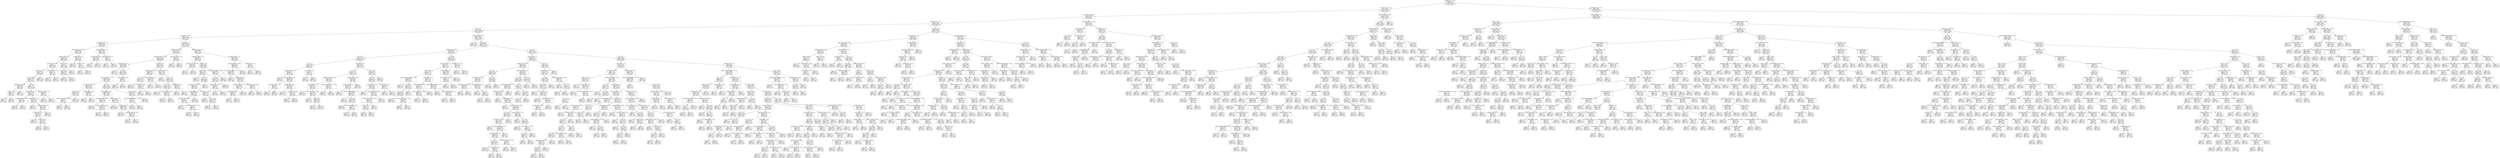 digraph Tree {
node [shape=box] ;
0 [label="content_type <= 12.5\ngini = 0.5\nsamples = 54000\nvalue = [27000, 27000]\nclass = spam"] ;
1 [label="has_html <= 0.5\ngini = 0.2259\nsamples = 24686\nvalue = [3205, 21481]\nclass = ham"] ;
0 -> 1 [labeldistance=2.5, labelangle=45, headlabel="True"] ;
2 [label="raw_mail_len <= 18485.5\ngini = 0.4588\nsamples = 8513\nvalue = [3034, 5479]\nclass = ham"] ;
1 -> 2 ;
3 [label="headers_count <= 17.5\ngini = 0.4149\nsamples = 7559\nvalue = [2220, 5339]\nclass = ham"] ;
2 -> 3 ;
4 [label="the <= 0.5\ngini = 0.3562\nsamples = 6464\nvalue = [1499, 4965]\nclass = ham"] ;
3 -> 4 ;
5 [label="raw_mail_len <= 240.5\ngini = 0.1823\nsamples = 3234\nvalue = [328, 2906]\nclass = ham"] ;
4 -> 5 ;
6 [label="raw_mail_len <= 233.5\ngini = 0.4871\nsamples = 460\nvalue = [193, 267]\nclass = ham"] ;
5 -> 6 ;
7 [label="spaces_over_len <= 0.1314\ngini = 0.3692\nsamples = 348\nvalue = [85, 263]\nclass = ham"] ;
6 -> 7 ;
8 [label="recipient_count <= 6.5\ngini = 0.2381\nsamples = 304\nvalue = [42, 262]\nclass = ham"] ;
7 -> 8 ;
9 [label="raw_mail_len <= 227.0\ngini = 0.2\nsamples = 284\nvalue = [32, 252]\nclass = ham"] ;
8 -> 9 ;
10 [label="parts_count <= 1.5\ngini = 0.168\nsamples = 270\nvalue = [25, 245]\nclass = ham"] ;
9 -> 10 ;
11 [label="mailer <= 505.5\ngini = 0.2748\nsamples = 152\nvalue = [25, 127]\nclass = ham"] ;
10 -> 11 ;
12 [label="headers_count <= 14.5\ngini = 0.4688\nsamples = 24\nvalue = [15, 9]\nclass = spam"] ;
11 -> 12 ;
13 [label="has_link <= 0.5\ngini = 0.18\nsamples = 10\nvalue = [1, 9]\nclass = ham"] ;
12 -> 13 ;
14 [label="gini = 0.0\nsamples = 1\nvalue = [1, 0]\nclass = spam"] ;
13 -> 14 ;
15 [label="gini = 0.0\nsamples = 9\nvalue = [0, 9]\nclass = ham"] ;
13 -> 15 ;
16 [label="gini = 0.0\nsamples = 14\nvalue = [14, 0]\nclass = spam"] ;
12 -> 16 ;
17 [label="of <= 0.5\ngini = 0.144\nsamples = 128\nvalue = [10, 118]\nclass = ham"] ;
11 -> 17 ;
18 [label="headers_count <= 11.5\ngini = 0.1198\nsamples = 125\nvalue = [8, 117]\nclass = ham"] ;
17 -> 18 ;
19 [label="uppercase_count <= 10.5\ngini = 0.029\nsamples = 68\nvalue = [1, 67]\nclass = ham"] ;
18 -> 19 ;
20 [label="gini = 0.0\nsamples = 67\nvalue = [0, 67]\nclass = ham"] ;
19 -> 20 ;
21 [label="gini = 0.0\nsamples = 1\nvalue = [1, 0]\nclass = spam"] ;
19 -> 21 ;
22 [label="recipient_count <= 0.5\ngini = 0.2155\nsamples = 57\nvalue = [7, 50]\nclass = ham"] ;
18 -> 22 ;
23 [label="gini = 0.0\nsamples = 2\nvalue = [2, 0]\nclass = spam"] ;
22 -> 23 ;
24 [label="spell_error_count <= 0.5\ngini = 0.1653\nsamples = 55\nvalue = [5, 50]\nclass = ham"] ;
22 -> 24 ;
25 [label="raw_mail_len <= 1.5\ngini = 0.3512\nsamples = 22\nvalue = [5, 17]\nclass = ham"] ;
24 -> 25 ;
26 [label="gini = 0.0\nsamples = 15\nvalue = [0, 15]\nclass = ham"] ;
25 -> 26 ;
27 [label="has_body <= 0.5\ngini = 0.4082\nsamples = 7\nvalue = [5, 2]\nclass = spam"] ;
25 -> 27 ;
28 [label="gini = 0.0\nsamples = 5\nvalue = [5, 0]\nclass = spam"] ;
27 -> 28 ;
29 [label="gini = 0.0\nsamples = 2\nvalue = [0, 2]\nclass = ham"] ;
27 -> 29 ;
30 [label="gini = 0.0\nsamples = 33\nvalue = [0, 33]\nclass = ham"] ;
24 -> 30 ;
31 [label="spell_error_count <= 1.5\ngini = 0.4444\nsamples = 3\nvalue = [2, 1]\nclass = spam"] ;
17 -> 31 ;
32 [label="gini = 0.0\nsamples = 2\nvalue = [2, 0]\nclass = spam"] ;
31 -> 32 ;
33 [label="gini = 0.0\nsamples = 1\nvalue = [0, 1]\nclass = ham"] ;
31 -> 33 ;
34 [label="gini = 0.0\nsamples = 118\nvalue = [0, 118]\nclass = ham"] ;
10 -> 34 ;
35 [label="uppercase_count <= 34.5\ngini = 0.5\nsamples = 14\nvalue = [7, 7]\nclass = spam"] ;
9 -> 35 ;
36 [label="gini = 0.0\nsamples = 7\nvalue = [7, 0]\nclass = spam"] ;
35 -> 36 ;
37 [label="gini = 0.0\nsamples = 7\nvalue = [0, 7]\nclass = ham"] ;
35 -> 37 ;
38 [label="mailer <= 412.5\ngini = 0.5\nsamples = 20\nvalue = [10, 10]\nclass = spam"] ;
8 -> 38 ;
39 [label="has_cc <= 0.5\ngini = 0.1653\nsamples = 11\nvalue = [10, 1]\nclass = spam"] ;
38 -> 39 ;
40 [label="gini = 0.0\nsamples = 10\nvalue = [10, 0]\nclass = spam"] ;
39 -> 40 ;
41 [label="gini = 0.0\nsamples = 1\nvalue = [0, 1]\nclass = ham"] ;
39 -> 41 ;
42 [label="gini = 0.0\nsamples = 9\nvalue = [0, 9]\nclass = ham"] ;
38 -> 42 ;
43 [label="content_type <= 9.5\ngini = 0.0444\nsamples = 44\nvalue = [43, 1]\nclass = spam"] ;
7 -> 43 ;
44 [label="gini = 0.0\nsamples = 42\nvalue = [42, 0]\nclass = spam"] ;
43 -> 44 ;
45 [label="mailer <= 777.5\ngini = 0.5\nsamples = 2\nvalue = [1, 1]\nclass = spam"] ;
43 -> 45 ;
46 [label="gini = 0.0\nsamples = 1\nvalue = [1, 0]\nclass = spam"] ;
45 -> 46 ;
47 [label="gini = 0.0\nsamples = 1\nvalue = [0, 1]\nclass = ham"] ;
45 -> 47 ;
48 [label="spell_error_count <= 7.5\ngini = 0.0689\nsamples = 112\nvalue = [108, 4]\nclass = spam"] ;
6 -> 48 ;
49 [label="subject_length <= 8.0\ngini = 0.0183\nsamples = 108\nvalue = [107, 1]\nclass = spam"] ;
48 -> 49 ;
50 [label="gini = 0.0\nsamples = 1\nvalue = [0, 1]\nclass = ham"] ;
49 -> 50 ;
51 [label="gini = 0.0\nsamples = 107\nvalue = [107, 0]\nclass = spam"] ;
49 -> 51 ;
52 [label="headers_count <= 11.5\ngini = 0.375\nsamples = 4\nvalue = [1, 3]\nclass = ham"] ;
48 -> 52 ;
53 [label="gini = 0.0\nsamples = 1\nvalue = [1, 0]\nclass = spam"] ;
52 -> 53 ;
54 [label="gini = 0.0\nsamples = 3\nvalue = [0, 3]\nclass = ham"] ;
52 -> 54 ;
55 [label="parts_count <= 2.5\ngini = 0.0926\nsamples = 2774\nvalue = [135, 2639]\nclass = ham"] ;
5 -> 55 ;
56 [label="recipient_count <= 25.0\ngini = 0.0278\nsamples = 2338\nvalue = [33, 2305]\nclass = ham"] ;
55 -> 56 ;
57 [label="spaces_over_len <= 0.1218\ngini = 0.0254\nsamples = 2333\nvalue = [30, 2303]\nclass = ham"] ;
56 -> 57 ;
58 [label="headers_count <= 1.5\ngini = 0.0085\nsamples = 2102\nvalue = [9, 2093]\nclass = ham"] ;
57 -> 58 ;
59 [label="gini = 0.0\nsamples = 1\nvalue = [1, 0]\nclass = spam"] ;
58 -> 59 ;
60 [label="to <= 4.5\ngini = 0.0076\nsamples = 2101\nvalue = [8, 2093]\nclass = ham"] ;
58 -> 60 ;
61 [label="spell_error_count <= 7.5\ngini = 0.0067\nsamples = 2096\nvalue = [7, 2089]\nclass = ham"] ;
60 -> 61 ;
62 [label="raw_mail_len <= 799.5\ngini = 0.0465\nsamples = 168\nvalue = [4, 164]\nclass = ham"] ;
61 -> 62 ;
63 [label="has_link <= 0.5\ngini = 0.0239\nsamples = 165\nvalue = [2, 163]\nclass = ham"] ;
62 -> 63 ;
64 [label="raw_body_count_spaces <= 38.5\ngini = 0.5\nsamples = 4\nvalue = [2, 2]\nclass = spam"] ;
63 -> 64 ;
65 [label="gini = 0.0\nsamples = 2\nvalue = [0, 2]\nclass = ham"] ;
64 -> 65 ;
66 [label="gini = 0.0\nsamples = 2\nvalue = [2, 0]\nclass = spam"] ;
64 -> 66 ;
67 [label="gini = 0.0\nsamples = 161\nvalue = [0, 161]\nclass = ham"] ;
63 -> 67 ;
68 [label="subject_length <= 91.0\ngini = 0.4444\nsamples = 3\nvalue = [2, 1]\nclass = spam"] ;
62 -> 68 ;
69 [label="gini = 0.0\nsamples = 2\nvalue = [2, 0]\nclass = spam"] ;
68 -> 69 ;
70 [label="gini = 0.0\nsamples = 1\nvalue = [0, 1]\nclass = ham"] ;
68 -> 70 ;
71 [label="for <= 1.5\ngini = 0.0031\nsamples = 1928\nvalue = [3, 1925]\nclass = ham"] ;
61 -> 71 ;
72 [label="subject_length <= 15.5\ngini = 0.0021\nsamples = 1886\nvalue = [2, 1884]\nclass = ham"] ;
71 -> 72 ;
73 [label="uppercase_count <= 1829.5\ngini = 0.0213\nsamples = 93\nvalue = [1, 92]\nclass = ham"] ;
72 -> 73 ;
74 [label="gini = 0.0\nsamples = 85\nvalue = [0, 85]\nclass = ham"] ;
73 -> 74 ;
75 [label="spell_error_count <= 556.5\ngini = 0.2188\nsamples = 8\nvalue = [1, 7]\nclass = ham"] ;
73 -> 75 ;
76 [label="gini = 0.0\nsamples = 1\nvalue = [1, 0]\nclass = spam"] ;
75 -> 76 ;
77 [label="gini = 0.0\nsamples = 7\nvalue = [0, 7]\nclass = ham"] ;
75 -> 77 ;
78 [label="recipient_count <= 1.5\ngini = 0.0011\nsamples = 1793\nvalue = [1, 1792]\nclass = ham"] ;
72 -> 78 ;
79 [label="gini = 0.0\nsamples = 1549\nvalue = [0, 1549]\nclass = ham"] ;
78 -> 79 ;
80 [label="is_mulipart <= 0.5\ngini = 0.0082\nsamples = 244\nvalue = [1, 243]\nclass = ham"] ;
78 -> 80 ;
81 [label="gini = 0.0\nsamples = 236\nvalue = [0, 236]\nclass = ham"] ;
80 -> 81 ;
82 [label="uppercase_count <= 224.5\ngini = 0.2188\nsamples = 8\nvalue = [1, 7]\nclass = ham"] ;
80 -> 82 ;
83 [label="gini = 0.0\nsamples = 7\nvalue = [0, 7]\nclass = ham"] ;
82 -> 83 ;
84 [label="gini = 0.0\nsamples = 1\nvalue = [1, 0]\nclass = spam"] ;
82 -> 84 ;
85 [label="has_link <= 0.5\ngini = 0.0465\nsamples = 42\nvalue = [1, 41]\nclass = ham"] ;
71 -> 85 ;
86 [label="content_transfer_encoding, <= 19.5\ngini = 0.5\nsamples = 2\nvalue = [1, 1]\nclass = spam"] ;
85 -> 86 ;
87 [label="gini = 0.0\nsamples = 1\nvalue = [0, 1]\nclass = ham"] ;
86 -> 87 ;
88 [label="gini = 0.0\nsamples = 1\nvalue = [1, 0]\nclass = spam"] ;
86 -> 88 ;
89 [label="gini = 0.0\nsamples = 40\nvalue = [0, 40]\nclass = ham"] ;
85 -> 89 ;
90 [label="subject_length <= 25.5\ngini = 0.32\nsamples = 5\nvalue = [1, 4]\nclass = ham"] ;
60 -> 90 ;
91 [label="gini = 0.0\nsamples = 1\nvalue = [1, 0]\nclass = spam"] ;
90 -> 91 ;
92 [label="gini = 0.0\nsamples = 4\nvalue = [0, 4]\nclass = ham"] ;
90 -> 92 ;
93 [label="has_link <= 0.5\ngini = 0.1653\nsamples = 231\nvalue = [21, 210]\nclass = ham"] ;
57 -> 93 ;
94 [label="content_type <= 7.5\ngini = 0.4996\nsamples = 37\nvalue = [18, 19]\nclass = ham"] ;
93 -> 94 ;
95 [label="to <= 3.5\ngini = 0.1884\nsamples = 19\nvalue = [17, 2]\nclass = spam"] ;
94 -> 95 ;
96 [label="gini = 0.0\nsamples = 16\nvalue = [16, 0]\nclass = spam"] ;
95 -> 96 ;
97 [label="raw_mail_len <= 447.0\ngini = 0.4444\nsamples = 3\nvalue = [1, 2]\nclass = ham"] ;
95 -> 97 ;
98 [label="gini = 0.0\nsamples = 1\nvalue = [1, 0]\nclass = spam"] ;
97 -> 98 ;
99 [label="gini = 0.0\nsamples = 2\nvalue = [0, 2]\nclass = ham"] ;
97 -> 99 ;
100 [label="spell_error_count <= 7.5\ngini = 0.1049\nsamples = 18\nvalue = [1, 17]\nclass = ham"] ;
94 -> 100 ;
101 [label="gini = 0.0\nsamples = 1\nvalue = [1, 0]\nclass = spam"] ;
100 -> 101 ;
102 [label="gini = 0.0\nsamples = 17\nvalue = [0, 17]\nclass = ham"] ;
100 -> 102 ;
103 [label="spaces_over_len <= 0.1221\ngini = 0.0304\nsamples = 194\nvalue = [3, 191]\nclass = ham"] ;
93 -> 103 ;
104 [label="gini = 0.0\nsamples = 1\nvalue = [1, 0]\nclass = spam"] ;
103 -> 104 ;
105 [label="of <= 2.5\ngini = 0.0205\nsamples = 193\nvalue = [2, 191]\nclass = ham"] ;
103 -> 105 ;
106 [label="for <= 1.5\ngini = 0.0106\nsamples = 187\nvalue = [1, 186]\nclass = ham"] ;
105 -> 106 ;
107 [label="gini = 0.0\nsamples = 176\nvalue = [0, 176]\nclass = ham"] ;
106 -> 107 ;
108 [label="subject_length <= 50.0\ngini = 0.1653\nsamples = 11\nvalue = [1, 10]\nclass = ham"] ;
106 -> 108 ;
109 [label="gini = 0.0\nsamples = 10\nvalue = [0, 10]\nclass = ham"] ;
108 -> 109 ;
110 [label="gini = 0.0\nsamples = 1\nvalue = [1, 0]\nclass = spam"] ;
108 -> 110 ;
111 [label="recipient_count <= 3.5\ngini = 0.2778\nsamples = 6\nvalue = [1, 5]\nclass = ham"] ;
105 -> 111 ;
112 [label="gini = 0.0\nsamples = 5\nvalue = [0, 5]\nclass = ham"] ;
111 -> 112 ;
113 [label="gini = 0.0\nsamples = 1\nvalue = [1, 0]\nclass = spam"] ;
111 -> 113 ;
114 [label="spell_error_count <= 72.0\ngini = 0.48\nsamples = 5\nvalue = [3, 2]\nclass = spam"] ;
56 -> 114 ;
115 [label="gini = 0.0\nsamples = 3\nvalue = [3, 0]\nclass = spam"] ;
114 -> 115 ;
116 [label="gini = 0.0\nsamples = 2\nvalue = [0, 2]\nclass = ham"] ;
114 -> 116 ;
117 [label="spell_error_count <= 59.5\ngini = 0.3584\nsamples = 436\nvalue = [102, 334]\nclass = ham"] ;
55 -> 117 ;
118 [label="uppercase_count <= 22.5\ngini = 0.4901\nsamples = 156\nvalue = [89, 67]\nclass = spam"] ;
117 -> 118 ;
119 [label="spaces_over_len <= 0.0174\ngini = 0.054\nsamples = 36\nvalue = [1, 35]\nclass = ham"] ;
118 -> 119 ;
120 [label="gini = 0.0\nsamples = 1\nvalue = [1, 0]\nclass = spam"] ;
119 -> 120 ;
121 [label="gini = 0.0\nsamples = 35\nvalue = [0, 35]\nclass = ham"] ;
119 -> 121 ;
122 [label="has_link <= 0.5\ngini = 0.3911\nsamples = 120\nvalue = [88, 32]\nclass = spam"] ;
118 -> 122 ;
123 [label="mailer <= 122.0\ngini = 0.148\nsamples = 87\nvalue = [80, 7]\nclass = spam"] ;
122 -> 123 ;
124 [label="gini = 0.0\nsamples = 2\nvalue = [0, 2]\nclass = ham"] ;
123 -> 124 ;
125 [label="in <= 4.0\ngini = 0.1107\nsamples = 85\nvalue = [80, 5]\nclass = spam"] ;
123 -> 125 ;
126 [label="spaces_over_len <= 0.0503\ngini = 0.0907\nsamples = 84\nvalue = [80, 4]\nclass = spam"] ;
125 -> 126 ;
127 [label="subject_length <= 2.5\ngini = 0.0308\nsamples = 64\nvalue = [63, 1]\nclass = spam"] ;
126 -> 127 ;
128 [label="uppercase_count <= 58.0\ngini = 0.2778\nsamples = 6\nvalue = [5, 1]\nclass = spam"] ;
127 -> 128 ;
129 [label="gini = 0.0\nsamples = 4\nvalue = [4, 0]\nclass = spam"] ;
128 -> 129 ;
130 [label="raw_body_count_spaces <= 17.0\ngini = 0.5\nsamples = 2\nvalue = [1, 1]\nclass = spam"] ;
128 -> 130 ;
131 [label="gini = 0.0\nsamples = 1\nvalue = [0, 1]\nclass = ham"] ;
130 -> 131 ;
132 [label="gini = 0.0\nsamples = 1\nvalue = [1, 0]\nclass = spam"] ;
130 -> 132 ;
133 [label="gini = 0.0\nsamples = 58\nvalue = [58, 0]\nclass = spam"] ;
127 -> 133 ;
134 [label="raw_mail_len <= 356.0\ngini = 0.255\nsamples = 20\nvalue = [17, 3]\nclass = spam"] ;
126 -> 134 ;
135 [label="gini = 0.0\nsamples = 2\nvalue = [0, 2]\nclass = ham"] ;
134 -> 135 ;
136 [label="has_cc <= 0.5\ngini = 0.1049\nsamples = 18\nvalue = [17, 1]\nclass = spam"] ;
134 -> 136 ;
137 [label="gini = 0.0\nsamples = 17\nvalue = [17, 0]\nclass = spam"] ;
136 -> 137 ;
138 [label="gini = 0.0\nsamples = 1\nvalue = [0, 1]\nclass = ham"] ;
136 -> 138 ;
139 [label="gini = 0.0\nsamples = 1\nvalue = [0, 1]\nclass = ham"] ;
125 -> 139 ;
140 [label="raw_body_count_spaces <= 118.5\ngini = 0.3673\nsamples = 33\nvalue = [8, 25]\nclass = ham"] ;
122 -> 140 ;
141 [label="a <= 0.5\ngini = 0.1913\nsamples = 28\nvalue = [3, 25]\nclass = ham"] ;
140 -> 141 ;
142 [label="headers_count <= 14.5\ngini = 0.375\nsamples = 4\nvalue = [3, 1]\nclass = spam"] ;
141 -> 142 ;
143 [label="gini = 0.0\nsamples = 1\nvalue = [0, 1]\nclass = ham"] ;
142 -> 143 ;
144 [label="gini = 0.0\nsamples = 3\nvalue = [3, 0]\nclass = spam"] ;
142 -> 144 ;
145 [label="gini = 0.0\nsamples = 24\nvalue = [0, 24]\nclass = ham"] ;
141 -> 145 ;
146 [label="gini = 0.0\nsamples = 5\nvalue = [5, 0]\nclass = spam"] ;
140 -> 146 ;
147 [label="recipient_count <= 17.5\ngini = 0.0885\nsamples = 280\nvalue = [13, 267]\nclass = ham"] ;
117 -> 147 ;
148 [label="uppercase_count <= 7416.0\ngini = 0.0633\nsamples = 275\nvalue = [9, 266]\nclass = ham"] ;
147 -> 148 ;
149 [label="raw_body_count_spaces <= 5.5\ngini = 0.0431\nsamples = 272\nvalue = [6, 266]\nclass = ham"] ;
148 -> 149 ;
150 [label="gini = 0.0\nsamples = 3\nvalue = [3, 0]\nclass = spam"] ;
149 -> 150 ;
151 [label="content_type <= 8.5\ngini = 0.0221\nsamples = 269\nvalue = [3, 266]\nclass = ham"] ;
149 -> 151 ;
152 [label="spell_error_count <= 71.5\ngini = 0.0076\nsamples = 262\nvalue = [1, 261]\nclass = ham"] ;
151 -> 152 ;
153 [label="subject_length <= 26.5\ngini = 0.1975\nsamples = 9\nvalue = [1, 8]\nclass = ham"] ;
152 -> 153 ;
154 [label="gini = 0.0\nsamples = 1\nvalue = [1, 0]\nclass = spam"] ;
153 -> 154 ;
155 [label="gini = 0.0\nsamples = 8\nvalue = [0, 8]\nclass = ham"] ;
153 -> 155 ;
156 [label="gini = 0.0\nsamples = 253\nvalue = [0, 253]\nclass = ham"] ;
152 -> 156 ;
157 [label="spaces_over_len <= 0.0619\ngini = 0.4082\nsamples = 7\nvalue = [2, 5]\nclass = ham"] ;
151 -> 157 ;
158 [label="gini = 0.0\nsamples = 2\nvalue = [2, 0]\nclass = spam"] ;
157 -> 158 ;
159 [label="gini = 0.0\nsamples = 5\nvalue = [0, 5]\nclass = ham"] ;
157 -> 159 ;
160 [label="gini = 0.0\nsamples = 3\nvalue = [3, 0]\nclass = spam"] ;
148 -> 160 ;
161 [label="content_type <= 6.5\ngini = 0.32\nsamples = 5\nvalue = [4, 1]\nclass = spam"] ;
147 -> 161 ;
162 [label="gini = 0.0\nsamples = 1\nvalue = [0, 1]\nclass = ham"] ;
161 -> 162 ;
163 [label="gini = 0.0\nsamples = 4\nvalue = [4, 0]\nclass = spam"] ;
161 -> 163 ;
164 [label="uppercase_count <= 0.5\ngini = 0.4622\nsamples = 3230\nvalue = [1171, 2059]\nclass = ham"] ;
4 -> 164 ;
165 [label="gini = 0.0\nsamples = 639\nvalue = [0, 639]\nclass = ham"] ;
164 -> 165 ;
166 [label="has_link <= 0.5\ngini = 0.4954\nsamples = 2591\nvalue = [1171, 1420]\nclass = ham"] ;
164 -> 166 ;
167 [label="headers_count <= 14.5\ngini = 0.3999\nsamples = 637\nvalue = [461, 176]\nclass = spam"] ;
166 -> 167 ;
168 [label="and <= 1.5\ngini = 0.4997\nsamples = 273\nvalue = [133, 140]\nclass = ham"] ;
167 -> 168 ;
169 [label="a <= 2.5\ngini = 0.2064\nsamples = 77\nvalue = [68, 9]\nclass = spam"] ;
168 -> 169 ;
170 [label="subject_length <= 7.0\ngini = 0.1123\nsamples = 67\nvalue = [63, 4]\nclass = spam"] ;
169 -> 170 ;
171 [label="gini = 0.0\nsamples = 2\nvalue = [0, 2]\nclass = ham"] ;
170 -> 171 ;
172 [label="subject_length <= 14.5\ngini = 0.0596\nsamples = 65\nvalue = [63, 2]\nclass = spam"] ;
170 -> 172 ;
173 [label="spell_error_count <= 7.0\ngini = 0.32\nsamples = 5\nvalue = [4, 1]\nclass = spam"] ;
172 -> 173 ;
174 [label="gini = 0.0\nsamples = 4\nvalue = [4, 0]\nclass = spam"] ;
173 -> 174 ;
175 [label="gini = 0.0\nsamples = 1\nvalue = [0, 1]\nclass = ham"] ;
173 -> 175 ;
176 [label="headers_count <= 13.5\ngini = 0.0328\nsamples = 60\nvalue = [59, 1]\nclass = spam"] ;
172 -> 176 ;
177 [label="gini = 0.0\nsamples = 51\nvalue = [51, 0]\nclass = spam"] ;
176 -> 177 ;
178 [label="raw_mail_len <= 418.5\ngini = 0.1975\nsamples = 9\nvalue = [8, 1]\nclass = spam"] ;
176 -> 178 ;
179 [label="gini = 0.0\nsamples = 1\nvalue = [0, 1]\nclass = ham"] ;
178 -> 179 ;
180 [label="gini = 0.0\nsamples = 8\nvalue = [8, 0]\nclass = spam"] ;
178 -> 180 ;
181 [label="parts_count <= 2.5\ngini = 0.5\nsamples = 10\nvalue = [5, 5]\nclass = spam"] ;
169 -> 181 ;
182 [label="gini = 0.0\nsamples = 5\nvalue = [0, 5]\nclass = ham"] ;
181 -> 182 ;
183 [label="gini = 0.0\nsamples = 5\nvalue = [5, 0]\nclass = spam"] ;
181 -> 183 ;
184 [label="parts_count <= 2.5\ngini = 0.4433\nsamples = 196\nvalue = [65, 131]\nclass = ham"] ;
168 -> 184 ;
185 [label="in <= 2.5\ngini = 0.2793\nsamples = 143\nvalue = [24, 119]\nclass = ham"] ;
184 -> 185 ;
186 [label="uppercase_count <= 87.5\ngini = 0.4938\nsamples = 45\nvalue = [20, 25]\nclass = ham"] ;
185 -> 186 ;
187 [label="subject_length <= 7.5\ngini = 0.375\nsamples = 32\nvalue = [8, 24]\nclass = ham"] ;
186 -> 187 ;
188 [label="gini = 0.0\nsamples = 4\nvalue = [4, 0]\nclass = spam"] ;
187 -> 188 ;
189 [label="spaces_over_len <= 0.156\ngini = 0.2449\nsamples = 28\nvalue = [4, 24]\nclass = ham"] ;
187 -> 189 ;
190 [label="gini = 0.0\nsamples = 19\nvalue = [0, 19]\nclass = ham"] ;
189 -> 190 ;
191 [label="and <= 2.5\ngini = 0.4938\nsamples = 9\nvalue = [4, 5]\nclass = ham"] ;
189 -> 191 ;
192 [label="gini = 0.0\nsamples = 4\nvalue = [4, 0]\nclass = spam"] ;
191 -> 192 ;
193 [label="gini = 0.0\nsamples = 5\nvalue = [0, 5]\nclass = ham"] ;
191 -> 193 ;
194 [label="raw_body_count_spaces <= 122.5\ngini = 0.142\nsamples = 13\nvalue = [12, 1]\nclass = spam"] ;
186 -> 194 ;
195 [label="gini = 0.0\nsamples = 1\nvalue = [0, 1]\nclass = ham"] ;
194 -> 195 ;
196 [label="gini = 0.0\nsamples = 12\nvalue = [12, 0]\nclass = spam"] ;
194 -> 196 ;
197 [label="recipient_count <= 16.5\ngini = 0.0783\nsamples = 98\nvalue = [4, 94]\nclass = ham"] ;
185 -> 197 ;
198 [label="headers_count <= 2.0\ngini = 0.0599\nsamples = 97\nvalue = [3, 94]\nclass = ham"] ;
197 -> 198 ;
199 [label="gini = 0.0\nsamples = 1\nvalue = [1, 0]\nclass = spam"] ;
198 -> 199 ;
200 [label="content_transfer_encoding, <= 7.0\ngini = 0.0408\nsamples = 96\nvalue = [2, 94]\nclass = ham"] ;
198 -> 200 ;
201 [label="gini = 0.0\nsamples = 1\nvalue = [1, 0]\nclass = spam"] ;
200 -> 201 ;
202 [label="the <= 44.0\ngini = 0.0208\nsamples = 95\nvalue = [1, 94]\nclass = ham"] ;
200 -> 202 ;
203 [label="gini = 0.0\nsamples = 90\nvalue = [0, 90]\nclass = ham"] ;
202 -> 203 ;
204 [label="spell_error_count <= 19.5\ngini = 0.32\nsamples = 5\nvalue = [1, 4]\nclass = ham"] ;
202 -> 204 ;
205 [label="gini = 0.0\nsamples = 1\nvalue = [1, 0]\nclass = spam"] ;
204 -> 205 ;
206 [label="gini = 0.0\nsamples = 4\nvalue = [0, 4]\nclass = ham"] ;
204 -> 206 ;
207 [label="gini = 0.0\nsamples = 1\nvalue = [1, 0]\nclass = spam"] ;
197 -> 207 ;
208 [label="has_cc <= 0.5\ngini = 0.3503\nsamples = 53\nvalue = [41, 12]\nclass = spam"] ;
184 -> 208 ;
209 [label="in <= 17.5\ngini = 0.2227\nsamples = 47\nvalue = [41, 6]\nclass = spam"] ;
208 -> 209 ;
210 [label="recipient_count <= 0.5\ngini = 0.1298\nsamples = 43\nvalue = [40, 3]\nclass = spam"] ;
209 -> 210 ;
211 [label="gini = 0.0\nsamples = 1\nvalue = [0, 1]\nclass = ham"] ;
210 -> 211 ;
212 [label="uppercase_count <= 209.0\ngini = 0.0907\nsamples = 42\nvalue = [40, 2]\nclass = spam"] ;
210 -> 212 ;
213 [label="raw_body_count_spaces <= 417.5\ngini = 0.2975\nsamples = 11\nvalue = [9, 2]\nclass = spam"] ;
212 -> 213 ;
214 [label="mailer <= 407.0\ngini = 0.18\nsamples = 10\nvalue = [9, 1]\nclass = spam"] ;
213 -> 214 ;
215 [label="gini = 0.0\nsamples = 9\nvalue = [9, 0]\nclass = spam"] ;
214 -> 215 ;
216 [label="gini = 0.0\nsamples = 1\nvalue = [0, 1]\nclass = ham"] ;
214 -> 216 ;
217 [label="gini = 0.0\nsamples = 1\nvalue = [0, 1]\nclass = ham"] ;
213 -> 217 ;
218 [label="gini = 0.0\nsamples = 31\nvalue = [31, 0]\nclass = spam"] ;
212 -> 218 ;
219 [label="content_type <= 6.5\ngini = 0.375\nsamples = 4\nvalue = [1, 3]\nclass = ham"] ;
209 -> 219 ;
220 [label="gini = 0.0\nsamples = 3\nvalue = [0, 3]\nclass = ham"] ;
219 -> 220 ;
221 [label="gini = 0.0\nsamples = 1\nvalue = [1, 0]\nclass = spam"] ;
219 -> 221 ;
222 [label="gini = 0.0\nsamples = 6\nvalue = [0, 6]\nclass = ham"] ;
208 -> 222 ;
223 [label="of <= 30.5\ngini = 0.1782\nsamples = 364\nvalue = [328, 36]\nclass = spam"] ;
167 -> 223 ;
224 [label="recipient_count <= 1.5\ngini = 0.132\nsamples = 352\nvalue = [327, 25]\nclass = spam"] ;
223 -> 224 ;
225 [label="mailer <= 934.5\ngini = 0.318\nsamples = 121\nvalue = [97, 24]\nclass = spam"] ;
224 -> 225 ;
226 [label="content_transfer_encoding, <= 19.5\ngini = 0.1435\nsamples = 90\nvalue = [83, 7]\nclass = spam"] ;
225 -> 226 ;
227 [label="gini = 0.0\nsamples = 3\nvalue = [0, 3]\nclass = ham"] ;
226 -> 227 ;
228 [label="to <= 29.0\ngini = 0.0877\nsamples = 87\nvalue = [83, 4]\nclass = spam"] ;
226 -> 228 ;
229 [label="and <= 5.5\ngini = 0.0673\nsamples = 86\nvalue = [83, 3]\nclass = spam"] ;
228 -> 229 ;
230 [label="gini = 0.0\nsamples = 59\nvalue = [59, 0]\nclass = spam"] ;
229 -> 230 ;
231 [label="raw_body_count_spaces <= 235.5\ngini = 0.1975\nsamples = 27\nvalue = [24, 3]\nclass = spam"] ;
229 -> 231 ;
232 [label="gini = 0.0\nsamples = 3\nvalue = [0, 3]\nclass = ham"] ;
231 -> 232 ;
233 [label="gini = 0.0\nsamples = 24\nvalue = [24, 0]\nclass = spam"] ;
231 -> 233 ;
234 [label="gini = 0.0\nsamples = 1\nvalue = [0, 1]\nclass = ham"] ;
228 -> 234 ;
235 [label="content_type <= 6.5\ngini = 0.4953\nsamples = 31\nvalue = [14, 17]\nclass = ham"] ;
225 -> 235 ;
236 [label="subject_length <= 96.5\ngini = 0.32\nsamples = 15\nvalue = [3, 12]\nclass = ham"] ;
235 -> 236 ;
237 [label="spaces_over_len <= 0.1446\ngini = 0.142\nsamples = 13\nvalue = [1, 12]\nclass = ham"] ;
236 -> 237 ;
238 [label="gini = 0.0\nsamples = 12\nvalue = [0, 12]\nclass = ham"] ;
237 -> 238 ;
239 [label="gini = 0.0\nsamples = 1\nvalue = [1, 0]\nclass = spam"] ;
237 -> 239 ;
240 [label="gini = 0.0\nsamples = 2\nvalue = [2, 0]\nclass = spam"] ;
236 -> 240 ;
241 [label="content_transfer_encoding, <= 15.0\ngini = 0.4297\nsamples = 16\nvalue = [11, 5]\nclass = spam"] ;
235 -> 241 ;
242 [label="gini = 0.0\nsamples = 4\nvalue = [0, 4]\nclass = ham"] ;
241 -> 242 ;
243 [label="has_non_english_chars <= 0.5\ngini = 0.1528\nsamples = 12\nvalue = [11, 1]\nclass = spam"] ;
241 -> 243 ;
244 [label="gini = 0.0\nsamples = 11\nvalue = [11, 0]\nclass = spam"] ;
243 -> 244 ;
245 [label="gini = 0.0\nsamples = 1\nvalue = [0, 1]\nclass = ham"] ;
243 -> 245 ;
246 [label="subject_length <= 4.5\ngini = 0.0086\nsamples = 231\nvalue = [230, 1]\nclass = spam"] ;
224 -> 246 ;
247 [label="raw_mail_len <= 1068.0\ngini = 0.18\nsamples = 10\nvalue = [9, 1]\nclass = spam"] ;
246 -> 247 ;
248 [label="gini = 0.0\nsamples = 1\nvalue = [0, 1]\nclass = ham"] ;
247 -> 248 ;
249 [label="gini = 0.0\nsamples = 9\nvalue = [9, 0]\nclass = spam"] ;
247 -> 249 ;
250 [label="gini = 0.0\nsamples = 221\nvalue = [221, 0]\nclass = spam"] ;
246 -> 250 ;
251 [label="headers_count <= 16.5\ngini = 0.1528\nsamples = 12\nvalue = [1, 11]\nclass = ham"] ;
223 -> 251 ;
252 [label="gini = 0.0\nsamples = 11\nvalue = [0, 11]\nclass = ham"] ;
251 -> 252 ;
253 [label="gini = 0.0\nsamples = 1\nvalue = [1, 0]\nclass = spam"] ;
251 -> 253 ;
254 [label="of <= 0.5\ngini = 0.4627\nsamples = 1954\nvalue = [710, 1244]\nclass = ham"] ;
166 -> 254 ;
255 [label="parts_count <= 1.5\ngini = 0.4833\nsamples = 612\nvalue = [362, 250]\nclass = spam"] ;
254 -> 255 ;
256 [label="uppercase_count <= 19.5\ngini = 0.4104\nsamples = 482\nvalue = [343, 139]\nclass = spam"] ;
255 -> 256 ;
257 [label="to <= 2.5\ngini = 0.4692\nsamples = 141\nvalue = [53, 88]\nclass = ham"] ;
256 -> 257 ;
258 [label="raw_mail_len <= 259.0\ngini = 0.084\nsamples = 91\nvalue = [4, 87]\nclass = ham"] ;
257 -> 258 ;
259 [label="spaces_over_len <= 0.1211\ngini = 0.4898\nsamples = 7\nvalue = [3, 4]\nclass = ham"] ;
258 -> 259 ;
260 [label="gini = 0.0\nsamples = 4\nvalue = [0, 4]\nclass = ham"] ;
259 -> 260 ;
261 [label="gini = 0.0\nsamples = 3\nvalue = [3, 0]\nclass = spam"] ;
259 -> 261 ;
262 [label="uppercase_count <= 18.5\ngini = 0.0235\nsamples = 84\nvalue = [1, 83]\nclass = ham"] ;
258 -> 262 ;
263 [label="gini = 0.0\nsamples = 82\nvalue = [0, 82]\nclass = ham"] ;
262 -> 263 ;
264 [label="for <= 1.5\ngini = 0.5\nsamples = 2\nvalue = [1, 1]\nclass = spam"] ;
262 -> 264 ;
265 [label="gini = 0.0\nsamples = 1\nvalue = [0, 1]\nclass = ham"] ;
264 -> 265 ;
266 [label="gini = 0.0\nsamples = 1\nvalue = [1, 0]\nclass = spam"] ;
264 -> 266 ;
267 [label="in <= 1.5\ngini = 0.0392\nsamples = 50\nvalue = [49, 1]\nclass = spam"] ;
257 -> 267 ;
268 [label="gini = 0.0\nsamples = 49\nvalue = [49, 0]\nclass = spam"] ;
267 -> 268 ;
269 [label="gini = 0.0\nsamples = 1\nvalue = [0, 1]\nclass = ham"] ;
267 -> 269 ;
270 [label="spell_error_count <= 32.5\ngini = 0.2544\nsamples = 341\nvalue = [290, 51]\nclass = spam"] ;
256 -> 270 ;
271 [label="a <= 2.5\ngini = 0.1658\nsamples = 318\nvalue = [289, 29]\nclass = spam"] ;
270 -> 271 ;
272 [label="has_non_english_chars <= 0.5\ngini = 0.1323\nsamples = 309\nvalue = [287, 22]\nclass = spam"] ;
271 -> 272 ;
273 [label="headers_count <= 10.0\ngini = 0.1165\nsamples = 306\nvalue = [287, 19]\nclass = spam"] ;
272 -> 273 ;
274 [label="gini = 0.0\nsamples = 2\nvalue = [0, 2]\nclass = ham"] ;
273 -> 274 ;
275 [label="subject_length <= 10.0\ngini = 0.1056\nsamples = 304\nvalue = [287, 17]\nclass = spam"] ;
273 -> 275 ;
276 [label="gini = 0.0\nsamples = 2\nvalue = [0, 2]\nclass = ham"] ;
275 -> 276 ;
277 [label="spaces_over_len <= 0.1198\ngini = 0.0944\nsamples = 302\nvalue = [287, 15]\nclass = spam"] ;
275 -> 277 ;
278 [label="and <= 3.5\ngini = 0.0456\nsamples = 257\nvalue = [251, 6]\nclass = spam"] ;
277 -> 278 ;
279 [label="raw_mail_len <= 279.5\ngini = 0.0309\nsamples = 255\nvalue = [251, 4]\nclass = spam"] ;
278 -> 279 ;
280 [label="gini = 0.0\nsamples = 1\nvalue = [0, 1]\nclass = ham"] ;
279 -> 280 ;
281 [label="uppercase_count <= 91.0\ngini = 0.0233\nsamples = 254\nvalue = [251, 3]\nclass = spam"] ;
279 -> 281 ;
282 [label="recipient_count <= 7.0\ngini = 0.0157\nsamples = 253\nvalue = [251, 2]\nclass = spam"] ;
281 -> 282 ;
283 [label="a <= 1.5\ngini = 0.0079\nsamples = 251\nvalue = [250, 1]\nclass = spam"] ;
282 -> 283 ;
284 [label="gini = 0.0\nsamples = 247\nvalue = [247, 0]\nclass = spam"] ;
283 -> 284 ;
285 [label="content_type <= 3.0\ngini = 0.375\nsamples = 4\nvalue = [3, 1]\nclass = spam"] ;
283 -> 285 ;
286 [label="gini = 0.0\nsamples = 3\nvalue = [3, 0]\nclass = spam"] ;
285 -> 286 ;
287 [label="gini = 0.0\nsamples = 1\nvalue = [0, 1]\nclass = ham"] ;
285 -> 287 ;
288 [label="raw_body_count_spaces <= 28.5\ngini = 0.5\nsamples = 2\nvalue = [1, 1]\nclass = spam"] ;
282 -> 288 ;
289 [label="gini = 0.0\nsamples = 1\nvalue = [1, 0]\nclass = spam"] ;
288 -> 289 ;
290 [label="gini = 0.0\nsamples = 1\nvalue = [0, 1]\nclass = ham"] ;
288 -> 290 ;
291 [label="gini = 0.0\nsamples = 1\nvalue = [0, 1]\nclass = ham"] ;
281 -> 291 ;
292 [label="gini = 0.0\nsamples = 2\nvalue = [0, 2]\nclass = ham"] ;
278 -> 292 ;
293 [label="uppercase_count <= 21.5\ngini = 0.32\nsamples = 45\nvalue = [36, 9]\nclass = spam"] ;
277 -> 293 ;
294 [label="gini = 0.0\nsamples = 4\nvalue = [0, 4]\nclass = ham"] ;
293 -> 294 ;
295 [label="in <= 0.5\ngini = 0.2142\nsamples = 41\nvalue = [36, 5]\nclass = spam"] ;
293 -> 295 ;
296 [label="gini = 0.0\nsamples = 31\nvalue = [31, 0]\nclass = spam"] ;
295 -> 296 ;
297 [label="raw_mail_len <= 1013.5\ngini = 0.5\nsamples = 10\nvalue = [5, 5]\nclass = spam"] ;
295 -> 297 ;
298 [label="for <= 2.5\ngini = 0.2778\nsamples = 6\nvalue = [1, 5]\nclass = ham"] ;
297 -> 298 ;
299 [label="gini = 0.0\nsamples = 5\nvalue = [0, 5]\nclass = ham"] ;
298 -> 299 ;
300 [label="gini = 0.0\nsamples = 1\nvalue = [1, 0]\nclass = spam"] ;
298 -> 300 ;
301 [label="gini = 0.0\nsamples = 4\nvalue = [4, 0]\nclass = spam"] ;
297 -> 301 ;
302 [label="gini = 0.0\nsamples = 3\nvalue = [0, 3]\nclass = ham"] ;
272 -> 302 ;
303 [label="a <= 3.5\ngini = 0.3457\nsamples = 9\nvalue = [2, 7]\nclass = ham"] ;
271 -> 303 ;
304 [label="gini = 0.0\nsamples = 6\nvalue = [0, 6]\nclass = ham"] ;
303 -> 304 ;
305 [label="in <= 2.5\ngini = 0.4444\nsamples = 3\nvalue = [2, 1]\nclass = spam"] ;
303 -> 305 ;
306 [label="gini = 0.0\nsamples = 2\nvalue = [2, 0]\nclass = spam"] ;
305 -> 306 ;
307 [label="gini = 0.0\nsamples = 1\nvalue = [0, 1]\nclass = ham"] ;
305 -> 307 ;
308 [label="the <= 5.5\ngini = 0.0832\nsamples = 23\nvalue = [1, 22]\nclass = ham"] ;
270 -> 308 ;
309 [label="gini = 0.0\nsamples = 22\nvalue = [0, 22]\nclass = ham"] ;
308 -> 309 ;
310 [label="gini = 0.0\nsamples = 1\nvalue = [1, 0]\nclass = spam"] ;
308 -> 310 ;
311 [label="and <= 7.0\ngini = 0.2496\nsamples = 130\nvalue = [19, 111]\nclass = ham"] ;
255 -> 311 ;
312 [label="content_type <= 6.5\ngini = 0.1761\nsamples = 123\nvalue = [12, 111]\nclass = ham"] ;
311 -> 312 ;
313 [label="a <= 9.5\ngini = 0.0868\nsamples = 110\nvalue = [5, 105]\nclass = ham"] ;
312 -> 313 ;
314 [label="mailer <= 209.5\ngini = 0.0707\nsamples = 109\nvalue = [4, 105]\nclass = ham"] ;
313 -> 314 ;
315 [label="gini = 0.0\nsamples = 1\nvalue = [1, 0]\nclass = spam"] ;
314 -> 315 ;
316 [label="parts_count <= 2.5\ngini = 0.054\nsamples = 108\nvalue = [3, 105]\nclass = ham"] ;
314 -> 316 ;
317 [label="gini = 0.0\nsamples = 88\nvalue = [0, 88]\nclass = ham"] ;
316 -> 317 ;
318 [label="spell_error_count <= 29.5\ngini = 0.255\nsamples = 20\nvalue = [3, 17]\nclass = ham"] ;
316 -> 318 ;
319 [label="headers_count <= 13.5\ngini = 0.375\nsamples = 4\nvalue = [3, 1]\nclass = spam"] ;
318 -> 319 ;
320 [label="gini = 0.0\nsamples = 1\nvalue = [0, 1]\nclass = ham"] ;
319 -> 320 ;
321 [label="gini = 0.0\nsamples = 3\nvalue = [3, 0]\nclass = spam"] ;
319 -> 321 ;
322 [label="gini = 0.0\nsamples = 16\nvalue = [0, 16]\nclass = ham"] ;
318 -> 322 ;
323 [label="gini = 0.0\nsamples = 1\nvalue = [1, 0]\nclass = spam"] ;
313 -> 323 ;
324 [label="raw_body_count_spaces <= 178.0\ngini = 0.497\nsamples = 13\nvalue = [7, 6]\nclass = spam"] ;
312 -> 324 ;
325 [label="gini = 0.0\nsamples = 5\nvalue = [5, 0]\nclass = spam"] ;
324 -> 325 ;
326 [label="the <= 3.0\ngini = 0.375\nsamples = 8\nvalue = [2, 6]\nclass = ham"] ;
324 -> 326 ;
327 [label="gini = 0.0\nsamples = 6\nvalue = [0, 6]\nclass = ham"] ;
326 -> 327 ;
328 [label="gini = 0.0\nsamples = 2\nvalue = [2, 0]\nclass = spam"] ;
326 -> 328 ;
329 [label="gini = 0.0\nsamples = 7\nvalue = [7, 0]\nclass = spam"] ;
311 -> 329 ;
330 [label="the <= 6.5\ngini = 0.3841\nsamples = 1342\nvalue = [348, 994]\nclass = ham"] ;
254 -> 330 ;
331 [label="parts_count <= 1.5\ngini = 0.2146\nsamples = 720\nvalue = [88, 632]\nclass = ham"] ;
330 -> 331 ;
332 [label="raw_mail_len <= 633.5\ngini = 0.306\nsamples = 419\nvalue = [79, 340]\nclass = ham"] ;
331 -> 332 ;
333 [label="mailer <= 175.5\ngini = 0.0575\nsamples = 135\nvalue = [4, 131]\nclass = ham"] ;
332 -> 333 ;
334 [label="gini = 0.0\nsamples = 1\nvalue = [1, 0]\nclass = spam"] ;
333 -> 334 ;
335 [label="content_type <= 3.0\ngini = 0.0438\nsamples = 134\nvalue = [3, 131]\nclass = ham"] ;
333 -> 335 ;
336 [label="gini = 0.0\nsamples = 122\nvalue = [0, 122]\nclass = ham"] ;
335 -> 336 ;
337 [label="raw_body_count_spaces <= 54.5\ngini = 0.375\nsamples = 12\nvalue = [3, 9]\nclass = ham"] ;
335 -> 337 ;
338 [label="for <= 0.5\ngini = 0.375\nsamples = 4\nvalue = [3, 1]\nclass = spam"] ;
337 -> 338 ;
339 [label="gini = 0.0\nsamples = 1\nvalue = [0, 1]\nclass = ham"] ;
338 -> 339 ;
340 [label="gini = 0.0\nsamples = 3\nvalue = [3, 0]\nclass = spam"] ;
338 -> 340 ;
341 [label="gini = 0.0\nsamples = 8\nvalue = [0, 8]\nclass = ham"] ;
337 -> 341 ;
342 [label="raw_body_count_spaces <= 87.5\ngini = 0.3887\nsamples = 284\nvalue = [75, 209]\nclass = ham"] ;
332 -> 342 ;
343 [label="a <= 0.5\ngini = 0.375\nsamples = 20\nvalue = [15, 5]\nclass = spam"] ;
342 -> 343 ;
344 [label="gini = 0.0\nsamples = 11\nvalue = [11, 0]\nclass = spam"] ;
343 -> 344 ;
345 [label="of <= 3.5\ngini = 0.4938\nsamples = 9\nvalue = [4, 5]\nclass = ham"] ;
343 -> 345 ;
346 [label="gini = 0.0\nsamples = 5\nvalue = [0, 5]\nclass = ham"] ;
345 -> 346 ;
347 [label="gini = 0.0\nsamples = 4\nvalue = [4, 0]\nclass = spam"] ;
345 -> 347 ;
348 [label="content_type <= 3.0\ngini = 0.3512\nsamples = 264\nvalue = [60, 204]\nclass = ham"] ;
342 -> 348 ;
349 [label="uppercase_count <= 73.0\ngini = 0.4344\nsamples = 138\nvalue = [44, 94]\nclass = ham"] ;
348 -> 349 ;
350 [label="subject_length <= 52.5\ngini = 0.2542\nsamples = 87\nvalue = [13, 74]\nclass = ham"] ;
349 -> 350 ;
351 [label="spaces_over_len <= 0.1057\ngini = 0.1229\nsamples = 76\nvalue = [5, 71]\nclass = ham"] ;
350 -> 351 ;
352 [label="gini = 0.0\nsamples = 1\nvalue = [1, 0]\nclass = spam"] ;
351 -> 352 ;
353 [label="headers_count <= 15.5\ngini = 0.101\nsamples = 75\nvalue = [4, 71]\nclass = ham"] ;
351 -> 353 ;
354 [label="for <= 3.5\ngini = 0.0778\nsamples = 74\nvalue = [3, 71]\nclass = ham"] ;
353 -> 354 ;
355 [label="to <= 5.5\ngini = 0.054\nsamples = 72\nvalue = [2, 70]\nclass = ham"] ;
354 -> 355 ;
356 [label="and <= 0.5\ngini = 0.0294\nsamples = 67\nvalue = [1, 66]\nclass = ham"] ;
355 -> 356 ;
357 [label="spell_error_count <= 3.5\ngini = 0.1327\nsamples = 14\nvalue = [1, 13]\nclass = ham"] ;
356 -> 357 ;
358 [label="in <= 1.5\ngini = 0.4444\nsamples = 3\nvalue = [1, 2]\nclass = ham"] ;
357 -> 358 ;
359 [label="gini = 0.0\nsamples = 1\nvalue = [1, 0]\nclass = spam"] ;
358 -> 359 ;
360 [label="gini = 0.0\nsamples = 2\nvalue = [0, 2]\nclass = ham"] ;
358 -> 360 ;
361 [label="gini = 0.0\nsamples = 11\nvalue = [0, 11]\nclass = ham"] ;
357 -> 361 ;
362 [label="gini = 0.0\nsamples = 53\nvalue = [0, 53]\nclass = ham"] ;
356 -> 362 ;
363 [label="subject_length <= 39.5\ngini = 0.32\nsamples = 5\nvalue = [1, 4]\nclass = ham"] ;
355 -> 363 ;
364 [label="gini = 0.0\nsamples = 4\nvalue = [0, 4]\nclass = ham"] ;
363 -> 364 ;
365 [label="gini = 0.0\nsamples = 1\nvalue = [1, 0]\nclass = spam"] ;
363 -> 365 ;
366 [label="the <= 3.0\ngini = 0.5\nsamples = 2\nvalue = [1, 1]\nclass = spam"] ;
354 -> 366 ;
367 [label="gini = 0.0\nsamples = 1\nvalue = [0, 1]\nclass = ham"] ;
366 -> 367 ;
368 [label="gini = 0.0\nsamples = 1\nvalue = [1, 0]\nclass = spam"] ;
366 -> 368 ;
369 [label="gini = 0.0\nsamples = 1\nvalue = [1, 0]\nclass = spam"] ;
353 -> 369 ;
370 [label="of <= 3.0\ngini = 0.3967\nsamples = 11\nvalue = [8, 3]\nclass = spam"] ;
350 -> 370 ;
371 [label="has_cc <= 0.5\ngini = 0.375\nsamples = 4\nvalue = [1, 3]\nclass = ham"] ;
370 -> 371 ;
372 [label="gini = 0.0\nsamples = 3\nvalue = [0, 3]\nclass = ham"] ;
371 -> 372 ;
373 [label="gini = 0.0\nsamples = 1\nvalue = [1, 0]\nclass = spam"] ;
371 -> 373 ;
374 [label="gini = 0.0\nsamples = 7\nvalue = [7, 0]\nclass = spam"] ;
370 -> 374 ;
375 [label="has_dollar <= 0.5\ngini = 0.4767\nsamples = 51\nvalue = [31, 20]\nclass = spam"] ;
349 -> 375 ;
376 [label="subject_length <= 60.5\ngini = 0.2188\nsamples = 24\nvalue = [21, 3]\nclass = spam"] ;
375 -> 376 ;
377 [label="a <= 7.5\ngini = 0.1588\nsamples = 23\nvalue = [21, 2]\nclass = spam"] ;
376 -> 377 ;
378 [label="spell_error_count <= 24.0\ngini = 0.0868\nsamples = 22\nvalue = [21, 1]\nclass = spam"] ;
377 -> 378 ;
379 [label="gini = 0.0\nsamples = 19\nvalue = [19, 0]\nclass = spam"] ;
378 -> 379 ;
380 [label="a <= 2.0\ngini = 0.4444\nsamples = 3\nvalue = [2, 1]\nclass = spam"] ;
378 -> 380 ;
381 [label="gini = 0.0\nsamples = 2\nvalue = [2, 0]\nclass = spam"] ;
380 -> 381 ;
382 [label="gini = 0.0\nsamples = 1\nvalue = [0, 1]\nclass = ham"] ;
380 -> 382 ;
383 [label="gini = 0.0\nsamples = 1\nvalue = [0, 1]\nclass = ham"] ;
377 -> 383 ;
384 [label="gini = 0.0\nsamples = 1\nvalue = [0, 1]\nclass = ham"] ;
376 -> 384 ;
385 [label="uppercase_count <= 86.0\ngini = 0.4664\nsamples = 27\nvalue = [10, 17]\nclass = ham"] ;
375 -> 385 ;
386 [label="gini = 0.0\nsamples = 5\nvalue = [5, 0]\nclass = spam"] ;
385 -> 386 ;
387 [label="spell_error_count <= 5.5\ngini = 0.3512\nsamples = 22\nvalue = [5, 17]\nclass = ham"] ;
385 -> 387 ;
388 [label="gini = 0.0\nsamples = 2\nvalue = [2, 0]\nclass = spam"] ;
387 -> 388 ;
389 [label="the <= 3.5\ngini = 0.255\nsamples = 20\nvalue = [3, 17]\nclass = ham"] ;
387 -> 389 ;
390 [label="gini = 0.0\nsamples = 11\nvalue = [0, 11]\nclass = ham"] ;
389 -> 390 ;
391 [label="of <= 5.5\ngini = 0.4444\nsamples = 9\nvalue = [3, 6]\nclass = ham"] ;
389 -> 391 ;
392 [label="for <= 3.0\ngini = 0.375\nsamples = 4\nvalue = [3, 1]\nclass = spam"] ;
391 -> 392 ;
393 [label="gini = 0.0\nsamples = 1\nvalue = [0, 1]\nclass = ham"] ;
392 -> 393 ;
394 [label="gini = 0.0\nsamples = 3\nvalue = [3, 0]\nclass = spam"] ;
392 -> 394 ;
395 [label="gini = 0.0\nsamples = 5\nvalue = [0, 5]\nclass = ham"] ;
391 -> 395 ;
396 [label="recipient_count <= 3.0\ngini = 0.2217\nsamples = 126\nvalue = [16, 110]\nclass = ham"] ;
348 -> 396 ;
397 [label="uppercase_count <= 52.5\ngini = 0.189\nsamples = 123\nvalue = [13, 110]\nclass = ham"] ;
396 -> 397 ;
398 [label="spaces_over_len <= 0.1275\ngini = 0.4444\nsamples = 18\nvalue = [6, 12]\nclass = ham"] ;
397 -> 398 ;
399 [label="gini = 0.0\nsamples = 9\nvalue = [0, 9]\nclass = ham"] ;
398 -> 399 ;
400 [label="a <= 1.0\ngini = 0.4444\nsamples = 9\nvalue = [6, 3]\nclass = spam"] ;
398 -> 400 ;
401 [label="gini = 0.0\nsamples = 2\nvalue = [0, 2]\nclass = ham"] ;
400 -> 401 ;
402 [label="mailer <= 430.0\ngini = 0.2449\nsamples = 7\nvalue = [6, 1]\nclass = spam"] ;
400 -> 402 ;
403 [label="gini = 0.0\nsamples = 1\nvalue = [0, 1]\nclass = ham"] ;
402 -> 403 ;
404 [label="gini = 0.0\nsamples = 6\nvalue = [6, 0]\nclass = spam"] ;
402 -> 404 ;
405 [label="headers_count <= 13.5\ngini = 0.1244\nsamples = 105\nvalue = [7, 98]\nclass = ham"] ;
397 -> 405 ;
406 [label="the <= 3.5\ngini = 0.3122\nsamples = 31\nvalue = [6, 25]\nclass = ham"] ;
405 -> 406 ;
407 [label="uppercase_count <= 96.0\ngini = 0.497\nsamples = 13\nvalue = [6, 7]\nclass = ham"] ;
406 -> 407 ;
408 [label="gini = 0.0\nsamples = 5\nvalue = [0, 5]\nclass = ham"] ;
407 -> 408 ;
409 [label="has_dollar <= 0.5\ngini = 0.375\nsamples = 8\nvalue = [6, 2]\nclass = spam"] ;
407 -> 409 ;
410 [label="to <= 2.5\ngini = 0.4444\nsamples = 3\nvalue = [1, 2]\nclass = ham"] ;
409 -> 410 ;
411 [label="gini = 0.0\nsamples = 1\nvalue = [1, 0]\nclass = spam"] ;
410 -> 411 ;
412 [label="gini = 0.0\nsamples = 2\nvalue = [0, 2]\nclass = ham"] ;
410 -> 412 ;
413 [label="gini = 0.0\nsamples = 5\nvalue = [5, 0]\nclass = spam"] ;
409 -> 413 ;
414 [label="gini = 0.0\nsamples = 18\nvalue = [0, 18]\nclass = ham"] ;
406 -> 414 ;
415 [label="raw_mail_len <= 7559.5\ngini = 0.0267\nsamples = 74\nvalue = [1, 73]\nclass = ham"] ;
405 -> 415 ;
416 [label="gini = 0.0\nsamples = 72\nvalue = [0, 72]\nclass = ham"] ;
415 -> 416 ;
417 [label="for <= 8.0\ngini = 0.5\nsamples = 2\nvalue = [1, 1]\nclass = spam"] ;
415 -> 417 ;
418 [label="gini = 0.0\nsamples = 1\nvalue = [1, 0]\nclass = spam"] ;
417 -> 418 ;
419 [label="gini = 0.0\nsamples = 1\nvalue = [0, 1]\nclass = ham"] ;
417 -> 419 ;
420 [label="gini = 0.0\nsamples = 3\nvalue = [3, 0]\nclass = spam"] ;
396 -> 420 ;
421 [label="recipient_count <= 14.0\ngini = 0.058\nsamples = 301\nvalue = [9, 292]\nclass = ham"] ;
331 -> 421 ;
422 [label="content_transfer_encoding, <= 13.0\ngini = 0.0395\nsamples = 298\nvalue = [6, 292]\nclass = ham"] ;
421 -> 422 ;
423 [label="gini = 0.0\nsamples = 1\nvalue = [1, 0]\nclass = spam"] ;
422 -> 423 ;
424 [label="mailer <= 548.5\ngini = 0.0331\nsamples = 297\nvalue = [5, 292]\nclass = ham"] ;
422 -> 424 ;
425 [label="spaces_over_len <= 0.1028\ngini = 0.2285\nsamples = 38\nvalue = [5, 33]\nclass = ham"] ;
424 -> 425 ;
426 [label="recipient_count <= 5.5\ngini = 0.0588\nsamples = 33\nvalue = [1, 32]\nclass = ham"] ;
425 -> 426 ;
427 [label="gini = 0.0\nsamples = 32\nvalue = [0, 32]\nclass = ham"] ;
426 -> 427 ;
428 [label="gini = 0.0\nsamples = 1\nvalue = [1, 0]\nclass = spam"] ;
426 -> 428 ;
429 [label="subject_length <= 50.0\ngini = 0.32\nsamples = 5\nvalue = [4, 1]\nclass = spam"] ;
425 -> 429 ;
430 [label="gini = 0.0\nsamples = 4\nvalue = [4, 0]\nclass = spam"] ;
429 -> 430 ;
431 [label="gini = 0.0\nsamples = 1\nvalue = [0, 1]\nclass = ham"] ;
429 -> 431 ;
432 [label="gini = 0.0\nsamples = 259\nvalue = [0, 259]\nclass = ham"] ;
424 -> 432 ;
433 [label="gini = 0.0\nsamples = 3\nvalue = [3, 0]\nclass = spam"] ;
421 -> 433 ;
434 [label="recipient_count <= 1.5\ngini = 0.4866\nsamples = 622\nvalue = [260, 362]\nclass = ham"] ;
330 -> 434 ;
435 [label="content_transfer_encoding, <= 17.0\ngini = 0.4585\nsamples = 545\nvalue = [194, 351]\nclass = ham"] ;
434 -> 435 ;
436 [label="the <= 26.5\ngini = 0.447\nsamples = 86\nvalue = [57, 29]\nclass = spam"] ;
435 -> 436 ;
437 [label="parts_count <= 3.0\ngini = 0.4861\nsamples = 48\nvalue = [20, 28]\nclass = ham"] ;
436 -> 437 ;
438 [label="subject_length <= 40.5\ngini = 0.3878\nsamples = 38\nvalue = [10, 28]\nclass = ham"] ;
437 -> 438 ;
439 [label="raw_body_count_spaces <= 246.5\ngini = 0.18\nsamples = 20\nvalue = [2, 18]\nclass = ham"] ;
438 -> 439 ;
440 [label="to <= 1.5\ngini = 0.5\nsamples = 4\nvalue = [2, 2]\nclass = spam"] ;
439 -> 440 ;
441 [label="gini = 0.0\nsamples = 2\nvalue = [0, 2]\nclass = ham"] ;
440 -> 441 ;
442 [label="gini = 0.0\nsamples = 2\nvalue = [2, 0]\nclass = spam"] ;
440 -> 442 ;
443 [label="gini = 0.0\nsamples = 16\nvalue = [0, 16]\nclass = ham"] ;
439 -> 443 ;
444 [label="spaces_over_len <= 0.0822\ngini = 0.4938\nsamples = 18\nvalue = [8, 10]\nclass = ham"] ;
438 -> 444 ;
445 [label="gini = 0.0\nsamples = 4\nvalue = [0, 4]\nclass = ham"] ;
444 -> 445 ;
446 [label="to <= 6.5\ngini = 0.4898\nsamples = 14\nvalue = [8, 6]\nclass = spam"] ;
444 -> 446 ;
447 [label="gini = 0.0\nsamples = 3\nvalue = [0, 3]\nclass = ham"] ;
446 -> 447 ;
448 [label="of <= 6.5\ngini = 0.3967\nsamples = 11\nvalue = [8, 3]\nclass = spam"] ;
446 -> 448 ;
449 [label="gini = 0.0\nsamples = 6\nvalue = [6, 0]\nclass = spam"] ;
448 -> 449 ;
450 [label="subject_length <= 51.0\ngini = 0.48\nsamples = 5\nvalue = [2, 3]\nclass = ham"] ;
448 -> 450 ;
451 [label="gini = 0.0\nsamples = 2\nvalue = [2, 0]\nclass = spam"] ;
450 -> 451 ;
452 [label="gini = 0.0\nsamples = 3\nvalue = [0, 3]\nclass = ham"] ;
450 -> 452 ;
453 [label="gini = 0.0\nsamples = 10\nvalue = [10, 0]\nclass = spam"] ;
437 -> 453 ;
454 [label="subject_length <= 21.5\ngini = 0.0512\nsamples = 38\nvalue = [37, 1]\nclass = spam"] ;
436 -> 454 ;
455 [label="gini = 0.0\nsamples = 1\nvalue = [0, 1]\nclass = ham"] ;
454 -> 455 ;
456 [label="gini = 0.0\nsamples = 37\nvalue = [37, 0]\nclass = spam"] ;
454 -> 456 ;
457 [label="headers_count <= 11.5\ngini = 0.4188\nsamples = 459\nvalue = [137, 322]\nclass = ham"] ;
435 -> 457 ;
458 [label="subject_length <= 40.5\ngini = 0.2268\nsamples = 23\nvalue = [20, 3]\nclass = spam"] ;
457 -> 458 ;
459 [label="headers_count <= 2.0\ngini = 0.0907\nsamples = 21\nvalue = [20, 1]\nclass = spam"] ;
458 -> 459 ;
460 [label="a <= 6.0\ngini = 0.5\nsamples = 2\nvalue = [1, 1]\nclass = spam"] ;
459 -> 460 ;
461 [label="gini = 0.0\nsamples = 1\nvalue = [1, 0]\nclass = spam"] ;
460 -> 461 ;
462 [label="gini = 0.0\nsamples = 1\nvalue = [0, 1]\nclass = ham"] ;
460 -> 462 ;
463 [label="gini = 0.0\nsamples = 19\nvalue = [19, 0]\nclass = spam"] ;
459 -> 463 ;
464 [label="gini = 0.0\nsamples = 2\nvalue = [0, 2]\nclass = ham"] ;
458 -> 464 ;
465 [label="mailer <= 497.5\ngini = 0.3927\nsamples = 436\nvalue = [117, 319]\nclass = ham"] ;
457 -> 465 ;
466 [label="mailer <= 218.0\ngini = 0.4753\nsamples = 36\nvalue = [22, 14]\nclass = spam"] ;
465 -> 466 ;
467 [label="headers_count <= 14.5\ngini = 0.3599\nsamples = 17\nvalue = [4, 13]\nclass = ham"] ;
466 -> 467 ;
468 [label="mailer <= 168.0\ngini = 0.4444\nsamples = 6\nvalue = [4, 2]\nclass = spam"] ;
467 -> 468 ;
469 [label="gini = 0.0\nsamples = 4\nvalue = [4, 0]\nclass = spam"] ;
468 -> 469 ;
470 [label="gini = 0.0\nsamples = 2\nvalue = [0, 2]\nclass = ham"] ;
468 -> 470 ;
471 [label="gini = 0.0\nsamples = 11\nvalue = [0, 11]\nclass = ham"] ;
467 -> 471 ;
472 [label="a <= 1.0\ngini = 0.0997\nsamples = 19\nvalue = [18, 1]\nclass = spam"] ;
466 -> 472 ;
473 [label="gini = 0.0\nsamples = 1\nvalue = [0, 1]\nclass = ham"] ;
472 -> 473 ;
474 [label="gini = 0.0\nsamples = 18\nvalue = [18, 0]\nclass = spam"] ;
472 -> 474 ;
475 [label="parts_count <= 1.5\ngini = 0.3622\nsamples = 400\nvalue = [95, 305]\nclass = ham"] ;
465 -> 475 ;
476 [label="has_dollar <= 0.5\ngini = 0.4543\nsamples = 215\nvalue = [75, 140]\nclass = ham"] ;
475 -> 476 ;
477 [label="headers_count <= 12.5\ngini = 0.4998\nsamples = 94\nvalue = [48, 46]\nclass = spam"] ;
476 -> 477 ;
478 [label="and <= 1.5\ngini = 0.2449\nsamples = 21\nvalue = [3, 18]\nclass = ham"] ;
477 -> 478 ;
479 [label="gini = 0.0\nsamples = 1\nvalue = [1, 0]\nclass = spam"] ;
478 -> 479 ;
480 [label="for <= 5.0\ngini = 0.18\nsamples = 20\nvalue = [2, 18]\nclass = ham"] ;
478 -> 480 ;
481 [label="subject_length <= 32.0\ngini = 0.0997\nsamples = 19\nvalue = [1, 18]\nclass = ham"] ;
480 -> 481 ;
482 [label="a <= 2.5\ngini = 0.32\nsamples = 5\nvalue = [1, 4]\nclass = ham"] ;
481 -> 482 ;
483 [label="gini = 0.0\nsamples = 1\nvalue = [1, 0]\nclass = spam"] ;
482 -> 483 ;
484 [label="gini = 0.0\nsamples = 4\nvalue = [0, 4]\nclass = ham"] ;
482 -> 484 ;
485 [label="gini = 0.0\nsamples = 14\nvalue = [0, 14]\nclass = ham"] ;
481 -> 485 ;
486 [label="gini = 0.0\nsamples = 1\nvalue = [1, 0]\nclass = spam"] ;
480 -> 486 ;
487 [label="spaces_over_len <= 0.1157\ngini = 0.4729\nsamples = 73\nvalue = [45, 28]\nclass = spam"] ;
477 -> 487 ;
488 [label="of <= 12.5\ngini = 0.2188\nsamples = 16\nvalue = [2, 14]\nclass = ham"] ;
487 -> 488 ;
489 [label="subject_length <= 50.5\ngini = 0.1244\nsamples = 15\nvalue = [1, 14]\nclass = ham"] ;
488 -> 489 ;
490 [label="gini = 0.0\nsamples = 13\nvalue = [0, 13]\nclass = ham"] ;
489 -> 490 ;
491 [label="raw_mail_len <= 5449.5\ngini = 0.5\nsamples = 2\nvalue = [1, 1]\nclass = spam"] ;
489 -> 491 ;
492 [label="gini = 0.0\nsamples = 1\nvalue = [0, 1]\nclass = ham"] ;
491 -> 492 ;
493 [label="gini = 0.0\nsamples = 1\nvalue = [1, 0]\nclass = spam"] ;
491 -> 493 ;
494 [label="gini = 0.0\nsamples = 1\nvalue = [1, 0]\nclass = spam"] ;
488 -> 494 ;
495 [label="content_type <= 3.0\ngini = 0.3706\nsamples = 57\nvalue = [43, 14]\nclass = spam"] ;
487 -> 495 ;
496 [label="has_non_english_chars <= 0.5\ngini = 0.0768\nsamples = 25\nvalue = [24, 1]\nclass = spam"] ;
495 -> 496 ;
497 [label="gini = 0.0\nsamples = 21\nvalue = [21, 0]\nclass = spam"] ;
496 -> 497 ;
498 [label="spell_error_count <= 17.5\ngini = 0.375\nsamples = 4\nvalue = [3, 1]\nclass = spam"] ;
496 -> 498 ;
499 [label="gini = 0.0\nsamples = 1\nvalue = [0, 1]\nclass = ham"] ;
498 -> 499 ;
500 [label="gini = 0.0\nsamples = 3\nvalue = [3, 0]\nclass = spam"] ;
498 -> 500 ;
501 [label="a <= 6.5\ngini = 0.4824\nsamples = 32\nvalue = [19, 13]\nclass = spam"] ;
495 -> 501 ;
502 [label="spaces_over_len <= 0.1522\ngini = 0.4915\nsamples = 23\nvalue = [10, 13]\nclass = ham"] ;
501 -> 502 ;
503 [label="spell_error_count <= 8.0\ngini = 0.4938\nsamples = 18\nvalue = [10, 8]\nclass = spam"] ;
502 -> 503 ;
504 [label="and <= 2.5\ngini = 0.2778\nsamples = 6\nvalue = [1, 5]\nclass = ham"] ;
503 -> 504 ;
505 [label="gini = 0.0\nsamples = 1\nvalue = [1, 0]\nclass = spam"] ;
504 -> 505 ;
506 [label="gini = 0.0\nsamples = 5\nvalue = [0, 5]\nclass = ham"] ;
504 -> 506 ;
507 [label="spaces_over_len <= 0.1244\ngini = 0.375\nsamples = 12\nvalue = [9, 3]\nclass = spam"] ;
503 -> 507 ;
508 [label="gini = 0.0\nsamples = 3\nvalue = [0, 3]\nclass = ham"] ;
507 -> 508 ;
509 [label="gini = 0.0\nsamples = 9\nvalue = [9, 0]\nclass = spam"] ;
507 -> 509 ;
510 [label="gini = 0.0\nsamples = 5\nvalue = [0, 5]\nclass = ham"] ;
502 -> 510 ;
511 [label="gini = 0.0\nsamples = 9\nvalue = [9, 0]\nclass = spam"] ;
501 -> 511 ;
512 [label="the <= 46.0\ngini = 0.3467\nsamples = 121\nvalue = [27, 94]\nclass = ham"] ;
476 -> 512 ;
513 [label="raw_mail_len <= 4716.0\ngini = 0.2934\nsamples = 112\nvalue = [20, 92]\nclass = ham"] ;
512 -> 513 ;
514 [label="the <= 10.5\ngini = 0.4543\nsamples = 43\nvalue = [15, 28]\nclass = ham"] ;
513 -> 514 ;
515 [label="spaces_over_len <= 0.1837\ngini = 0.1244\nsamples = 15\nvalue = [1, 14]\nclass = ham"] ;
514 -> 515 ;
516 [label="gini = 0.0\nsamples = 14\nvalue = [0, 14]\nclass = ham"] ;
515 -> 516 ;
517 [label="gini = 0.0\nsamples = 1\nvalue = [1, 0]\nclass = spam"] ;
515 -> 517 ;
518 [label="subject_length <= 52.5\ngini = 0.5\nsamples = 28\nvalue = [14, 14]\nclass = spam"] ;
514 -> 518 ;
519 [label="a <= 4.5\ngini = 0.4764\nsamples = 23\nvalue = [14, 9]\nclass = spam"] ;
518 -> 519 ;
520 [label="uppercase_count <= 141.5\ngini = 0.42\nsamples = 10\nvalue = [3, 7]\nclass = ham"] ;
519 -> 520 ;
521 [label="gini = 0.0\nsamples = 6\nvalue = [0, 6]\nclass = ham"] ;
520 -> 521 ;
522 [label="spell_error_count <= 97.5\ngini = 0.375\nsamples = 4\nvalue = [3, 1]\nclass = spam"] ;
520 -> 522 ;
523 [label="gini = 0.0\nsamples = 3\nvalue = [3, 0]\nclass = spam"] ;
522 -> 523 ;
524 [label="gini = 0.0\nsamples = 1\nvalue = [0, 1]\nclass = ham"] ;
522 -> 524 ;
525 [label="to <= 19.0\ngini = 0.2604\nsamples = 13\nvalue = [11, 2]\nclass = spam"] ;
519 -> 525 ;
526 [label="spaces_over_len <= 0.1151\ngini = 0.1528\nsamples = 12\nvalue = [11, 1]\nclass = spam"] ;
525 -> 526 ;
527 [label="gini = 0.0\nsamples = 1\nvalue = [0, 1]\nclass = ham"] ;
526 -> 527 ;
528 [label="gini = 0.0\nsamples = 11\nvalue = [11, 0]\nclass = spam"] ;
526 -> 528 ;
529 [label="gini = 0.0\nsamples = 1\nvalue = [0, 1]\nclass = ham"] ;
525 -> 529 ;
530 [label="gini = 0.0\nsamples = 5\nvalue = [0, 5]\nclass = ham"] ;
518 -> 530 ;
531 [label="for <= 3.5\ngini = 0.1344\nsamples = 69\nvalue = [5, 64]\nclass = ham"] ;
513 -> 531 ;
532 [label="parts_count <= 0.5\ngini = 0.48\nsamples = 5\nvalue = [3, 2]\nclass = spam"] ;
531 -> 532 ;
533 [label="gini = 0.0\nsamples = 3\nvalue = [3, 0]\nclass = spam"] ;
532 -> 533 ;
534 [label="gini = 0.0\nsamples = 2\nvalue = [0, 2]\nclass = ham"] ;
532 -> 534 ;
535 [label="in <= 19.5\ngini = 0.0605\nsamples = 64\nvalue = [2, 62]\nclass = ham"] ;
531 -> 535 ;
536 [label="raw_mail_len <= 6437.5\ngini = 0.0312\nsamples = 63\nvalue = [1, 62]\nclass = ham"] ;
535 -> 536 ;
537 [label="raw_mail_len <= 6165.0\ngini = 0.1244\nsamples = 15\nvalue = [1, 14]\nclass = ham"] ;
536 -> 537 ;
538 [label="gini = 0.0\nsamples = 14\nvalue = [0, 14]\nclass = ham"] ;
537 -> 538 ;
539 [label="gini = 0.0\nsamples = 1\nvalue = [1, 0]\nclass = spam"] ;
537 -> 539 ;
540 [label="gini = 0.0\nsamples = 48\nvalue = [0, 48]\nclass = ham"] ;
536 -> 540 ;
541 [label="gini = 0.0\nsamples = 1\nvalue = [1, 0]\nclass = spam"] ;
535 -> 541 ;
542 [label="spell_error_count <= 303.5\ngini = 0.3457\nsamples = 9\nvalue = [7, 2]\nclass = spam"] ;
512 -> 542 ;
543 [label="of <= 19.0\ngini = 0.2188\nsamples = 8\nvalue = [7, 1]\nclass = spam"] ;
542 -> 543 ;
544 [label="gini = 0.0\nsamples = 1\nvalue = [0, 1]\nclass = ham"] ;
543 -> 544 ;
545 [label="gini = 0.0\nsamples = 7\nvalue = [7, 0]\nclass = spam"] ;
543 -> 545 ;
546 [label="gini = 0.0\nsamples = 1\nvalue = [0, 1]\nclass = ham"] ;
542 -> 546 ;
547 [label="the <= 15.5\ngini = 0.1928\nsamples = 185\nvalue = [20, 165]\nclass = ham"] ;
475 -> 547 ;
548 [label="uppercase_count <= 1125.0\ngini = 0.0196\nsamples = 101\nvalue = [1, 100]\nclass = ham"] ;
547 -> 548 ;
549 [label="gini = 0.0\nsamples = 98\nvalue = [0, 98]\nclass = ham"] ;
548 -> 549 ;
550 [label="to <= 15.0\ngini = 0.4444\nsamples = 3\nvalue = [1, 2]\nclass = ham"] ;
548 -> 550 ;
551 [label="gini = 0.0\nsamples = 2\nvalue = [0, 2]\nclass = ham"] ;
550 -> 551 ;
552 [label="gini = 0.0\nsamples = 1\nvalue = [1, 0]\nclass = spam"] ;
550 -> 552 ;
553 [label="headers_count <= 15.5\ngini = 0.3501\nsamples = 84\nvalue = [19, 65]\nclass = ham"] ;
547 -> 553 ;
554 [label="parts_count <= 2.5\ngini = 0.4522\nsamples = 55\nvalue = [19, 36]\nclass = ham"] ;
553 -> 554 ;
555 [label="spell_error_count <= 13.5\ngini = 0.1327\nsamples = 28\nvalue = [2, 26]\nclass = ham"] ;
554 -> 555 ;
556 [label="gini = 0.0\nsamples = 2\nvalue = [2, 0]\nclass = spam"] ;
555 -> 556 ;
557 [label="gini = 0.0\nsamples = 26\nvalue = [0, 26]\nclass = ham"] ;
555 -> 557 ;
558 [label="spell_error_count <= 350.5\ngini = 0.4664\nsamples = 27\nvalue = [17, 10]\nclass = spam"] ;
554 -> 558 ;
559 [label="a <= 30.0\ngini = 0.3084\nsamples = 21\nvalue = [17, 4]\nclass = spam"] ;
558 -> 559 ;
560 [label="and <= 30.0\ngini = 0.1884\nsamples = 19\nvalue = [17, 2]\nclass = spam"] ;
559 -> 560 ;
561 [label="gini = 0.0\nsamples = 13\nvalue = [13, 0]\nclass = spam"] ;
560 -> 561 ;
562 [label="raw_mail_len <= 6701.0\ngini = 0.4444\nsamples = 6\nvalue = [4, 2]\nclass = spam"] ;
560 -> 562 ;
563 [label="gini = 0.0\nsamples = 2\nvalue = [0, 2]\nclass = ham"] ;
562 -> 563 ;
564 [label="gini = 0.0\nsamples = 4\nvalue = [4, 0]\nclass = spam"] ;
562 -> 564 ;
565 [label="gini = 0.0\nsamples = 2\nvalue = [0, 2]\nclass = ham"] ;
559 -> 565 ;
566 [label="gini = 0.0\nsamples = 6\nvalue = [0, 6]\nclass = ham"] ;
558 -> 566 ;
567 [label="gini = 0.0\nsamples = 29\nvalue = [0, 29]\nclass = ham"] ;
553 -> 567 ;
568 [label="has_cc <= 0.5\ngini = 0.2449\nsamples = 77\nvalue = [66, 11]\nclass = spam"] ;
434 -> 568 ;
569 [label="content_transfer_encoding, <= 10.5\ngini = 0.0894\nsamples = 64\nvalue = [61, 3]\nclass = spam"] ;
568 -> 569 ;
570 [label="gini = 0.0\nsamples = 2\nvalue = [0, 2]\nclass = ham"] ;
569 -> 570 ;
571 [label="has_non_english_chars <= 0.5\ngini = 0.0317\nsamples = 62\nvalue = [61, 1]\nclass = spam"] ;
569 -> 571 ;
572 [label="gini = 0.0\nsamples = 59\nvalue = [59, 0]\nclass = spam"] ;
571 -> 572 ;
573 [label="parts_count <= 1.5\ngini = 0.4444\nsamples = 3\nvalue = [2, 1]\nclass = spam"] ;
571 -> 573 ;
574 [label="gini = 0.0\nsamples = 1\nvalue = [0, 1]\nclass = ham"] ;
573 -> 574 ;
575 [label="gini = 0.0\nsamples = 2\nvalue = [2, 0]\nclass = spam"] ;
573 -> 575 ;
576 [label="headers_count <= 15.5\ngini = 0.4734\nsamples = 13\nvalue = [5, 8]\nclass = ham"] ;
568 -> 576 ;
577 [label="in <= 24.5\ngini = 0.1975\nsamples = 9\nvalue = [1, 8]\nclass = ham"] ;
576 -> 577 ;
578 [label="gini = 0.0\nsamples = 8\nvalue = [0, 8]\nclass = ham"] ;
577 -> 578 ;
579 [label="gini = 0.0\nsamples = 1\nvalue = [1, 0]\nclass = spam"] ;
577 -> 579 ;
580 [label="gini = 0.0\nsamples = 4\nvalue = [4, 0]\nclass = spam"] ;
576 -> 580 ;
581 [label="has_link <= 0.5\ngini = 0.4498\nsamples = 1095\nvalue = [721, 374]\nclass = spam"] ;
3 -> 581 ;
582 [label="content_type <= 7.5\ngini = 0.1904\nsamples = 563\nvalue = [503, 60]\nclass = spam"] ;
581 -> 582 ;
583 [label="spaces_over_len <= 0.0166\ngini = 0.0995\nsamples = 514\nvalue = [487, 27]\nclass = spam"] ;
582 -> 583 ;
584 [label="uppercase_count <= 50.0\ngini = 0.3658\nsamples = 83\nvalue = [63, 20]\nclass = spam"] ;
583 -> 584 ;
585 [label="mailer <= 933.5\ngini = 0.0317\nsamples = 62\nvalue = [61, 1]\nclass = spam"] ;
584 -> 585 ;
586 [label="gini = 0.0\nsamples = 56\nvalue = [56, 0]\nclass = spam"] ;
585 -> 586 ;
587 [label="headers_count <= 19.5\ngini = 0.2778\nsamples = 6\nvalue = [5, 1]\nclass = spam"] ;
585 -> 587 ;
588 [label="content_type <= 6.5\ngini = 0.5\nsamples = 2\nvalue = [1, 1]\nclass = spam"] ;
587 -> 588 ;
589 [label="gini = 0.0\nsamples = 1\nvalue = [0, 1]\nclass = ham"] ;
588 -> 589 ;
590 [label="gini = 0.0\nsamples = 1\nvalue = [1, 0]\nclass = spam"] ;
588 -> 590 ;
591 [label="gini = 0.0\nsamples = 4\nvalue = [4, 0]\nclass = spam"] ;
587 -> 591 ;
592 [label="mailer <= 1225.0\ngini = 0.1723\nsamples = 21\nvalue = [2, 19]\nclass = ham"] ;
584 -> 592 ;
593 [label="gini = 0.0\nsamples = 19\nvalue = [0, 19]\nclass = ham"] ;
592 -> 593 ;
594 [label="gini = 0.0\nsamples = 2\nvalue = [2, 0]\nclass = spam"] ;
592 -> 594 ;
595 [label="uppercase_count <= 1.0\ngini = 0.032\nsamples = 431\nvalue = [424, 7]\nclass = spam"] ;
583 -> 595 ;
596 [label="content_type <= 6.5\ngini = 0.5\nsamples = 2\nvalue = [1, 1]\nclass = spam"] ;
595 -> 596 ;
597 [label="gini = 0.0\nsamples = 1\nvalue = [0, 1]\nclass = ham"] ;
596 -> 597 ;
598 [label="gini = 0.0\nsamples = 1\nvalue = [1, 0]\nclass = spam"] ;
596 -> 598 ;
599 [label="of <= 7.5\ngini = 0.0276\nsamples = 429\nvalue = [423, 6]\nclass = spam"] ;
595 -> 599 ;
600 [label="the <= 13.5\ngini = 0.006\nsamples = 335\nvalue = [334, 1]\nclass = spam"] ;
599 -> 600 ;
601 [label="gini = 0.0\nsamples = 302\nvalue = [302, 0]\nclass = spam"] ;
600 -> 601 ;
602 [label="spell_error_count <= 4.5\ngini = 0.0588\nsamples = 33\nvalue = [32, 1]\nclass = spam"] ;
600 -> 602 ;
603 [label="gini = 0.0\nsamples = 1\nvalue = [0, 1]\nclass = ham"] ;
602 -> 603 ;
604 [label="gini = 0.0\nsamples = 32\nvalue = [32, 0]\nclass = spam"] ;
602 -> 604 ;
605 [label="uppercase_count <= 95.0\ngini = 0.1007\nsamples = 94\nvalue = [89, 5]\nclass = spam"] ;
599 -> 605 ;
606 [label="and <= 5.0\ngini = 0.5\nsamples = 6\nvalue = [3, 3]\nclass = spam"] ;
605 -> 606 ;
607 [label="gini = 0.0\nsamples = 2\nvalue = [0, 2]\nclass = ham"] ;
606 -> 607 ;
608 [label="raw_mail_len <= 1442.5\ngini = 0.375\nsamples = 4\nvalue = [3, 1]\nclass = spam"] ;
606 -> 608 ;
609 [label="gini = 0.0\nsamples = 1\nvalue = [0, 1]\nclass = ham"] ;
608 -> 609 ;
610 [label="gini = 0.0\nsamples = 3\nvalue = [3, 0]\nclass = spam"] ;
608 -> 610 ;
611 [label="mailer <= 275.0\ngini = 0.0444\nsamples = 88\nvalue = [86, 2]\nclass = spam"] ;
605 -> 611 ;
612 [label="a <= 6.5\ngini = 0.5\nsamples = 2\nvalue = [1, 1]\nclass = spam"] ;
611 -> 612 ;
613 [label="gini = 0.0\nsamples = 1\nvalue = [1, 0]\nclass = spam"] ;
612 -> 613 ;
614 [label="gini = 0.0\nsamples = 1\nvalue = [0, 1]\nclass = ham"] ;
612 -> 614 ;
615 [label="raw_mail_len <= 2236.0\ngini = 0.023\nsamples = 86\nvalue = [85, 1]\nclass = spam"] ;
611 -> 615 ;
616 [label="for <= 3.5\ngini = 0.2449\nsamples = 7\nvalue = [6, 1]\nclass = spam"] ;
615 -> 616 ;
617 [label="gini = 0.0\nsamples = 6\nvalue = [6, 0]\nclass = spam"] ;
616 -> 617 ;
618 [label="gini = 0.0\nsamples = 1\nvalue = [0, 1]\nclass = ham"] ;
616 -> 618 ;
619 [label="gini = 0.0\nsamples = 79\nvalue = [79, 0]\nclass = spam"] ;
615 -> 619 ;
620 [label="recipient_count <= 1.5\ngini = 0.4398\nsamples = 49\nvalue = [16, 33]\nclass = ham"] ;
582 -> 620 ;
621 [label="spaces_over_len <= 0.2088\ngini = 0.1928\nsamples = 37\nvalue = [4, 33]\nclass = ham"] ;
620 -> 621 ;
622 [label="parts_count <= 2.5\ngini = 0.1078\nsamples = 35\nvalue = [2, 33]\nclass = ham"] ;
621 -> 622 ;
623 [label="gini = 0.0\nsamples = 32\nvalue = [0, 32]\nclass = ham"] ;
622 -> 623 ;
624 [label="headers_count <= 20.5\ngini = 0.4444\nsamples = 3\nvalue = [2, 1]\nclass = spam"] ;
622 -> 624 ;
625 [label="gini = 0.0\nsamples = 2\nvalue = [2, 0]\nclass = spam"] ;
624 -> 625 ;
626 [label="gini = 0.0\nsamples = 1\nvalue = [0, 1]\nclass = ham"] ;
624 -> 626 ;
627 [label="gini = 0.0\nsamples = 2\nvalue = [2, 0]\nclass = spam"] ;
621 -> 627 ;
628 [label="gini = 0.0\nsamples = 12\nvalue = [12, 0]\nclass = spam"] ;
620 -> 628 ;
629 [label="headers_count <= 20.5\ngini = 0.4837\nsamples = 532\nvalue = [218, 314]\nclass = ham"] ;
581 -> 629 ;
630 [label="content_type <= 3.0\ngini = 0.4375\nsamples = 430\nvalue = [139, 291]\nclass = ham"] ;
629 -> 630 ;
631 [label="subject_length <= 29.0\ngini = 0.0928\nsamples = 41\nvalue = [39, 2]\nclass = spam"] ;
630 -> 631 ;
632 [label="gini = 0.0\nsamples = 2\nvalue = [0, 2]\nclass = ham"] ;
631 -> 632 ;
633 [label="gini = 0.0\nsamples = 39\nvalue = [39, 0]\nclass = spam"] ;
631 -> 633 ;
634 [label="recipient_count <= 1.5\ngini = 0.382\nsamples = 389\nvalue = [100, 289]\nclass = ham"] ;
630 -> 634 ;
635 [label="in <= 9.5\ngini = 0.3025\nsamples = 323\nvalue = [60, 263]\nclass = ham"] ;
634 -> 635 ;
636 [label="spaces_over_len <= 0.2363\ngini = 0.2407\nsamples = 293\nvalue = [41, 252]\nclass = ham"] ;
635 -> 636 ;
637 [label="headers_count <= 18.5\ngini = 0.2277\nsamples = 290\nvalue = [38, 252]\nclass = ham"] ;
636 -> 637 ;
638 [label="spell_error_count <= 0.5\ngini = 0.1372\nsamples = 162\nvalue = [12, 150]\nclass = ham"] ;
637 -> 638 ;
639 [label="for <= 0.5\ngini = 0.4444\nsamples = 3\nvalue = [2, 1]\nclass = spam"] ;
638 -> 639 ;
640 [label="gini = 0.0\nsamples = 2\nvalue = [2, 0]\nclass = spam"] ;
639 -> 640 ;
641 [label="gini = 0.0\nsamples = 1\nvalue = [0, 1]\nclass = ham"] ;
639 -> 641 ;
642 [label="raw_mail_len <= 392.0\ngini = 0.1179\nsamples = 159\nvalue = [10, 149]\nclass = ham"] ;
638 -> 642 ;
643 [label="subject_length <= 46.0\ngini = 0.5\nsamples = 2\nvalue = [1, 1]\nclass = spam"] ;
642 -> 643 ;
644 [label="gini = 0.0\nsamples = 1\nvalue = [0, 1]\nclass = ham"] ;
643 -> 644 ;
645 [label="gini = 0.0\nsamples = 1\nvalue = [1, 0]\nclass = spam"] ;
643 -> 645 ;
646 [label="mailer <= 182.5\ngini = 0.1081\nsamples = 157\nvalue = [9, 148]\nclass = ham"] ;
642 -> 646 ;
647 [label="raw_mail_len <= 1981.5\ngini = 0.5\nsamples = 2\nvalue = [1, 1]\nclass = spam"] ;
646 -> 647 ;
648 [label="gini = 0.0\nsamples = 1\nvalue = [1, 0]\nclass = spam"] ;
647 -> 648 ;
649 [label="gini = 0.0\nsamples = 1\nvalue = [0, 1]\nclass = ham"] ;
647 -> 649 ;
650 [label="raw_body_count_spaces <= 343.5\ngini = 0.0979\nsamples = 155\nvalue = [8, 147]\nclass = ham"] ;
646 -> 650 ;
651 [label="uppercase_count <= 243.0\ngini = 0.037\nsamples = 106\nvalue = [2, 104]\nclass = ham"] ;
650 -> 651 ;
652 [label="gini = 0.0\nsamples = 87\nvalue = [0, 87]\nclass = ham"] ;
651 -> 652 ;
653 [label="raw_mail_len <= 1428.0\ngini = 0.1884\nsamples = 19\nvalue = [2, 17]\nclass = ham"] ;
651 -> 653 ;
654 [label="gini = 0.0\nsamples = 2\nvalue = [2, 0]\nclass = spam"] ;
653 -> 654 ;
655 [label="gini = 0.0\nsamples = 17\nvalue = [0, 17]\nclass = ham"] ;
653 -> 655 ;
656 [label="raw_body_count_spaces <= 395.5\ngini = 0.2149\nsamples = 49\nvalue = [6, 43]\nclass = ham"] ;
650 -> 656 ;
657 [label="in <= 1.5\ngini = 0.48\nsamples = 5\nvalue = [3, 2]\nclass = spam"] ;
656 -> 657 ;
658 [label="raw_body_count_spaces <= 356.5\ngini = 0.4444\nsamples = 3\nvalue = [1, 2]\nclass = ham"] ;
657 -> 658 ;
659 [label="gini = 0.0\nsamples = 1\nvalue = [1, 0]\nclass = spam"] ;
658 -> 659 ;
660 [label="gini = 0.0\nsamples = 2\nvalue = [0, 2]\nclass = ham"] ;
658 -> 660 ;
661 [label="gini = 0.0\nsamples = 2\nvalue = [2, 0]\nclass = spam"] ;
657 -> 661 ;
662 [label="subject_length <= 26.5\ngini = 0.1271\nsamples = 44\nvalue = [3, 41]\nclass = ham"] ;
656 -> 662 ;
663 [label="content_transfer_encoding, <= 11.5\ngini = 0.5\nsamples = 4\nvalue = [2, 2]\nclass = spam"] ;
662 -> 663 ;
664 [label="gini = 0.0\nsamples = 2\nvalue = [0, 2]\nclass = ham"] ;
663 -> 664 ;
665 [label="gini = 0.0\nsamples = 2\nvalue = [2, 0]\nclass = spam"] ;
663 -> 665 ;
666 [label="for <= 9.0\ngini = 0.0487\nsamples = 40\nvalue = [1, 39]\nclass = ham"] ;
662 -> 666 ;
667 [label="gini = 0.0\nsamples = 34\nvalue = [0, 34]\nclass = ham"] ;
666 -> 667 ;
668 [label="parts_count <= 2.0\ngini = 0.2778\nsamples = 6\nvalue = [1, 5]\nclass = ham"] ;
666 -> 668 ;
669 [label="gini = 0.0\nsamples = 5\nvalue = [0, 5]\nclass = ham"] ;
668 -> 669 ;
670 [label="gini = 0.0\nsamples = 1\nvalue = [1, 0]\nclass = spam"] ;
668 -> 670 ;
671 [label="parts_count <= 2.5\ngini = 0.3237\nsamples = 128\nvalue = [26, 102]\nclass = ham"] ;
637 -> 671 ;
672 [label="mailer <= 1284.0\ngini = 0.2524\nsamples = 108\nvalue = [16, 92]\nclass = ham"] ;
671 -> 672 ;
673 [label="for <= 9.5\ngini = 0.12\nsamples = 78\nvalue = [5, 73]\nclass = ham"] ;
672 -> 673 ;
674 [label="spell_error_count <= 3.0\ngini = 0.0758\nsamples = 76\nvalue = [3, 73]\nclass = ham"] ;
673 -> 674 ;
675 [label="uppercase_count <= 31.5\ngini = 0.4082\nsamples = 7\nvalue = [2, 5]\nclass = ham"] ;
674 -> 675 ;
676 [label="gini = 0.0\nsamples = 5\nvalue = [0, 5]\nclass = ham"] ;
675 -> 676 ;
677 [label="gini = 0.0\nsamples = 2\nvalue = [2, 0]\nclass = spam"] ;
675 -> 677 ;
678 [label="for <= 4.5\ngini = 0.0286\nsamples = 69\nvalue = [1, 68]\nclass = ham"] ;
674 -> 678 ;
679 [label="gini = 0.0\nsamples = 63\nvalue = [0, 63]\nclass = ham"] ;
678 -> 679 ;
680 [label="uppercase_count <= 108.5\ngini = 0.2778\nsamples = 6\nvalue = [1, 5]\nclass = ham"] ;
678 -> 680 ;
681 [label="gini = 0.0\nsamples = 1\nvalue = [1, 0]\nclass = spam"] ;
680 -> 681 ;
682 [label="gini = 0.0\nsamples = 5\nvalue = [0, 5]\nclass = ham"] ;
680 -> 682 ;
683 [label="gini = 0.0\nsamples = 2\nvalue = [2, 0]\nclass = spam"] ;
673 -> 683 ;
684 [label="in <= 2.5\ngini = 0.4644\nsamples = 30\nvalue = [11, 19]\nclass = ham"] ;
672 -> 684 ;
685 [label="subject_length <= 16.0\ngini = 0.2311\nsamples = 15\nvalue = [2, 13]\nclass = ham"] ;
684 -> 685 ;
686 [label="gini = 0.0\nsamples = 1\nvalue = [1, 0]\nclass = spam"] ;
685 -> 686 ;
687 [label="and <= 2.5\ngini = 0.1327\nsamples = 14\nvalue = [1, 13]\nclass = ham"] ;
685 -> 687 ;
688 [label="to <= 5.5\ngini = 0.375\nsamples = 4\nvalue = [1, 3]\nclass = ham"] ;
687 -> 688 ;
689 [label="gini = 0.0\nsamples = 3\nvalue = [0, 3]\nclass = ham"] ;
688 -> 689 ;
690 [label="gini = 0.0\nsamples = 1\nvalue = [1, 0]\nclass = spam"] ;
688 -> 690 ;
691 [label="gini = 0.0\nsamples = 10\nvalue = [0, 10]\nclass = ham"] ;
687 -> 691 ;
692 [label="and <= 10.5\ngini = 0.48\nsamples = 15\nvalue = [9, 6]\nclass = spam"] ;
684 -> 692 ;
693 [label="spell_error_count <= 5.0\ngini = 0.18\nsamples = 10\nvalue = [9, 1]\nclass = spam"] ;
692 -> 693 ;
694 [label="gini = 0.0\nsamples = 1\nvalue = [0, 1]\nclass = ham"] ;
693 -> 694 ;
695 [label="gini = 0.0\nsamples = 9\nvalue = [9, 0]\nclass = spam"] ;
693 -> 695 ;
696 [label="gini = 0.0\nsamples = 5\nvalue = [0, 5]\nclass = ham"] ;
692 -> 696 ;
697 [label="spaces_over_len <= 0.1013\ngini = 0.5\nsamples = 20\nvalue = [10, 10]\nclass = spam"] ;
671 -> 697 ;
698 [label="a <= 0.5\ngini = 0.2975\nsamples = 11\nvalue = [2, 9]\nclass = ham"] ;
697 -> 698 ;
699 [label="gini = 0.0\nsamples = 1\nvalue = [1, 0]\nclass = spam"] ;
698 -> 699 ;
700 [label="subject_length <= 43.0\ngini = 0.18\nsamples = 10\nvalue = [1, 9]\nclass = ham"] ;
698 -> 700 ;
701 [label="gini = 0.0\nsamples = 8\nvalue = [0, 8]\nclass = ham"] ;
700 -> 701 ;
702 [label="to <= 4.0\ngini = 0.5\nsamples = 2\nvalue = [1, 1]\nclass = spam"] ;
700 -> 702 ;
703 [label="gini = 0.0\nsamples = 1\nvalue = [0, 1]\nclass = ham"] ;
702 -> 703 ;
704 [label="gini = 0.0\nsamples = 1\nvalue = [1, 0]\nclass = spam"] ;
702 -> 704 ;
705 [label="of <= 15.0\ngini = 0.1975\nsamples = 9\nvalue = [8, 1]\nclass = spam"] ;
697 -> 705 ;
706 [label="gini = 0.0\nsamples = 8\nvalue = [8, 0]\nclass = spam"] ;
705 -> 706 ;
707 [label="gini = 0.0\nsamples = 1\nvalue = [0, 1]\nclass = ham"] ;
705 -> 707 ;
708 [label="gini = 0.0\nsamples = 3\nvalue = [3, 0]\nclass = spam"] ;
636 -> 708 ;
709 [label="and <= 23.5\ngini = 0.4644\nsamples = 30\nvalue = [19, 11]\nclass = spam"] ;
635 -> 709 ;
710 [label="uppercase_count <= 232.0\ngini = 0.1107\nsamples = 17\nvalue = [16, 1]\nclass = spam"] ;
709 -> 710 ;
711 [label="gini = 0.0\nsamples = 1\nvalue = [0, 1]\nclass = ham"] ;
710 -> 711 ;
712 [label="gini = 0.0\nsamples = 16\nvalue = [16, 0]\nclass = spam"] ;
710 -> 712 ;
713 [label="subject_length <= 29.5\ngini = 0.355\nsamples = 13\nvalue = [3, 10]\nclass = ham"] ;
709 -> 713 ;
714 [label="mailer <= 516.0\ngini = 0.375\nsamples = 4\nvalue = [3, 1]\nclass = spam"] ;
713 -> 714 ;
715 [label="gini = 0.0\nsamples = 1\nvalue = [0, 1]\nclass = ham"] ;
714 -> 715 ;
716 [label="gini = 0.0\nsamples = 3\nvalue = [3, 0]\nclass = spam"] ;
714 -> 716 ;
717 [label="gini = 0.0\nsamples = 9\nvalue = [0, 9]\nclass = ham"] ;
713 -> 717 ;
718 [label="raw_mail_len <= 989.0\ngini = 0.4775\nsamples = 66\nvalue = [40, 26]\nclass = spam"] ;
634 -> 718 ;
719 [label="spaces_over_len <= 0.1216\ngini = 0.2934\nsamples = 28\nvalue = [5, 23]\nclass = ham"] ;
718 -> 719 ;
720 [label="recipient_count <= 31.5\ngini = 0.2041\nsamples = 26\nvalue = [3, 23]\nclass = ham"] ;
719 -> 720 ;
721 [label="parts_count <= 2.5\ngini = 0.0799\nsamples = 24\nvalue = [1, 23]\nclass = ham"] ;
720 -> 721 ;
722 [label="gini = 0.0\nsamples = 23\nvalue = [0, 23]\nclass = ham"] ;
721 -> 722 ;
723 [label="gini = 0.0\nsamples = 1\nvalue = [1, 0]\nclass = spam"] ;
721 -> 723 ;
724 [label="gini = 0.0\nsamples = 2\nvalue = [2, 0]\nclass = spam"] ;
720 -> 724 ;
725 [label="gini = 0.0\nsamples = 2\nvalue = [2, 0]\nclass = spam"] ;
719 -> 725 ;
726 [label="content_transfer_encoding, <= 11.5\ngini = 0.1454\nsamples = 38\nvalue = [35, 3]\nclass = spam"] ;
718 -> 726 ;
727 [label="content_type <= 9.5\ngini = 0.4444\nsamples = 3\nvalue = [1, 2]\nclass = ham"] ;
726 -> 727 ;
728 [label="gini = 0.0\nsamples = 1\nvalue = [1, 0]\nclass = spam"] ;
727 -> 728 ;
729 [label="gini = 0.0\nsamples = 2\nvalue = [0, 2]\nclass = ham"] ;
727 -> 729 ;
730 [label="has_body <= 0.5\ngini = 0.0555\nsamples = 35\nvalue = [34, 1]\nclass = spam"] ;
726 -> 730 ;
731 [label="for <= 3.0\ngini = 0.5\nsamples = 2\nvalue = [1, 1]\nclass = spam"] ;
730 -> 731 ;
732 [label="gini = 0.0\nsamples = 1\nvalue = [1, 0]\nclass = spam"] ;
731 -> 732 ;
733 [label="gini = 0.0\nsamples = 1\nvalue = [0, 1]\nclass = ham"] ;
731 -> 733 ;
734 [label="gini = 0.0\nsamples = 33\nvalue = [33, 0]\nclass = spam"] ;
730 -> 734 ;
735 [label="of <= 3.5\ngini = 0.3493\nsamples = 102\nvalue = [79, 23]\nclass = spam"] ;
629 -> 735 ;
736 [label="headers_count <= 23.5\ngini = 0.4824\nsamples = 32\nvalue = [13, 19]\nclass = ham"] ;
735 -> 736 ;
737 [label="spaces_over_len <= 0.1384\ngini = 0.3935\nsamples = 26\nvalue = [7, 19]\nclass = ham"] ;
736 -> 737 ;
738 [label="raw_body_count_spaces <= 28.0\ngini = 0.2355\nsamples = 22\nvalue = [3, 19]\nclass = ham"] ;
737 -> 738 ;
739 [label="gini = 0.0\nsamples = 3\nvalue = [3, 0]\nclass = spam"] ;
738 -> 739 ;
740 [label="gini = 0.0\nsamples = 19\nvalue = [0, 19]\nclass = ham"] ;
738 -> 740 ;
741 [label="gini = 0.0\nsamples = 4\nvalue = [4, 0]\nclass = spam"] ;
737 -> 741 ;
742 [label="gini = 0.0\nsamples = 6\nvalue = [6, 0]\nclass = spam"] ;
736 -> 742 ;
743 [label="content_transfer_encoding, <= 13.5\ngini = 0.1078\nsamples = 70\nvalue = [66, 4]\nclass = spam"] ;
735 -> 743 ;
744 [label="headers_count <= 22.5\ngini = 0.5\nsamples = 6\nvalue = [3, 3]\nclass = spam"] ;
743 -> 744 ;
745 [label="gini = 0.0\nsamples = 3\nvalue = [0, 3]\nclass = ham"] ;
744 -> 745 ;
746 [label="gini = 0.0\nsamples = 3\nvalue = [3, 0]\nclass = spam"] ;
744 -> 746 ;
747 [label="uppercase_count <= 2718.0\ngini = 0.0308\nsamples = 64\nvalue = [63, 1]\nclass = spam"] ;
743 -> 747 ;
748 [label="gini = 0.0\nsamples = 63\nvalue = [63, 0]\nclass = spam"] ;
747 -> 748 ;
749 [label="gini = 0.0\nsamples = 1\nvalue = [0, 1]\nclass = ham"] ;
747 -> 749 ;
750 [label="uppercase_count <= 739.0\ngini = 0.2504\nsamples = 954\nvalue = [814, 140]\nclass = spam"] ;
2 -> 750 ;
751 [label="subject_length <= 16.0\ngini = 0.1014\nsamples = 56\nvalue = [3, 53]\nclass = ham"] ;
750 -> 751 ;
752 [label="of <= 2.0\ngini = 0.4444\nsamples = 3\nvalue = [2, 1]\nclass = spam"] ;
751 -> 752 ;
753 [label="gini = 0.0\nsamples = 1\nvalue = [0, 1]\nclass = ham"] ;
752 -> 753 ;
754 [label="gini = 0.0\nsamples = 2\nvalue = [2, 0]\nclass = spam"] ;
752 -> 754 ;
755 [label="raw_mail_len <= 19347.5\ngini = 0.037\nsamples = 53\nvalue = [1, 52]\nclass = ham"] ;
751 -> 755 ;
756 [label="in <= 3.0\ngini = 0.2778\nsamples = 6\nvalue = [1, 5]\nclass = ham"] ;
755 -> 756 ;
757 [label="gini = 0.0\nsamples = 1\nvalue = [1, 0]\nclass = spam"] ;
756 -> 757 ;
758 [label="gini = 0.0\nsamples = 5\nvalue = [0, 5]\nclass = ham"] ;
756 -> 758 ;
759 [label="gini = 0.0\nsamples = 47\nvalue = [0, 47]\nclass = ham"] ;
755 -> 759 ;
760 [label="content_type <= 6.5\ngini = 0.175\nsamples = 898\nvalue = [811, 87]\nclass = spam"] ;
750 -> 760 ;
761 [label="in <= 32.5\ngini = 0.4918\nsamples = 156\nvalue = [88, 68]\nclass = spam"] ;
760 -> 761 ;
762 [label="spaces_over_len <= 0.2076\ngini = 0.1362\nsamples = 68\nvalue = [5, 63]\nclass = ham"] ;
761 -> 762 ;
763 [label="subject_length <= 30.5\ngini = 0.0868\nsamples = 66\nvalue = [3, 63]\nclass = ham"] ;
762 -> 763 ;
764 [label="has_dollar <= 0.5\ngini = 0.4898\nsamples = 7\nvalue = [3, 4]\nclass = ham"] ;
763 -> 764 ;
765 [label="gini = 0.0\nsamples = 2\nvalue = [2, 0]\nclass = spam"] ;
764 -> 765 ;
766 [label="of <= 50.0\ngini = 0.32\nsamples = 5\nvalue = [1, 4]\nclass = ham"] ;
764 -> 766 ;
767 [label="gini = 0.0\nsamples = 4\nvalue = [0, 4]\nclass = ham"] ;
766 -> 767 ;
768 [label="gini = 0.0\nsamples = 1\nvalue = [1, 0]\nclass = spam"] ;
766 -> 768 ;
769 [label="gini = 0.0\nsamples = 59\nvalue = [0, 59]\nclass = ham"] ;
763 -> 769 ;
770 [label="gini = 0.0\nsamples = 2\nvalue = [2, 0]\nclass = spam"] ;
762 -> 770 ;
771 [label="spell_error_count <= 1438.0\ngini = 0.1072\nsamples = 88\nvalue = [83, 5]\nclass = spam"] ;
761 -> 771 ;
772 [label="for <= 18.5\ngini = 0.0681\nsamples = 85\nvalue = [82, 3]\nclass = spam"] ;
771 -> 772 ;
773 [label="uppercase_count <= 1519.0\ngini = 0.4444\nsamples = 6\nvalue = [4, 2]\nclass = spam"] ;
772 -> 773 ;
774 [label="gini = 0.0\nsamples = 4\nvalue = [4, 0]\nclass = spam"] ;
773 -> 774 ;
775 [label="gini = 0.0\nsamples = 2\nvalue = [0, 2]\nclass = ham"] ;
773 -> 775 ;
776 [label="raw_mail_len <= 44401.0\ngini = 0.025\nsamples = 79\nvalue = [78, 1]\nclass = spam"] ;
772 -> 776 ;
777 [label="gini = 0.0\nsamples = 76\nvalue = [76, 0]\nclass = spam"] ;
776 -> 777 ;
778 [label="headers_count <= 18.0\ngini = 0.4444\nsamples = 3\nvalue = [2, 1]\nclass = spam"] ;
776 -> 778 ;
779 [label="gini = 0.0\nsamples = 1\nvalue = [0, 1]\nclass = ham"] ;
778 -> 779 ;
780 [label="gini = 0.0\nsamples = 2\nvalue = [2, 0]\nclass = spam"] ;
778 -> 780 ;
781 [label="content_type <= 3.0\ngini = 0.4444\nsamples = 3\nvalue = [1, 2]\nclass = ham"] ;
771 -> 781 ;
782 [label="gini = 0.0\nsamples = 1\nvalue = [1, 0]\nclass = spam"] ;
781 -> 782 ;
783 [label="gini = 0.0\nsamples = 2\nvalue = [0, 2]\nclass = ham"] ;
781 -> 783 ;
784 [label="spaces_over_len <= 0.2222\ngini = 0.0499\nsamples = 742\nvalue = [723, 19]\nclass = spam"] ;
760 -> 784 ;
785 [label="subject_length <= 127.0\ngini = 0.0424\nsamples = 738\nvalue = [722, 16]\nclass = spam"] ;
784 -> 785 ;
786 [label="content_type <= 7.5\ngini = 0.0348\nsamples = 733\nvalue = [720, 13]\nclass = spam"] ;
785 -> 786 ;
787 [label="uppercase_count <= 1495.0\ngini = 0.0129\nsamples = 617\nvalue = [613, 4]\nclass = spam"] ;
786 -> 787 ;
788 [label="the <= 22.5\ngini = 0.2449\nsamples = 7\nvalue = [6, 1]\nclass = spam"] ;
787 -> 788 ;
789 [label="gini = 0.0\nsamples = 1\nvalue = [0, 1]\nclass = ham"] ;
788 -> 789 ;
790 [label="gini = 0.0\nsamples = 6\nvalue = [6, 0]\nclass = spam"] ;
788 -> 790 ;
791 [label="headers_count <= 13.5\ngini = 0.0098\nsamples = 610\nvalue = [607, 3]\nclass = spam"] ;
787 -> 791 ;
792 [label="uppercase_count <= 20535.5\ngini = 0.142\nsamples = 13\nvalue = [12, 1]\nclass = spam"] ;
791 -> 792 ;
793 [label="gini = 0.0\nsamples = 1\nvalue = [0, 1]\nclass = ham"] ;
792 -> 793 ;
794 [label="gini = 0.0\nsamples = 12\nvalue = [12, 0]\nclass = spam"] ;
792 -> 794 ;
795 [label="headers_count <= 14.5\ngini = 0.0067\nsamples = 597\nvalue = [595, 2]\nclass = spam"] ;
791 -> 795 ;
796 [label="uppercase_count <= 18635.5\ngini = 0.0396\nsamples = 99\nvalue = [97, 2]\nclass = spam"] ;
795 -> 796 ;
797 [label="subject_length <= 13.5\ngini = 0.2778\nsamples = 6\nvalue = [5, 1]\nclass = spam"] ;
796 -> 797 ;
798 [label="gini = 0.0\nsamples = 1\nvalue = [0, 1]\nclass = ham"] ;
797 -> 798 ;
799 [label="gini = 0.0\nsamples = 5\nvalue = [5, 0]\nclass = spam"] ;
797 -> 799 ;
800 [label="parts_count <= 5.5\ngini = 0.0213\nsamples = 93\nvalue = [92, 1]\nclass = spam"] ;
796 -> 800 ;
801 [label="gini = 0.0\nsamples = 86\nvalue = [86, 0]\nclass = spam"] ;
800 -> 801 ;
802 [label="raw_body_count_spaces <= 60.5\ngini = 0.2449\nsamples = 7\nvalue = [6, 1]\nclass = spam"] ;
800 -> 802 ;
803 [label="gini = 0.0\nsamples = 1\nvalue = [0, 1]\nclass = ham"] ;
802 -> 803 ;
804 [label="gini = 0.0\nsamples = 6\nvalue = [6, 0]\nclass = spam"] ;
802 -> 804 ;
805 [label="gini = 0.0\nsamples = 498\nvalue = [498, 0]\nclass = spam"] ;
795 -> 805 ;
806 [label="the <= 2.5\ngini = 0.1431\nsamples = 116\nvalue = [107, 9]\nclass = spam"] ;
786 -> 806 ;
807 [label="headers_count <= 18.5\ngini = 0.2449\nsamples = 7\nvalue = [1, 6]\nclass = ham"] ;
806 -> 807 ;
808 [label="gini = 0.0\nsamples = 6\nvalue = [0, 6]\nclass = ham"] ;
807 -> 808 ;
809 [label="gini = 0.0\nsamples = 1\nvalue = [1, 0]\nclass = spam"] ;
807 -> 809 ;
810 [label="to <= 1.5\ngini = 0.0535\nsamples = 109\nvalue = [106, 3]\nclass = spam"] ;
806 -> 810 ;
811 [label="gini = 0.0\nsamples = 1\nvalue = [0, 1]\nclass = ham"] ;
810 -> 811 ;
812 [label="raw_body_count_spaces <= 6335.0\ngini = 0.0364\nsamples = 108\nvalue = [106, 2]\nclass = spam"] ;
810 -> 812 ;
813 [label="the <= 5.0\ngini = 0.0185\nsamples = 107\nvalue = [106, 1]\nclass = spam"] ;
812 -> 813 ;
814 [label="spell_error_count <= 1559.5\ngini = 0.4444\nsamples = 3\nvalue = [2, 1]\nclass = spam"] ;
813 -> 814 ;
815 [label="gini = 0.0\nsamples = 2\nvalue = [2, 0]\nclass = spam"] ;
814 -> 815 ;
816 [label="gini = 0.0\nsamples = 1\nvalue = [0, 1]\nclass = ham"] ;
814 -> 816 ;
817 [label="gini = 0.0\nsamples = 104\nvalue = [104, 0]\nclass = spam"] ;
813 -> 817 ;
818 [label="gini = 0.0\nsamples = 1\nvalue = [0, 1]\nclass = ham"] ;
812 -> 818 ;
819 [label="spell_error_count <= 6082.0\ngini = 0.48\nsamples = 5\nvalue = [2, 3]\nclass = ham"] ;
785 -> 819 ;
820 [label="gini = 0.0\nsamples = 3\nvalue = [0, 3]\nclass = ham"] ;
819 -> 820 ;
821 [label="gini = 0.0\nsamples = 2\nvalue = [2, 0]\nclass = spam"] ;
819 -> 821 ;
822 [label="for <= 48.5\ngini = 0.375\nsamples = 4\nvalue = [1, 3]\nclass = ham"] ;
784 -> 822 ;
823 [label="gini = 0.0\nsamples = 3\nvalue = [0, 3]\nclass = ham"] ;
822 -> 823 ;
824 [label="gini = 0.0\nsamples = 1\nvalue = [1, 0]\nclass = spam"] ;
822 -> 824 ;
825 [label="spaces_over_len <= 0.8015\ngini = 0.0209\nsamples = 16173\nvalue = [171, 16002]\nclass = ham"] ;
1 -> 825 ;
826 [label="a <= 19.5\ngini = 0.0182\nsamples = 16150\nvalue = [148, 16002]\nclass = ham"] ;
825 -> 826 ;
827 [label="headers_count <= 21.5\ngini = 0.0131\nsamples = 15875\nvalue = [105, 15770]\nclass = ham"] ;
826 -> 827 ;
828 [label="headers_count <= 18.5\ngini = 0.0116\nsamples = 15829\nvalue = [92, 15737]\nclass = ham"] ;
827 -> 828 ;
829 [label="the <= 50.5\ngini = 0.008\nsamples = 15385\nvalue = [62, 15323]\nclass = ham"] ;
828 -> 829 ;
830 [label="to <= 8.5\ngini = 0.0071\nsamples = 15335\nvalue = [55, 15280]\nclass = ham"] ;
829 -> 830 ;
831 [label="the <= 18.5\ngini = 0.0039\nsamples = 14185\nvalue = [28, 14157]\nclass = ham"] ;
830 -> 831 ;
832 [label="spell_error_count <= 18.5\ngini = 0.0037\nsamples = 14153\nvalue = [26, 14127]\nclass = ham"] ;
831 -> 832 ;
833 [label="content_type <= 3.0\ngini = 0.0279\nsamples = 635\nvalue = [9, 626]\nclass = ham"] ;
832 -> 833 ;
834 [label="gini = 0.0\nsamples = 4\nvalue = [4, 0]\nclass = spam"] ;
833 -> 834 ;
835 [label="uppercase_count <= 195.5\ngini = 0.0157\nsamples = 631\nvalue = [5, 626]\nclass = ham"] ;
833 -> 835 ;
836 [label="recipient_count <= 14.5\ngini = 0.0064\nsamples = 626\nvalue = [2, 624]\nclass = ham"] ;
835 -> 836 ;
837 [label="content_transfer_encoding, <= 19.5\ngini = 0.0032\nsamples = 625\nvalue = [1, 624]\nclass = ham"] ;
836 -> 837 ;
838 [label="gini = 0.0\nsamples = 590\nvalue = [0, 590]\nclass = ham"] ;
837 -> 838 ;
839 [label="subject_length <= 0.5\ngini = 0.0555\nsamples = 35\nvalue = [1, 34]\nclass = ham"] ;
837 -> 839 ;
840 [label="gini = 0.0\nsamples = 1\nvalue = [1, 0]\nclass = spam"] ;
839 -> 840 ;
841 [label="gini = 0.0\nsamples = 34\nvalue = [0, 34]\nclass = ham"] ;
839 -> 841 ;
842 [label="gini = 0.0\nsamples = 1\nvalue = [1, 0]\nclass = spam"] ;
836 -> 842 ;
843 [label="to <= 1.5\ngini = 0.48\nsamples = 5\nvalue = [3, 2]\nclass = spam"] ;
835 -> 843 ;
844 [label="gini = 0.0\nsamples = 2\nvalue = [0, 2]\nclass = ham"] ;
843 -> 844 ;
845 [label="gini = 0.0\nsamples = 3\nvalue = [3, 0]\nclass = spam"] ;
843 -> 845 ;
846 [label="mailer <= 355.0\ngini = 0.0025\nsamples = 13518\nvalue = [17, 13501]\nclass = ham"] ;
832 -> 846 ;
847 [label="mailer <= 322.5\ngini = 0.0383\nsamples = 307\nvalue = [6, 301]\nclass = ham"] ;
846 -> 847 ;
848 [label="the <= 2.5\ngini = 0.026\nsamples = 304\nvalue = [4, 300]\nclass = ham"] ;
847 -> 848 ;
849 [label="uppercase_count <= 24.0\ngini = 0.0069\nsamples = 288\nvalue = [1, 287]\nclass = ham"] ;
848 -> 849 ;
850 [label="mailer <= 204.0\ngini = 0.2188\nsamples = 8\nvalue = [1, 7]\nclass = ham"] ;
849 -> 850 ;
851 [label="gini = 0.0\nsamples = 6\nvalue = [0, 6]\nclass = ham"] ;
850 -> 851 ;
852 [label="of <= 0.5\ngini = 0.5\nsamples = 2\nvalue = [1, 1]\nclass = spam"] ;
850 -> 852 ;
853 [label="gini = 0.0\nsamples = 1\nvalue = [1, 0]\nclass = spam"] ;
852 -> 853 ;
854 [label="gini = 0.0\nsamples = 1\nvalue = [0, 1]\nclass = ham"] ;
852 -> 854 ;
855 [label="gini = 0.0\nsamples = 280\nvalue = [0, 280]\nclass = ham"] ;
849 -> 855 ;
856 [label="for <= 0.5\ngini = 0.3047\nsamples = 16\nvalue = [3, 13]\nclass = ham"] ;
848 -> 856 ;
857 [label="gini = 0.0\nsamples = 3\nvalue = [3, 0]\nclass = spam"] ;
856 -> 857 ;
858 [label="gini = 0.0\nsamples = 13\nvalue = [0, 13]\nclass = ham"] ;
856 -> 858 ;
859 [label="a <= 2.5\ngini = 0.4444\nsamples = 3\nvalue = [2, 1]\nclass = spam"] ;
847 -> 859 ;
860 [label="gini = 0.0\nsamples = 2\nvalue = [2, 0]\nclass = spam"] ;
859 -> 860 ;
861 [label="gini = 0.0\nsamples = 1\nvalue = [0, 1]\nclass = ham"] ;
859 -> 861 ;
862 [label="of <= 5.5\ngini = 0.0017\nsamples = 13211\nvalue = [11, 13200]\nclass = ham"] ;
846 -> 862 ;
863 [label="spell_error_count <= 52.5\ngini = 0.0009\nsamples = 12682\nvalue = [6, 12676]\nclass = ham"] ;
862 -> 863 ;
864 [label="uppercase_count <= 344.5\ngini = 0.0033\nsamples = 3658\nvalue = [6, 3652]\nclass = ham"] ;
863 -> 864 ;
865 [label="spaces_over_len <= 0.1135\ngini = 0.0022\nsamples = 3646\nvalue = [4, 3642]\nclass = ham"] ;
864 -> 865 ;
866 [label="gini = 0.0\nsamples = 3182\nvalue = [0, 3182]\nclass = ham"] ;
865 -> 866 ;
867 [label="spaces_over_len <= 0.1136\ngini = 0.0171\nsamples = 464\nvalue = [4, 460]\nclass = ham"] ;
865 -> 867 ;
868 [label="gini = 0.0\nsamples = 1\nvalue = [1, 0]\nclass = spam"] ;
867 -> 868 ;
869 [label="spell_error_count <= 51.5\ngini = 0.0129\nsamples = 463\nvalue = [3, 460]\nclass = ham"] ;
867 -> 869 ;
870 [label="has_link <= 0.5\ngini = 0.0087\nsamples = 457\nvalue = [2, 455]\nclass = ham"] ;
869 -> 870 ;
871 [label="content_transfer_encoding, <= 7.0\ngini = 0.1172\nsamples = 16\nvalue = [1, 15]\nclass = ham"] ;
870 -> 871 ;
872 [label="gini = 0.0\nsamples = 1\nvalue = [1, 0]\nclass = spam"] ;
871 -> 872 ;
873 [label="gini = 0.0\nsamples = 15\nvalue = [0, 15]\nclass = ham"] ;
871 -> 873 ;
874 [label="subject_length <= 18.5\ngini = 0.0045\nsamples = 441\nvalue = [1, 440]\nclass = ham"] ;
870 -> 874 ;
875 [label="subject_length <= 17.5\ngini = 0.0322\nsamples = 61\nvalue = [1, 60]\nclass = ham"] ;
874 -> 875 ;
876 [label="gini = 0.0\nsamples = 55\nvalue = [0, 55]\nclass = ham"] ;
875 -> 876 ;
877 [label="and <= 1.5\ngini = 0.2778\nsamples = 6\nvalue = [1, 5]\nclass = ham"] ;
875 -> 877 ;
878 [label="gini = 0.0\nsamples = 5\nvalue = [0, 5]\nclass = ham"] ;
877 -> 878 ;
879 [label="gini = 0.0\nsamples = 1\nvalue = [1, 0]\nclass = spam"] ;
877 -> 879 ;
880 [label="gini = 0.0\nsamples = 380\nvalue = [0, 380]\nclass = ham"] ;
874 -> 880 ;
881 [label="raw_mail_len <= 1296.0\ngini = 0.2778\nsamples = 6\nvalue = [1, 5]\nclass = ham"] ;
869 -> 881 ;
882 [label="gini = 0.0\nsamples = 1\nvalue = [1, 0]\nclass = spam"] ;
881 -> 882 ;
883 [label="gini = 0.0\nsamples = 5\nvalue = [0, 5]\nclass = ham"] ;
881 -> 883 ;
884 [label="has_body <= 0.5\ngini = 0.2778\nsamples = 12\nvalue = [2, 10]\nclass = ham"] ;
864 -> 884 ;
885 [label="content_transfer_encoding, <= 13.0\ngini = 0.4444\nsamples = 3\nvalue = [2, 1]\nclass = spam"] ;
884 -> 885 ;
886 [label="gini = 0.0\nsamples = 1\nvalue = [0, 1]\nclass = ham"] ;
885 -> 886 ;
887 [label="gini = 0.0\nsamples = 2\nvalue = [2, 0]\nclass = spam"] ;
885 -> 887 ;
888 [label="gini = 0.0\nsamples = 9\nvalue = [0, 9]\nclass = ham"] ;
884 -> 888 ;
889 [label="gini = 0.0\nsamples = 9024\nvalue = [0, 9024]\nclass = ham"] ;
863 -> 889 ;
890 [label="subject_length <= 0.5\ngini = 0.0187\nsamples = 529\nvalue = [5, 524]\nclass = ham"] ;
862 -> 890 ;
891 [label="gini = 0.0\nsamples = 1\nvalue = [1, 0]\nclass = spam"] ;
890 -> 891 ;
892 [label="uppercase_count <= 1289.5\ngini = 0.015\nsamples = 528\nvalue = [4, 524]\nclass = ham"] ;
890 -> 892 ;
893 [label="has_body <= 0.5\ngini = 0.0077\nsamples = 518\nvalue = [2, 516]\nclass = ham"] ;
892 -> 893 ;
894 [label="headers_count <= 15.5\ngini = 0.1244\nsamples = 30\nvalue = [2, 28]\nclass = ham"] ;
893 -> 894 ;
895 [label="gini = 0.0\nsamples = 26\nvalue = [0, 26]\nclass = ham"] ;
894 -> 895 ;
896 [label="uppercase_count <= 149.5\ngini = 0.5\nsamples = 4\nvalue = [2, 2]\nclass = spam"] ;
894 -> 896 ;
897 [label="gini = 0.0\nsamples = 2\nvalue = [0, 2]\nclass = ham"] ;
896 -> 897 ;
898 [label="gini = 0.0\nsamples = 2\nvalue = [2, 0]\nclass = spam"] ;
896 -> 898 ;
899 [label="gini = 0.0\nsamples = 488\nvalue = [0, 488]\nclass = ham"] ;
893 -> 899 ;
900 [label="in <= 3.0\ngini = 0.32\nsamples = 10\nvalue = [2, 8]\nclass = ham"] ;
892 -> 900 ;
901 [label="gini = 0.0\nsamples = 2\nvalue = [2, 0]\nclass = spam"] ;
900 -> 901 ;
902 [label="gini = 0.0\nsamples = 8\nvalue = [0, 8]\nclass = ham"] ;
900 -> 902 ;
903 [label="in <= 0.5\ngini = 0.1172\nsamples = 32\nvalue = [2, 30]\nclass = ham"] ;
831 -> 903 ;
904 [label="gini = 0.0\nsamples = 1\nvalue = [1, 0]\nclass = spam"] ;
903 -> 904 ;
905 [label="for <= 9.5\ngini = 0.0624\nsamples = 31\nvalue = [1, 30]\nclass = ham"] ;
903 -> 905 ;
906 [label="gini = 0.0\nsamples = 30\nvalue = [0, 30]\nclass = ham"] ;
905 -> 906 ;
907 [label="gini = 0.0\nsamples = 1\nvalue = [1, 0]\nclass = spam"] ;
905 -> 907 ;
908 [label="headers_count <= 13.5\ngini = 0.0459\nsamples = 1150\nvalue = [27, 1123]\nclass = ham"] ;
830 -> 908 ;
909 [label="gini = 0.0\nsamples = 937\nvalue = [0, 937]\nclass = ham"] ;
908 -> 909 ;
910 [label="content_type <= 6.5\ngini = 0.2214\nsamples = 213\nvalue = [27, 186]\nclass = ham"] ;
908 -> 910 ;
911 [label="gini = 0.0\nsamples = 97\nvalue = [0, 97]\nclass = ham"] ;
910 -> 911 ;
912 [label="spell_error_count <= 264.5\ngini = 0.3572\nsamples = 116\nvalue = [27, 89]\nclass = ham"] ;
910 -> 912 ;
913 [label="subject_length <= 7.5\ngini = 0.1928\nsamples = 74\nvalue = [8, 66]\nclass = ham"] ;
912 -> 913 ;
914 [label="gini = 0.0\nsamples = 1\nvalue = [1, 0]\nclass = spam"] ;
913 -> 914 ;
915 [label="in <= 0.5\ngini = 0.1734\nsamples = 73\nvalue = [7, 66]\nclass = ham"] ;
913 -> 915 ;
916 [label="raw_body_count_spaces <= 281.0\ngini = 0.5\nsamples = 4\nvalue = [2, 2]\nclass = spam"] ;
915 -> 916 ;
917 [label="gini = 0.0\nsamples = 2\nvalue = [0, 2]\nclass = ham"] ;
916 -> 917 ;
918 [label="gini = 0.0\nsamples = 2\nvalue = [2, 0]\nclass = spam"] ;
916 -> 918 ;
919 [label="the <= 19.5\ngini = 0.1344\nsamples = 69\nvalue = [5, 64]\nclass = ham"] ;
915 -> 919 ;
920 [label="in <= 7.5\ngini = 0.0357\nsamples = 55\nvalue = [1, 54]\nclass = ham"] ;
919 -> 920 ;
921 [label="gini = 0.0\nsamples = 50\nvalue = [0, 50]\nclass = ham"] ;
920 -> 921 ;
922 [label="subject_length <= 44.0\ngini = 0.32\nsamples = 5\nvalue = [1, 4]\nclass = ham"] ;
920 -> 922 ;
923 [label="gini = 0.0\nsamples = 1\nvalue = [1, 0]\nclass = spam"] ;
922 -> 923 ;
924 [label="gini = 0.0\nsamples = 4\nvalue = [0, 4]\nclass = ham"] ;
922 -> 924 ;
925 [label="and <= 15.5\ngini = 0.4082\nsamples = 14\nvalue = [4, 10]\nclass = ham"] ;
919 -> 925 ;
926 [label="spaces_over_len <= 0.1422\ngini = 0.32\nsamples = 5\nvalue = [4, 1]\nclass = spam"] ;
925 -> 926 ;
927 [label="gini = 0.0\nsamples = 4\nvalue = [4, 0]\nclass = spam"] ;
926 -> 927 ;
928 [label="gini = 0.0\nsamples = 1\nvalue = [0, 1]\nclass = ham"] ;
926 -> 928 ;
929 [label="gini = 0.0\nsamples = 9\nvalue = [0, 9]\nclass = ham"] ;
925 -> 929 ;
930 [label="mailer <= 312.5\ngini = 0.4955\nsamples = 42\nvalue = [19, 23]\nclass = ham"] ;
912 -> 930 ;
931 [label="gini = 0.0\nsamples = 8\nvalue = [0, 8]\nclass = ham"] ;
930 -> 931 ;
932 [label="the <= 19.0\ngini = 0.4931\nsamples = 34\nvalue = [19, 15]\nclass = spam"] ;
930 -> 932 ;
933 [label="has_dollar <= 0.5\ngini = 0.4628\nsamples = 22\nvalue = [8, 14]\nclass = ham"] ;
932 -> 933 ;
934 [label="for <= 4.5\ngini = 0.4734\nsamples = 13\nvalue = [8, 5]\nclass = spam"] ;
933 -> 934 ;
935 [label="spell_error_count <= 628.5\ngini = 0.2778\nsamples = 6\nvalue = [1, 5]\nclass = ham"] ;
934 -> 935 ;
936 [label="gini = 0.0\nsamples = 5\nvalue = [0, 5]\nclass = ham"] ;
935 -> 936 ;
937 [label="gini = 0.0\nsamples = 1\nvalue = [1, 0]\nclass = spam"] ;
935 -> 937 ;
938 [label="gini = 0.0\nsamples = 7\nvalue = [7, 0]\nclass = spam"] ;
934 -> 938 ;
939 [label="gini = 0.0\nsamples = 9\nvalue = [0, 9]\nclass = ham"] ;
933 -> 939 ;
940 [label="spaces_over_len <= 0.1192\ngini = 0.1528\nsamples = 12\nvalue = [11, 1]\nclass = spam"] ;
932 -> 940 ;
941 [label="gini = 0.0\nsamples = 11\nvalue = [11, 0]\nclass = spam"] ;
940 -> 941 ;
942 [label="gini = 0.0\nsamples = 1\nvalue = [0, 1]\nclass = ham"] ;
940 -> 942 ;
943 [label="spaces_over_len <= 0.0966\ngini = 0.2408\nsamples = 50\nvalue = [7, 43]\nclass = ham"] ;
829 -> 943 ;
944 [label="gini = 0.0\nsamples = 7\nvalue = [7, 0]\nclass = spam"] ;
943 -> 944 ;
945 [label="gini = 0.0\nsamples = 43\nvalue = [0, 43]\nclass = ham"] ;
943 -> 945 ;
946 [label="spell_error_count <= 23.5\ngini = 0.126\nsamples = 444\nvalue = [30, 414]\nclass = ham"] ;
828 -> 946 ;
947 [label="the <= 3.5\ngini = 0.4444\nsamples = 27\nvalue = [18, 9]\nclass = spam"] ;
946 -> 947 ;
948 [label="gini = 0.0\nsamples = 9\nvalue = [0, 9]\nclass = ham"] ;
947 -> 948 ;
949 [label="gini = 0.0\nsamples = 18\nvalue = [18, 0]\nclass = spam"] ;
947 -> 949 ;
950 [label="has_cc <= 0.5\ngini = 0.0559\nsamples = 417\nvalue = [12, 405]\nclass = ham"] ;
946 -> 950 ;
951 [label="to <= 17.0\ngini = 0.0244\nsamples = 405\nvalue = [5, 400]\nclass = ham"] ;
950 -> 951 ;
952 [label="and <= 5.5\ngini = 0.0149\nsamples = 399\nvalue = [3, 396]\nclass = ham"] ;
951 -> 952 ;
953 [label="gini = 0.0\nsamples = 353\nvalue = [0, 353]\nclass = ham"] ;
952 -> 953 ;
954 [label="uppercase_count <= 244.0\ngini = 0.1219\nsamples = 46\nvalue = [3, 43]\nclass = ham"] ;
952 -> 954 ;
955 [label="uppercase_count <= 110.5\ngini = 0.4444\nsamples = 3\nvalue = [2, 1]\nclass = spam"] ;
954 -> 955 ;
956 [label="gini = 0.0\nsamples = 1\nvalue = [0, 1]\nclass = ham"] ;
955 -> 956 ;
957 [label="gini = 0.0\nsamples = 2\nvalue = [2, 0]\nclass = spam"] ;
955 -> 957 ;
958 [label="subject_length <= 67.0\ngini = 0.0454\nsamples = 43\nvalue = [1, 42]\nclass = ham"] ;
954 -> 958 ;
959 [label="gini = 0.0\nsamples = 39\nvalue = [0, 39]\nclass = ham"] ;
958 -> 959 ;
960 [label="the <= 13.5\ngini = 0.375\nsamples = 4\nvalue = [1, 3]\nclass = ham"] ;
958 -> 960 ;
961 [label="gini = 0.0\nsamples = 3\nvalue = [0, 3]\nclass = ham"] ;
960 -> 961 ;
962 [label="gini = 0.0\nsamples = 1\nvalue = [1, 0]\nclass = spam"] ;
960 -> 962 ;
963 [label="in <= 11.5\ngini = 0.4444\nsamples = 6\nvalue = [2, 4]\nclass = ham"] ;
951 -> 963 ;
964 [label="gini = 0.0\nsamples = 2\nvalue = [2, 0]\nclass = spam"] ;
963 -> 964 ;
965 [label="gini = 0.0\nsamples = 4\nvalue = [0, 4]\nclass = ham"] ;
963 -> 965 ;
966 [label="spell_error_count <= 186.0\ngini = 0.4861\nsamples = 12\nvalue = [7, 5]\nclass = spam"] ;
950 -> 966 ;
967 [label="spell_error_count <= 44.0\ngini = 0.2778\nsamples = 6\nvalue = [1, 5]\nclass = ham"] ;
966 -> 967 ;
968 [label="gini = 0.0\nsamples = 1\nvalue = [1, 0]\nclass = spam"] ;
967 -> 968 ;
969 [label="gini = 0.0\nsamples = 5\nvalue = [0, 5]\nclass = ham"] ;
967 -> 969 ;
970 [label="gini = 0.0\nsamples = 6\nvalue = [6, 0]\nclass = spam"] ;
966 -> 970 ;
971 [label="mailer <= 294.5\ngini = 0.4055\nsamples = 46\nvalue = [13, 33]\nclass = ham"] ;
827 -> 971 ;
972 [label="gini = 0.0\nsamples = 7\nvalue = [7, 0]\nclass = spam"] ;
971 -> 972 ;
973 [label="mailer <= 1336.5\ngini = 0.2604\nsamples = 39\nvalue = [6, 33]\nclass = ham"] ;
971 -> 973 ;
974 [label="has_cc <= 0.5\ngini = 0.0666\nsamples = 29\nvalue = [1, 28]\nclass = ham"] ;
973 -> 974 ;
975 [label="gini = 0.0\nsamples = 28\nvalue = [0, 28]\nclass = ham"] ;
974 -> 975 ;
976 [label="gini = 0.0\nsamples = 1\nvalue = [1, 0]\nclass = spam"] ;
974 -> 976 ;
977 [label="to <= 8.5\ngini = 0.5\nsamples = 10\nvalue = [5, 5]\nclass = spam"] ;
973 -> 977 ;
978 [label="gini = 0.0\nsamples = 5\nvalue = [0, 5]\nclass = ham"] ;
977 -> 978 ;
979 [label="gini = 0.0\nsamples = 5\nvalue = [5, 0]\nclass = spam"] ;
977 -> 979 ;
980 [label="uppercase_count <= 698.5\ngini = 0.2638\nsamples = 275\nvalue = [43, 232]\nclass = ham"] ;
826 -> 980 ;
981 [label="gini = 0.0\nsamples = 206\nvalue = [0, 206]\nclass = ham"] ;
980 -> 981 ;
982 [label="mailer <= 1141.0\ngini = 0.4696\nsamples = 69\nvalue = [43, 26]\nclass = spam"] ;
980 -> 982 ;
983 [label="spaces_over_len <= 0.071\ngini = 0.2188\nsamples = 24\nvalue = [3, 21]\nclass = ham"] ;
982 -> 983 ;
984 [label="gini = 0.0\nsamples = 3\nvalue = [3, 0]\nclass = spam"] ;
983 -> 984 ;
985 [label="gini = 0.0\nsamples = 21\nvalue = [0, 21]\nclass = ham"] ;
983 -> 985 ;
986 [label="of <= 19.0\ngini = 0.1975\nsamples = 45\nvalue = [40, 5]\nclass = spam"] ;
982 -> 986 ;
987 [label="gini = 0.0\nsamples = 3\nvalue = [0, 3]\nclass = ham"] ;
986 -> 987 ;
988 [label="headers_count <= 13.0\ngini = 0.0907\nsamples = 42\nvalue = [40, 2]\nclass = spam"] ;
986 -> 988 ;
989 [label="gini = 0.0\nsamples = 1\nvalue = [0, 1]\nclass = ham"] ;
988 -> 989 ;
990 [label="spaces_over_len <= 0.1831\ngini = 0.0476\nsamples = 41\nvalue = [40, 1]\nclass = spam"] ;
988 -> 990 ;
991 [label="gini = 0.0\nsamples = 40\nvalue = [40, 0]\nclass = spam"] ;
990 -> 991 ;
992 [label="gini = 0.0\nsamples = 1\nvalue = [0, 1]\nclass = ham"] ;
990 -> 992 ;
993 [label="gini = 0.0\nsamples = 23\nvalue = [23, 0]\nclass = spam"] ;
825 -> 993 ;
994 [label="recipient_count <= 1.5\ngini = 0.3057\nsamples = 29314\nvalue = [23795, 5519]\nclass = spam"] ;
0 -> 994 [labeldistance=2.5, labelangle=-45, headlabel="False"] ;
995 [label="uppercase_count <= 0.5\ngini = 0.4979\nsamples = 10647\nvalue = [5665, 4982]\nclass = spam"] ;
994 -> 995 ;
996 [label="mailer <= 1329.5\ngini = 0.2862\nsamples = 4468\nvalue = [3695, 773]\nclass = spam"] ;
995 -> 996 ;
997 [label="headers_count <= 17.5\ngini = 0.0377\nsamples = 521\nvalue = [10, 511]\nclass = ham"] ;
996 -> 997 ;
998 [label="spaces_over_len <= 0.2927\ngini = 0.0155\nsamples = 511\nvalue = [4, 507]\nclass = ham"] ;
997 -> 998 ;
999 [label="subject_length <= 4.5\ngini = 0.0117\nsamples = 510\nvalue = [3, 507]\nclass = ham"] ;
998 -> 999 ;
1000 [label="headers_count <= 14.5\ngini = 0.2778\nsamples = 12\nvalue = [2, 10]\nclass = ham"] ;
999 -> 1000 ;
1001 [label="gini = 0.0\nsamples = 10\nvalue = [0, 10]\nclass = ham"] ;
1000 -> 1001 ;
1002 [label="gini = 0.0\nsamples = 2\nvalue = [2, 0]\nclass = spam"] ;
1000 -> 1002 ;
1003 [label="headers_count <= 15.5\ngini = 0.004\nsamples = 498\nvalue = [1, 497]\nclass = ham"] ;
999 -> 1003 ;
1004 [label="gini = 0.0\nsamples = 466\nvalue = [0, 466]\nclass = ham"] ;
1003 -> 1004 ;
1005 [label="content_transfer_encoding, <= 13.5\ngini = 0.0605\nsamples = 32\nvalue = [1, 31]\nclass = ham"] ;
1003 -> 1005 ;
1006 [label="gini = 0.0\nsamples = 30\nvalue = [0, 30]\nclass = ham"] ;
1005 -> 1006 ;
1007 [label="the <= 10.5\ngini = 0.5\nsamples = 2\nvalue = [1, 1]\nclass = spam"] ;
1005 -> 1007 ;
1008 [label="gini = 0.0\nsamples = 1\nvalue = [1, 0]\nclass = spam"] ;
1007 -> 1008 ;
1009 [label="gini = 0.0\nsamples = 1\nvalue = [0, 1]\nclass = ham"] ;
1007 -> 1009 ;
1010 [label="gini = 0.0\nsamples = 1\nvalue = [1, 0]\nclass = spam"] ;
998 -> 1010 ;
1011 [label="in <= 2.5\ngini = 0.48\nsamples = 10\nvalue = [6, 4]\nclass = spam"] ;
997 -> 1011 ;
1012 [label="gini = 0.0\nsamples = 6\nvalue = [6, 0]\nclass = spam"] ;
1011 -> 1012 ;
1013 [label="gini = 0.0\nsamples = 4\nvalue = [0, 4]\nclass = ham"] ;
1011 -> 1013 ;
1014 [label="headers_count <= 12.5\ngini = 0.1239\nsamples = 3947\nvalue = [3685, 262]\nclass = spam"] ;
996 -> 1014 ;
1015 [label="gini = 0.0\nsamples = 156\nvalue = [0, 156]\nclass = ham"] ;
1014 -> 1015 ;
1016 [label="headers_count <= 14.5\ngini = 0.0544\nsamples = 3791\nvalue = [3685, 106]\nclass = spam"] ;
1014 -> 1016 ;
1017 [label="has_non_english_chars <= 0.5\ngini = 0.0354\nsamples = 3716\nvalue = [3649, 67]\nclass = spam"] ;
1016 -> 1017 ;
1018 [label="raw_mail_len <= 3.0\ngini = 0.0323\nsamples = 3710\nvalue = [3649, 61]\nclass = spam"] ;
1017 -> 1018 ;
1019 [label="gini = 0.0\nsamples = 5\nvalue = [0, 5]\nclass = ham"] ;
1018 -> 1019 ;
1020 [label="to <= 16.5\ngini = 0.0298\nsamples = 3705\nvalue = [3649, 56]\nclass = spam"] ;
1018 -> 1020 ;
1021 [label="headers_count <= 13.5\ngini = 0.0152\nsamples = 3393\nvalue = [3367, 26]\nclass = spam"] ;
1020 -> 1021 ;
1022 [label="recipient_count <= 0.5\ngini = 0.0889\nsamples = 236\nvalue = [225, 11]\nclass = spam"] ;
1021 -> 1022 ;
1023 [label="gini = 0.0\nsamples = 225\nvalue = [225, 0]\nclass = spam"] ;
1022 -> 1023 ;
1024 [label="gini = 0.0\nsamples = 11\nvalue = [0, 11]\nclass = ham"] ;
1022 -> 1024 ;
1025 [label="has_link <= 0.5\ngini = 0.0095\nsamples = 3157\nvalue = [3142, 15]\nclass = spam"] ;
1021 -> 1025 ;
1026 [label="in <= 3.5\ngini = 0.0015\nsamples = 2634\nvalue = [2632, 2]\nclass = spam"] ;
1025 -> 1026 ;
1027 [label="gini = 0.0\nsamples = 2194\nvalue = [2194, 0]\nclass = spam"] ;
1026 -> 1027 ;
1028 [label="and <= 0.5\ngini = 0.009\nsamples = 440\nvalue = [438, 2]\nclass = spam"] ;
1026 -> 1028 ;
1029 [label="content_transfer_encoding, <= 11.5\ngini = 0.1327\nsamples = 14\nvalue = [13, 1]\nclass = spam"] ;
1028 -> 1029 ;
1030 [label="gini = 0.0\nsamples = 13\nvalue = [13, 0]\nclass = spam"] ;
1029 -> 1030 ;
1031 [label="gini = 0.0\nsamples = 1\nvalue = [0, 1]\nclass = ham"] ;
1029 -> 1031 ;
1032 [label="spaces_over_len <= 0.1385\ngini = 0.0047\nsamples = 426\nvalue = [425, 1]\nclass = spam"] ;
1028 -> 1032 ;
1033 [label="spaces_over_len <= 0.1384\ngini = 0.022\nsamples = 90\nvalue = [89, 1]\nclass = spam"] ;
1032 -> 1033 ;
1034 [label="gini = 0.0\nsamples = 89\nvalue = [89, 0]\nclass = spam"] ;
1033 -> 1034 ;
1035 [label="gini = 0.0\nsamples = 1\nvalue = [0, 1]\nclass = ham"] ;
1033 -> 1035 ;
1036 [label="gini = 0.0\nsamples = 336\nvalue = [336, 0]\nclass = spam"] ;
1032 -> 1036 ;
1037 [label="spaces_over_len <= 0.1645\ngini = 0.0485\nsamples = 523\nvalue = [510, 13]\nclass = spam"] ;
1025 -> 1037 ;
1038 [label="the <= 1.5\ngini = 0.0145\nsamples = 410\nvalue = [407, 3]\nclass = spam"] ;
1037 -> 1038 ;
1039 [label="and <= 6.5\ngini = 0.0508\nsamples = 115\nvalue = [112, 3]\nclass = spam"] ;
1038 -> 1039 ;
1040 [label="has_dollar <= 0.5\ngini = 0.0175\nsamples = 113\nvalue = [112, 1]\nclass = spam"] ;
1039 -> 1040 ;
1041 [label="gini = 0.0\nsamples = 109\nvalue = [109, 0]\nclass = spam"] ;
1040 -> 1041 ;
1042 [label="spaces_over_len <= 0.1362\ngini = 0.375\nsamples = 4\nvalue = [3, 1]\nclass = spam"] ;
1040 -> 1042 ;
1043 [label="gini = 0.0\nsamples = 3\nvalue = [3, 0]\nclass = spam"] ;
1042 -> 1043 ;
1044 [label="gini = 0.0\nsamples = 1\nvalue = [0, 1]\nclass = ham"] ;
1042 -> 1044 ;
1045 [label="gini = 0.0\nsamples = 2\nvalue = [0, 2]\nclass = ham"] ;
1039 -> 1045 ;
1046 [label="gini = 0.0\nsamples = 295\nvalue = [295, 0]\nclass = spam"] ;
1038 -> 1046 ;
1047 [label="and <= 2.5\ngini = 0.1613\nsamples = 113\nvalue = [103, 10]\nclass = spam"] ;
1037 -> 1047 ;
1048 [label="gini = 0.0\nsamples = 79\nvalue = [79, 0]\nclass = spam"] ;
1047 -> 1048 ;
1049 [label="the <= 6.0\ngini = 0.4152\nsamples = 34\nvalue = [24, 10]\nclass = spam"] ;
1047 -> 1049 ;
1050 [label="to <= 3.5\ngini = 0.4938\nsamples = 18\nvalue = [8, 10]\nclass = ham"] ;
1049 -> 1050 ;
1051 [label="gini = 0.0\nsamples = 6\nvalue = [0, 6]\nclass = ham"] ;
1050 -> 1051 ;
1052 [label="for <= 4.5\ngini = 0.4444\nsamples = 12\nvalue = [8, 4]\nclass = spam"] ;
1050 -> 1052 ;
1053 [label="spell_error_count <= 7.5\ngini = 0.1975\nsamples = 9\nvalue = [8, 1]\nclass = spam"] ;
1052 -> 1053 ;
1054 [label="gini = 0.0\nsamples = 1\nvalue = [0, 1]\nclass = ham"] ;
1053 -> 1054 ;
1055 [label="gini = 0.0\nsamples = 8\nvalue = [8, 0]\nclass = spam"] ;
1053 -> 1055 ;
1056 [label="gini = 0.0\nsamples = 3\nvalue = [0, 3]\nclass = ham"] ;
1052 -> 1056 ;
1057 [label="gini = 0.0\nsamples = 16\nvalue = [16, 0]\nclass = spam"] ;
1049 -> 1057 ;
1058 [label="raw_body_count_spaces <= 351.0\ngini = 0.1738\nsamples = 312\nvalue = [282, 30]\nclass = spam"] ;
1020 -> 1058 ;
1059 [label="and <= 9.5\ngini = 0.3662\nsamples = 29\nvalue = [7, 22]\nclass = ham"] ;
1058 -> 1059 ;
1060 [label="gini = 0.0\nsamples = 7\nvalue = [7, 0]\nclass = spam"] ;
1059 -> 1060 ;
1061 [label="gini = 0.0\nsamples = 22\nvalue = [0, 22]\nclass = ham"] ;
1059 -> 1061 ;
1062 [label="content_transfer_encoding, <= 19.5\ngini = 0.0549\nsamples = 283\nvalue = [275, 8]\nclass = spam"] ;
1058 -> 1062 ;
1063 [label="headers_count <= 13.5\ngini = 0.0418\nsamples = 281\nvalue = [275, 6]\nclass = spam"] ;
1062 -> 1063 ;
1064 [label="recipient_count <= 0.5\ngini = 0.1244\nsamples = 90\nvalue = [84, 6]\nclass = spam"] ;
1063 -> 1064 ;
1065 [label="gini = 0.0\nsamples = 84\nvalue = [84, 0]\nclass = spam"] ;
1064 -> 1065 ;
1066 [label="gini = 0.0\nsamples = 6\nvalue = [0, 6]\nclass = ham"] ;
1064 -> 1066 ;
1067 [label="gini = 0.0\nsamples = 191\nvalue = [191, 0]\nclass = spam"] ;
1063 -> 1067 ;
1068 [label="gini = 0.0\nsamples = 2\nvalue = [0, 2]\nclass = ham"] ;
1062 -> 1068 ;
1069 [label="gini = 0.0\nsamples = 6\nvalue = [0, 6]\nclass = ham"] ;
1017 -> 1069 ;
1070 [label="raw_mail_len <= 86.0\ngini = 0.4992\nsamples = 75\nvalue = [36, 39]\nclass = ham"] ;
1016 -> 1070 ;
1071 [label="content_transfer_encoding, <= 9.5\ngini = 0.0588\nsamples = 33\nvalue = [32, 1]\nclass = spam"] ;
1070 -> 1071 ;
1072 [label="gini = 0.0\nsamples = 1\nvalue = [0, 1]\nclass = ham"] ;
1071 -> 1072 ;
1073 [label="gini = 0.0\nsamples = 32\nvalue = [32, 0]\nclass = spam"] ;
1071 -> 1073 ;
1074 [label="subject_length <= 61.5\ngini = 0.1723\nsamples = 42\nvalue = [4, 38]\nclass = ham"] ;
1070 -> 1074 ;
1075 [label="gini = 0.0\nsamples = 36\nvalue = [0, 36]\nclass = ham"] ;
1074 -> 1075 ;
1076 [label="to <= 2.5\ngini = 0.4444\nsamples = 6\nvalue = [4, 2]\nclass = spam"] ;
1074 -> 1076 ;
1077 [label="gini = 0.0\nsamples = 2\nvalue = [0, 2]\nclass = ham"] ;
1076 -> 1077 ;
1078 [label="gini = 0.0\nsamples = 4\nvalue = [4, 0]\nclass = spam"] ;
1076 -> 1078 ;
1079 [label="content_transfer_encoding, <= 15.5\ngini = 0.4343\nsamples = 6179\nvalue = [1970, 4209]\nclass = ham"] ;
995 -> 1079 ;
1080 [label="headers_count <= 19.5\ngini = 0.2829\nsamples = 3484\nvalue = [594, 2890]\nclass = ham"] ;
1079 -> 1080 ;
1081 [label="mailer <= 425.0\ngini = 0.1703\nsamples = 3012\nvalue = [283, 2729]\nclass = ham"] ;
1080 -> 1081 ;
1082 [label="content_transfer_encoding, <= 7.0\ngini = 0.4595\nsamples = 453\nvalue = [162, 291]\nclass = ham"] ;
1081 -> 1082 ;
1083 [label="mailer <= 158.5\ngini = 0.4997\nsamples = 311\nvalue = [159, 152]\nclass = spam"] ;
1082 -> 1083 ;
1084 [label="mailer <= 138.0\ngini = 0.3274\nsamples = 160\nvalue = [33, 127]\nclass = ham"] ;
1083 -> 1084 ;
1085 [label="has_link <= 0.5\ngini = 0.2392\nsamples = 36\nvalue = [31, 5]\nclass = spam"] ;
1084 -> 1085 ;
1086 [label="gini = 0.0\nsamples = 31\nvalue = [31, 0]\nclass = spam"] ;
1085 -> 1086 ;
1087 [label="gini = 0.0\nsamples = 5\nvalue = [0, 5]\nclass = ham"] ;
1085 -> 1087 ;
1088 [label="uppercase_count <= 705.5\ngini = 0.0317\nsamples = 124\nvalue = [2, 122]\nclass = ham"] ;
1084 -> 1088 ;
1089 [label="mailer <= 155.0\ngini = 0.0161\nsamples = 123\nvalue = [1, 122]\nclass = ham"] ;
1088 -> 1089 ;
1090 [label="gini = 0.0\nsamples = 114\nvalue = [0, 114]\nclass = ham"] ;
1089 -> 1090 ;
1091 [label="mailer <= 157.5\ngini = 0.1975\nsamples = 9\nvalue = [1, 8]\nclass = ham"] ;
1089 -> 1091 ;
1092 [label="gini = 0.0\nsamples = 1\nvalue = [1, 0]\nclass = spam"] ;
1091 -> 1092 ;
1093 [label="gini = 0.0\nsamples = 8\nvalue = [0, 8]\nclass = ham"] ;
1091 -> 1093 ;
1094 [label="gini = 0.0\nsamples = 1\nvalue = [1, 0]\nclass = spam"] ;
1088 -> 1094 ;
1095 [label="spaces_over_len <= 0.0825\ngini = 0.2763\nsamples = 151\nvalue = [126, 25]\nclass = spam"] ;
1083 -> 1095 ;
1096 [label="gini = 0.0\nsamples = 9\nvalue = [0, 9]\nclass = ham"] ;
1095 -> 1096 ;
1097 [label="content_transfer_encoding, <= 4.0\ngini = 0.2\nsamples = 142\nvalue = [126, 16]\nclass = spam"] ;
1095 -> 1097 ;
1098 [label="headers_count <= 18.5\ngini = 0.1975\nsamples = 9\nvalue = [1, 8]\nclass = ham"] ;
1097 -> 1098 ;
1099 [label="gini = 0.0\nsamples = 8\nvalue = [0, 8]\nclass = ham"] ;
1098 -> 1099 ;
1100 [label="gini = 0.0\nsamples = 1\nvalue = [1, 0]\nclass = spam"] ;
1098 -> 1100 ;
1101 [label="recipient_count <= 0.5\ngini = 0.1131\nsamples = 133\nvalue = [125, 8]\nclass = spam"] ;
1097 -> 1101 ;
1102 [label="gini = 0.0\nsamples = 3\nvalue = [0, 3]\nclass = ham"] ;
1101 -> 1102 ;
1103 [label="to <= 1.5\ngini = 0.074\nsamples = 130\nvalue = [125, 5]\nclass = spam"] ;
1101 -> 1103 ;
1104 [label="gini = 0.0\nsamples = 99\nvalue = [99, 0]\nclass = spam"] ;
1103 -> 1104 ;
1105 [label="spell_error_count <= 0.5\ngini = 0.2706\nsamples = 31\nvalue = [26, 5]\nclass = spam"] ;
1103 -> 1105 ;
1106 [label="gini = 0.0\nsamples = 4\nvalue = [0, 4]\nclass = ham"] ;
1105 -> 1106 ;
1107 [label="to <= 24.0\ngini = 0.0713\nsamples = 27\nvalue = [26, 1]\nclass = spam"] ;
1105 -> 1107 ;
1108 [label="gini = 0.0\nsamples = 24\nvalue = [24, 0]\nclass = spam"] ;
1107 -> 1108 ;
1109 [label="raw_mail_len <= 9523.5\ngini = 0.4444\nsamples = 3\nvalue = [2, 1]\nclass = spam"] ;
1107 -> 1109 ;
1110 [label="gini = 0.0\nsamples = 1\nvalue = [0, 1]\nclass = ham"] ;
1109 -> 1110 ;
1111 [label="gini = 0.0\nsamples = 2\nvalue = [2, 0]\nclass = spam"] ;
1109 -> 1111 ;
1112 [label="uppercase_count <= 17.0\ngini = 0.0414\nsamples = 142\nvalue = [3, 139]\nclass = ham"] ;
1082 -> 1112 ;
1113 [label="to <= 0.5\ngini = 0.5\nsamples = 2\nvalue = [1, 1]\nclass = spam"] ;
1112 -> 1113 ;
1114 [label="gini = 0.0\nsamples = 1\nvalue = [0, 1]\nclass = ham"] ;
1113 -> 1114 ;
1115 [label="gini = 0.0\nsamples = 1\nvalue = [1, 0]\nclass = spam"] ;
1113 -> 1115 ;
1116 [label="mailer <= 33.0\ngini = 0.0282\nsamples = 140\nvalue = [2, 138]\nclass = ham"] ;
1112 -> 1116 ;
1117 [label="gini = 0.0\nsamples = 1\nvalue = [1, 0]\nclass = spam"] ;
1116 -> 1117 ;
1118 [label="raw_mail_len <= 348.0\ngini = 0.0143\nsamples = 139\nvalue = [1, 138]\nclass = ham"] ;
1116 -> 1118 ;
1119 [label="has_non_english_chars <= 0.5\ngini = 0.1653\nsamples = 11\nvalue = [1, 10]\nclass = ham"] ;
1118 -> 1119 ;
1120 [label="gini = 0.0\nsamples = 10\nvalue = [0, 10]\nclass = ham"] ;
1119 -> 1120 ;
1121 [label="gini = 0.0\nsamples = 1\nvalue = [1, 0]\nclass = spam"] ;
1119 -> 1121 ;
1122 [label="gini = 0.0\nsamples = 128\nvalue = [0, 128]\nclass = ham"] ;
1118 -> 1122 ;
1123 [label="headers_count <= 18.5\ngini = 0.0901\nsamples = 2559\nvalue = [121, 2438]\nclass = ham"] ;
1081 -> 1123 ;
1124 [label="the <= 108.0\ngini = 0.0673\nsamples = 2380\nvalue = [83, 2297]\nclass = ham"] ;
1123 -> 1124 ;
1125 [label="content_transfer_encoding, <= 8.5\ngini = 0.0658\nsamples = 2378\nvalue = [81, 2297]\nclass = ham"] ;
1124 -> 1125 ;
1126 [label="spell_error_count <= 12.5\ngini = 0.1095\nsamples = 1342\nvalue = [78, 1264]\nclass = ham"] ;
1125 -> 1126 ;
1127 [label="spaces_over_len <= 0.1787\ngini = 0.2391\nsamples = 461\nvalue = [64, 397]\nclass = ham"] ;
1126 -> 1127 ;
1128 [label="raw_body_count_spaces <= 56.5\ngini = 0.2058\nsamples = 438\nvalue = [51, 387]\nclass = ham"] ;
1127 -> 1128 ;
1129 [label="has_link <= 0.5\ngini = 0.0911\nsamples = 209\nvalue = [10, 199]\nclass = ham"] ;
1128 -> 1129 ;
1130 [label="spaces_over_len <= 0.1422\ngini = 0.3856\nsamples = 23\nvalue = [6, 17]\nclass = ham"] ;
1129 -> 1130 ;
1131 [label="subject_length <= 4.0\ngini = 0.255\nsamples = 20\nvalue = [3, 17]\nclass = ham"] ;
1130 -> 1131 ;
1132 [label="gini = 0.0\nsamples = 1\nvalue = [1, 0]\nclass = spam"] ;
1131 -> 1132 ;
1133 [label="spell_error_count <= 0.5\ngini = 0.1884\nsamples = 19\nvalue = [2, 17]\nclass = ham"] ;
1131 -> 1133 ;
1134 [label="gini = 0.0\nsamples = 1\nvalue = [1, 0]\nclass = spam"] ;
1133 -> 1134 ;
1135 [label="spaces_over_len <= 0.1259\ngini = 0.1049\nsamples = 18\nvalue = [1, 17]\nclass = ham"] ;
1133 -> 1135 ;
1136 [label="gini = 0.0\nsamples = 16\nvalue = [0, 16]\nclass = ham"] ;
1135 -> 1136 ;
1137 [label="subject_length <= 27.0\ngini = 0.5\nsamples = 2\nvalue = [1, 1]\nclass = spam"] ;
1135 -> 1137 ;
1138 [label="gini = 0.0\nsamples = 1\nvalue = [0, 1]\nclass = ham"] ;
1137 -> 1138 ;
1139 [label="gini = 0.0\nsamples = 1\nvalue = [1, 0]\nclass = spam"] ;
1137 -> 1139 ;
1140 [label="gini = 0.0\nsamples = 3\nvalue = [3, 0]\nclass = spam"] ;
1130 -> 1140 ;
1141 [label="content_transfer_encoding, <= 2.5\ngini = 0.0421\nsamples = 186\nvalue = [4, 182]\nclass = ham"] ;
1129 -> 1141 ;
1142 [label="gini = 0.0\nsamples = 2\nvalue = [2, 0]\nclass = spam"] ;
1141 -> 1142 ;
1143 [label="subject_length <= 12.5\ngini = 0.0215\nsamples = 184\nvalue = [2, 182]\nclass = ham"] ;
1141 -> 1143 ;
1144 [label="spaces_over_len <= 0.0849\ngini = 0.1653\nsamples = 11\nvalue = [1, 10]\nclass = ham"] ;
1143 -> 1144 ;
1145 [label="gini = 0.0\nsamples = 1\nvalue = [1, 0]\nclass = spam"] ;
1144 -> 1145 ;
1146 [label="gini = 0.0\nsamples = 10\nvalue = [0, 10]\nclass = ham"] ;
1144 -> 1146 ;
1147 [label="of <= 0.5\ngini = 0.0115\nsamples = 173\nvalue = [1, 172]\nclass = ham"] ;
1143 -> 1147 ;
1148 [label="gini = 0.0\nsamples = 138\nvalue = [0, 138]\nclass = ham"] ;
1147 -> 1148 ;
1149 [label="spaces_over_len <= 0.0811\ngini = 0.0555\nsamples = 35\nvalue = [1, 34]\nclass = ham"] ;
1147 -> 1149 ;
1150 [label="spell_error_count <= 2.5\ngini = 0.375\nsamples = 4\nvalue = [1, 3]\nclass = ham"] ;
1149 -> 1150 ;
1151 [label="gini = 0.0\nsamples = 1\nvalue = [1, 0]\nclass = spam"] ;
1150 -> 1151 ;
1152 [label="gini = 0.0\nsamples = 3\nvalue = [0, 3]\nclass = ham"] ;
1150 -> 1152 ;
1153 [label="gini = 0.0\nsamples = 31\nvalue = [0, 31]\nclass = ham"] ;
1149 -> 1153 ;
1154 [label="spaces_over_len <= 0.1367\ngini = 0.294\nsamples = 229\nvalue = [41, 188]\nclass = ham"] ;
1128 -> 1154 ;
1155 [label="uppercase_count <= 21.5\ngini = 0.4789\nsamples = 73\nvalue = [29, 44]\nclass = ham"] ;
1154 -> 1155 ;
1156 [label="content_transfer_encoding, <= 4.0\ngini = 0.1653\nsamples = 11\nvalue = [10, 1]\nclass = spam"] ;
1155 -> 1156 ;
1157 [label="gini = 0.0\nsamples = 1\nvalue = [0, 1]\nclass = ham"] ;
1156 -> 1157 ;
1158 [label="gini = 0.0\nsamples = 10\nvalue = [10, 0]\nclass = spam"] ;
1156 -> 1158 ;
1159 [label="to <= 2.5\ngini = 0.4251\nsamples = 62\nvalue = [19, 43]\nclass = ham"] ;
1155 -> 1159 ;
1160 [label="mailer <= 726.0\ngini = 0.2509\nsamples = 34\nvalue = [5, 29]\nclass = ham"] ;
1159 -> 1160 ;
1161 [label="mailer <= 517.5\ngini = 0.5\nsamples = 8\nvalue = [4, 4]\nclass = spam"] ;
1160 -> 1161 ;
1162 [label="gini = 0.0\nsamples = 4\nvalue = [0, 4]\nclass = ham"] ;
1161 -> 1162 ;
1163 [label="gini = 0.0\nsamples = 4\nvalue = [4, 0]\nclass = spam"] ;
1161 -> 1163 ;
1164 [label="headers_count <= 17.5\ngini = 0.074\nsamples = 26\nvalue = [1, 25]\nclass = ham"] ;
1160 -> 1164 ;
1165 [label="gini = 0.0\nsamples = 23\nvalue = [0, 23]\nclass = ham"] ;
1164 -> 1165 ;
1166 [label="spell_error_count <= 7.5\ngini = 0.4444\nsamples = 3\nvalue = [1, 2]\nclass = ham"] ;
1164 -> 1166 ;
1167 [label="gini = 0.0\nsamples = 1\nvalue = [1, 0]\nclass = spam"] ;
1166 -> 1167 ;
1168 [label="gini = 0.0\nsamples = 2\nvalue = [0, 2]\nclass = ham"] ;
1166 -> 1168 ;
1169 [label="has_dollar <= 0.5\ngini = 0.5\nsamples = 28\nvalue = [14, 14]\nclass = spam"] ;
1159 -> 1169 ;
1170 [label="of <= 6.5\ngini = 0.3367\nsamples = 14\nvalue = [11, 3]\nclass = spam"] ;
1169 -> 1170 ;
1171 [label="uppercase_count <= 48.0\ngini = 0.1653\nsamples = 11\nvalue = [10, 1]\nclass = spam"] ;
1170 -> 1171 ;
1172 [label="spaces_over_len <= 0.1259\ngini = 0.5\nsamples = 2\nvalue = [1, 1]\nclass = spam"] ;
1171 -> 1172 ;
1173 [label="gini = 0.0\nsamples = 1\nvalue = [0, 1]\nclass = ham"] ;
1172 -> 1173 ;
1174 [label="gini = 0.0\nsamples = 1\nvalue = [1, 0]\nclass = spam"] ;
1172 -> 1174 ;
1175 [label="gini = 0.0\nsamples = 9\nvalue = [9, 0]\nclass = spam"] ;
1171 -> 1175 ;
1176 [label="spaces_over_len <= 0.1301\ngini = 0.4444\nsamples = 3\nvalue = [1, 2]\nclass = ham"] ;
1170 -> 1176 ;
1177 [label="gini = 0.0\nsamples = 1\nvalue = [1, 0]\nclass = spam"] ;
1176 -> 1177 ;
1178 [label="gini = 0.0\nsamples = 2\nvalue = [0, 2]\nclass = ham"] ;
1176 -> 1178 ;
1179 [label="uppercase_count <= 117.5\ngini = 0.3367\nsamples = 14\nvalue = [3, 11]\nclass = ham"] ;
1169 -> 1179 ;
1180 [label="spell_error_count <= 3.5\ngini = 0.48\nsamples = 5\nvalue = [3, 2]\nclass = spam"] ;
1179 -> 1180 ;
1181 [label="gini = 0.0\nsamples = 2\nvalue = [0, 2]\nclass = ham"] ;
1180 -> 1181 ;
1182 [label="gini = 0.0\nsamples = 3\nvalue = [3, 0]\nclass = spam"] ;
1180 -> 1182 ;
1183 [label="gini = 0.0\nsamples = 9\nvalue = [0, 9]\nclass = ham"] ;
1179 -> 1183 ;
1184 [label="uppercase_count <= 46.0\ngini = 0.142\nsamples = 156\nvalue = [12, 144]\nclass = ham"] ;
1154 -> 1184 ;
1185 [label="subject_length <= 12.0\ngini = 0.0526\nsamples = 111\nvalue = [3, 108]\nclass = ham"] ;
1184 -> 1185 ;
1186 [label="gini = 0.0\nsamples = 1\nvalue = [1, 0]\nclass = spam"] ;
1185 -> 1186 ;
1187 [label="recipient_count <= 0.5\ngini = 0.0357\nsamples = 110\nvalue = [2, 108]\nclass = ham"] ;
1185 -> 1187 ;
1188 [label="mailer <= 567.5\ngini = 0.5\nsamples = 2\nvalue = [1, 1]\nclass = spam"] ;
1187 -> 1188 ;
1189 [label="gini = 0.0\nsamples = 1\nvalue = [1, 0]\nclass = spam"] ;
1188 -> 1189 ;
1190 [label="gini = 0.0\nsamples = 1\nvalue = [0, 1]\nclass = ham"] ;
1188 -> 1190 ;
1191 [label="spaces_over_len <= 0.1404\ngini = 0.0183\nsamples = 108\nvalue = [1, 107]\nclass = ham"] ;
1187 -> 1191 ;
1192 [label="spaces_over_len <= 0.1401\ngini = 0.1327\nsamples = 14\nvalue = [1, 13]\nclass = ham"] ;
1191 -> 1192 ;
1193 [label="gini = 0.0\nsamples = 13\nvalue = [0, 13]\nclass = ham"] ;
1192 -> 1193 ;
1194 [label="gini = 0.0\nsamples = 1\nvalue = [1, 0]\nclass = spam"] ;
1192 -> 1194 ;
1195 [label="gini = 0.0\nsamples = 94\nvalue = [0, 94]\nclass = ham"] ;
1191 -> 1195 ;
1196 [label="of <= 2.5\ngini = 0.32\nsamples = 45\nvalue = [9, 36]\nclass = ham"] ;
1184 -> 1196 ;
1197 [label="raw_body_count_spaces <= 91.0\ngini = 0.2778\nsamples = 6\nvalue = [5, 1]\nclass = spam"] ;
1196 -> 1197 ;
1198 [label="gini = 0.0\nsamples = 1\nvalue = [0, 1]\nclass = ham"] ;
1197 -> 1198 ;
1199 [label="gini = 0.0\nsamples = 5\nvalue = [5, 0]\nclass = spam"] ;
1197 -> 1199 ;
1200 [label="to <= 4.5\ngini = 0.1841\nsamples = 39\nvalue = [4, 35]\nclass = ham"] ;
1196 -> 1200 ;
1201 [label="to <= 2.5\ngini = 0.42\nsamples = 10\nvalue = [3, 7]\nclass = ham"] ;
1200 -> 1201 ;
1202 [label="gini = 0.0\nsamples = 6\nvalue = [0, 6]\nclass = ham"] ;
1201 -> 1202 ;
1203 [label="mailer <= 735.5\ngini = 0.375\nsamples = 4\nvalue = [3, 1]\nclass = spam"] ;
1201 -> 1203 ;
1204 [label="gini = 0.0\nsamples = 1\nvalue = [0, 1]\nclass = ham"] ;
1203 -> 1204 ;
1205 [label="gini = 0.0\nsamples = 3\nvalue = [3, 0]\nclass = spam"] ;
1203 -> 1205 ;
1206 [label="mailer <= 488.0\ngini = 0.0666\nsamples = 29\nvalue = [1, 28]\nclass = ham"] ;
1200 -> 1206 ;
1207 [label="raw_mail_len <= 1937.5\ngini = 0.5\nsamples = 2\nvalue = [1, 1]\nclass = spam"] ;
1206 -> 1207 ;
1208 [label="gini = 0.0\nsamples = 1\nvalue = [0, 1]\nclass = ham"] ;
1207 -> 1208 ;
1209 [label="gini = 0.0\nsamples = 1\nvalue = [1, 0]\nclass = spam"] ;
1207 -> 1209 ;
1210 [label="gini = 0.0\nsamples = 27\nvalue = [0, 27]\nclass = ham"] ;
1206 -> 1210 ;
1211 [label="subject_length <= 20.0\ngini = 0.4915\nsamples = 23\nvalue = [13, 10]\nclass = spam"] ;
1127 -> 1211 ;
1212 [label="gini = 0.0\nsamples = 8\nvalue = [8, 0]\nclass = spam"] ;
1211 -> 1212 ;
1213 [label="raw_body_count_spaces <= 360.0\ngini = 0.4444\nsamples = 15\nvalue = [5, 10]\nclass = ham"] ;
1211 -> 1213 ;
1214 [label="spaces_over_len <= 0.1904\ngini = 0.2778\nsamples = 12\nvalue = [2, 10]\nclass = ham"] ;
1213 -> 1214 ;
1215 [label="raw_body_count_spaces <= 227.5\ngini = 0.4444\nsamples = 3\nvalue = [2, 1]\nclass = spam"] ;
1214 -> 1215 ;
1216 [label="gini = 0.0\nsamples = 2\nvalue = [2, 0]\nclass = spam"] ;
1215 -> 1216 ;
1217 [label="gini = 0.0\nsamples = 1\nvalue = [0, 1]\nclass = ham"] ;
1215 -> 1217 ;
1218 [label="gini = 0.0\nsamples = 9\nvalue = [0, 9]\nclass = ham"] ;
1214 -> 1218 ;
1219 [label="gini = 0.0\nsamples = 3\nvalue = [3, 0]\nclass = spam"] ;
1213 -> 1219 ;
1220 [label="content_transfer_encoding, <= 7.5\ngini = 0.0313\nsamples = 881\nvalue = [14, 867]\nclass = ham"] ;
1126 -> 1220 ;
1221 [label="raw_mail_len <= 10222.0\ngini = 0.0269\nsamples = 879\nvalue = [12, 867]\nclass = ham"] ;
1220 -> 1221 ;
1222 [label="to <= 48.0\ngini = 0.0209\nsamples = 851\nvalue = [9, 842]\nclass = ham"] ;
1221 -> 1222 ;
1223 [label="mailer <= 492.5\ngini = 0.0186\nsamples = 850\nvalue = [8, 842]\nclass = ham"] ;
1222 -> 1223 ;
1224 [label="mailer <= 477.0\ngini = 0.2449\nsamples = 14\nvalue = [2, 12]\nclass = ham"] ;
1223 -> 1224 ;
1225 [label="gini = 0.0\nsamples = 11\nvalue = [0, 11]\nclass = ham"] ;
1224 -> 1225 ;
1226 [label="of <= 3.0\ngini = 0.4444\nsamples = 3\nvalue = [2, 1]\nclass = spam"] ;
1224 -> 1226 ;
1227 [label="gini = 0.0\nsamples = 1\nvalue = [0, 1]\nclass = ham"] ;
1226 -> 1227 ;
1228 [label="gini = 0.0\nsamples = 2\nvalue = [2, 0]\nclass = spam"] ;
1226 -> 1228 ;
1229 [label="spaces_over_len <= 0.1704\ngini = 0.0143\nsamples = 836\nvalue = [6, 830]\nclass = ham"] ;
1223 -> 1229 ;
1230 [label="subject_length <= 35.5\ngini = 0.0099\nsamples = 803\nvalue = [4, 799]\nclass = ham"] ;
1229 -> 1230 ;
1231 [label="has_link <= 0.5\ngini = 0.0319\nsamples = 247\nvalue = [4, 243]\nclass = ham"] ;
1230 -> 1231 ;
1232 [label="gini = 0.0\nsamples = 193\nvalue = [0, 193]\nclass = ham"] ;
1231 -> 1232 ;
1233 [label="raw_body_count_spaces <= 215.5\ngini = 0.1372\nsamples = 54\nvalue = [4, 50]\nclass = ham"] ;
1231 -> 1233 ;
1234 [label="gini = 0.0\nsamples = 48\nvalue = [0, 48]\nclass = ham"] ;
1233 -> 1234 ;
1235 [label="raw_mail_len <= 3609.5\ngini = 0.4444\nsamples = 6\nvalue = [4, 2]\nclass = spam"] ;
1233 -> 1235 ;
1236 [label="gini = 0.0\nsamples = 4\nvalue = [4, 0]\nclass = spam"] ;
1235 -> 1236 ;
1237 [label="gini = 0.0\nsamples = 2\nvalue = [0, 2]\nclass = ham"] ;
1235 -> 1237 ;
1238 [label="gini = 0.0\nsamples = 556\nvalue = [0, 556]\nclass = ham"] ;
1230 -> 1238 ;
1239 [label="mailer <= 625.5\ngini = 0.1139\nsamples = 33\nvalue = [2, 31]\nclass = ham"] ;
1229 -> 1239 ;
1240 [label="gini = 0.0\nsamples = 1\nvalue = [1, 0]\nclass = spam"] ;
1239 -> 1240 ;
1241 [label="mailer <= 1168.5\ngini = 0.0605\nsamples = 32\nvalue = [1, 31]\nclass = ham"] ;
1239 -> 1241 ;
1242 [label="raw_body_count_spaces <= 673.0\ngini = 0.2778\nsamples = 6\nvalue = [1, 5]\nclass = ham"] ;
1241 -> 1242 ;
1243 [label="gini = 0.0\nsamples = 5\nvalue = [0, 5]\nclass = ham"] ;
1242 -> 1243 ;
1244 [label="gini = 0.0\nsamples = 1\nvalue = [1, 0]\nclass = spam"] ;
1242 -> 1244 ;
1245 [label="gini = 0.0\nsamples = 26\nvalue = [0, 26]\nclass = ham"] ;
1241 -> 1245 ;
1246 [label="gini = 0.0\nsamples = 1\nvalue = [1, 0]\nclass = spam"] ;
1222 -> 1246 ;
1247 [label="raw_body_count_spaces <= 1471.0\ngini = 0.1913\nsamples = 28\nvalue = [3, 25]\nclass = ham"] ;
1221 -> 1247 ;
1248 [label="gini = 0.0\nsamples = 3\nvalue = [3, 0]\nclass = spam"] ;
1247 -> 1248 ;
1249 [label="gini = 0.0\nsamples = 25\nvalue = [0, 25]\nclass = ham"] ;
1247 -> 1249 ;
1250 [label="gini = 0.0\nsamples = 2\nvalue = [2, 0]\nclass = spam"] ;
1220 -> 1250 ;
1251 [label="spaces_over_len <= 0.2209\ngini = 0.0058\nsamples = 1036\nvalue = [3, 1033]\nclass = ham"] ;
1125 -> 1251 ;
1252 [label="to <= 6.5\ngini = 0.0039\nsamples = 1015\nvalue = [2, 1013]\nclass = ham"] ;
1251 -> 1252 ;
1253 [label="the <= 6.5\ngini = 0.002\nsamples = 985\nvalue = [1, 984]\nclass = ham"] ;
1252 -> 1253 ;
1254 [label="gini = 0.0\nsamples = 960\nvalue = [0, 960]\nclass = ham"] ;
1253 -> 1254 ;
1255 [label="subject_length <= 12.0\ngini = 0.0768\nsamples = 25\nvalue = [1, 24]\nclass = ham"] ;
1253 -> 1255 ;
1256 [label="gini = 0.0\nsamples = 1\nvalue = [1, 0]\nclass = spam"] ;
1255 -> 1256 ;
1257 [label="gini = 0.0\nsamples = 24\nvalue = [0, 24]\nclass = ham"] ;
1255 -> 1257 ;
1258 [label="a <= 0.5\ngini = 0.0644\nsamples = 30\nvalue = [1, 29]\nclass = ham"] ;
1252 -> 1258 ;
1259 [label="gini = 0.0\nsamples = 1\nvalue = [1, 0]\nclass = spam"] ;
1258 -> 1259 ;
1260 [label="gini = 0.0\nsamples = 29\nvalue = [0, 29]\nclass = ham"] ;
1258 -> 1260 ;
1261 [label="spaces_over_len <= 0.2251\ngini = 0.0907\nsamples = 21\nvalue = [1, 20]\nclass = ham"] ;
1251 -> 1261 ;
1262 [label="gini = 0.0\nsamples = 1\nvalue = [1, 0]\nclass = spam"] ;
1261 -> 1262 ;
1263 [label="gini = 0.0\nsamples = 20\nvalue = [0, 20]\nclass = ham"] ;
1261 -> 1263 ;
1264 [label="gini = 0.0\nsamples = 2\nvalue = [2, 0]\nclass = spam"] ;
1124 -> 1264 ;
1265 [label="content_transfer_encoding, <= 8.5\ngini = 0.3344\nsamples = 179\nvalue = [38, 141]\nclass = ham"] ;
1123 -> 1265 ;
1266 [label="content_transfer_encoding, <= 4.0\ngini = 0.4782\nsamples = 91\nvalue = [36, 55]\nclass = ham"] ;
1265 -> 1266 ;
1267 [label="uppercase_count <= 3.5\ngini = 0.0644\nsamples = 30\nvalue = [1, 29]\nclass = ham"] ;
1266 -> 1267 ;
1268 [label="gini = 0.0\nsamples = 1\nvalue = [1, 0]\nclass = spam"] ;
1267 -> 1268 ;
1269 [label="gini = 0.0\nsamples = 29\nvalue = [0, 29]\nclass = ham"] ;
1267 -> 1269 ;
1270 [label="recipient_count <= 0.5\ngini = 0.4891\nsamples = 61\nvalue = [35, 26]\nclass = spam"] ;
1266 -> 1270 ;
1271 [label="spell_error_count <= 2.0\ngini = 0.1528\nsamples = 12\nvalue = [1, 11]\nclass = ham"] ;
1270 -> 1271 ;
1272 [label="gini = 0.0\nsamples = 1\nvalue = [1, 0]\nclass = spam"] ;
1271 -> 1272 ;
1273 [label="gini = 0.0\nsamples = 11\nvalue = [0, 11]\nclass = ham"] ;
1271 -> 1273 ;
1274 [label="mailer <= 523.0\ngini = 0.4248\nsamples = 49\nvalue = [34, 15]\nclass = spam"] ;
1270 -> 1274 ;
1275 [label="mailer <= 504.0\ngini = 0.495\nsamples = 20\nvalue = [9, 11]\nclass = ham"] ;
1274 -> 1275 ;
1276 [label="subject_length <= 33.5\ngini = 0.375\nsamples = 12\nvalue = [9, 3]\nclass = spam"] ;
1275 -> 1276 ;
1277 [label="gini = 0.0\nsamples = 8\nvalue = [8, 0]\nclass = spam"] ;
1276 -> 1277 ;
1278 [label="in <= 2.5\ngini = 0.375\nsamples = 4\nvalue = [1, 3]\nclass = ham"] ;
1276 -> 1278 ;
1279 [label="gini = 0.0\nsamples = 3\nvalue = [0, 3]\nclass = ham"] ;
1278 -> 1279 ;
1280 [label="gini = 0.0\nsamples = 1\nvalue = [1, 0]\nclass = spam"] ;
1278 -> 1280 ;
1281 [label="gini = 0.0\nsamples = 8\nvalue = [0, 8]\nclass = ham"] ;
1275 -> 1281 ;
1282 [label="has_non_english_chars <= 0.5\ngini = 0.2378\nsamples = 29\nvalue = [25, 4]\nclass = spam"] ;
1274 -> 1282 ;
1283 [label="and <= 4.5\ngini = 0.1472\nsamples = 25\nvalue = [23, 2]\nclass = spam"] ;
1282 -> 1283 ;
1284 [label="gini = 0.0\nsamples = 15\nvalue = [15, 0]\nclass = spam"] ;
1283 -> 1284 ;
1285 [label="a <= 1.5\ngini = 0.32\nsamples = 10\nvalue = [8, 2]\nclass = spam"] ;
1283 -> 1285 ;
1286 [label="gini = 0.0\nsamples = 2\nvalue = [0, 2]\nclass = ham"] ;
1285 -> 1286 ;
1287 [label="gini = 0.0\nsamples = 8\nvalue = [8, 0]\nclass = spam"] ;
1285 -> 1287 ;
1288 [label="raw_body_count_spaces <= 400.5\ngini = 0.5\nsamples = 4\nvalue = [2, 2]\nclass = spam"] ;
1282 -> 1288 ;
1289 [label="gini = 0.0\nsamples = 2\nvalue = [0, 2]\nclass = ham"] ;
1288 -> 1289 ;
1290 [label="gini = 0.0\nsamples = 2\nvalue = [2, 0]\nclass = spam"] ;
1288 -> 1290 ;
1291 [label="a <= 15.0\ngini = 0.0444\nsamples = 88\nvalue = [2, 86]\nclass = ham"] ;
1265 -> 1291 ;
1292 [label="gini = 0.0\nsamples = 86\nvalue = [0, 86]\nclass = ham"] ;
1291 -> 1292 ;
1293 [label="gini = 0.0\nsamples = 2\nvalue = [2, 0]\nclass = spam"] ;
1291 -> 1293 ;
1294 [label="mailer <= 531.5\ngini = 0.4495\nsamples = 472\nvalue = [311, 161]\nclass = spam"] ;
1080 -> 1294 ;
1295 [label="spaces_over_len <= 0.0534\ngini = 0.264\nsamples = 294\nvalue = [248, 46]\nclass = spam"] ;
1294 -> 1295 ;
1296 [label="gini = 0.0\nsamples = 24\nvalue = [0, 24]\nclass = ham"] ;
1295 -> 1296 ;
1297 [label="has_body <= 0.5\ngini = 0.1497\nsamples = 270\nvalue = [248, 22]\nclass = spam"] ;
1295 -> 1297 ;
1298 [label="gini = 0.0\nsamples = 5\nvalue = [0, 5]\nclass = ham"] ;
1297 -> 1298 ;
1299 [label="mailer <= 251.0\ngini = 0.1201\nsamples = 265\nvalue = [248, 17]\nclass = spam"] ;
1297 -> 1299 ;
1300 [label="mailer <= 199.0\ngini = 0.4628\nsamples = 11\nvalue = [4, 7]\nclass = ham"] ;
1299 -> 1300 ;
1301 [label="gini = 0.0\nsamples = 4\nvalue = [4, 0]\nclass = spam"] ;
1300 -> 1301 ;
1302 [label="gini = 0.0\nsamples = 7\nvalue = [0, 7]\nclass = ham"] ;
1300 -> 1302 ;
1303 [label="raw_body_count_spaces <= 25.5\ngini = 0.0756\nsamples = 254\nvalue = [244, 10]\nclass = spam"] ;
1299 -> 1303 ;
1304 [label="raw_mail_len <= 148.5\ngini = 0.4688\nsamples = 8\nvalue = [5, 3]\nclass = spam"] ;
1303 -> 1304 ;
1305 [label="gini = 0.0\nsamples = 4\nvalue = [4, 0]\nclass = spam"] ;
1304 -> 1305 ;
1306 [label="a <= 0.5\ngini = 0.375\nsamples = 4\nvalue = [1, 3]\nclass = ham"] ;
1304 -> 1306 ;
1307 [label="gini = 0.0\nsamples = 1\nvalue = [1, 0]\nclass = spam"] ;
1306 -> 1307 ;
1308 [label="gini = 0.0\nsamples = 3\nvalue = [0, 3]\nclass = ham"] ;
1306 -> 1308 ;
1309 [label="content_transfer_encoding, <= 4.0\ngini = 0.0553\nsamples = 246\nvalue = [239, 7]\nclass = spam"] ;
1303 -> 1309 ;
1310 [label="gini = 0.0\nsamples = 1\nvalue = [0, 1]\nclass = ham"] ;
1309 -> 1310 ;
1311 [label="spell_error_count <= 364.5\ngini = 0.0478\nsamples = 245\nvalue = [239, 6]\nclass = spam"] ;
1309 -> 1311 ;
1312 [label="subject_length <= 17.5\ngini = 0.0401\nsamples = 244\nvalue = [239, 5]\nclass = spam"] ;
1311 -> 1312 ;
1313 [label="subject_length <= 16.5\ngini = 0.2311\nsamples = 15\nvalue = [13, 2]\nclass = spam"] ;
1312 -> 1313 ;
1314 [label="mailer <= 518.5\ngini = 0.1327\nsamples = 14\nvalue = [13, 1]\nclass = spam"] ;
1313 -> 1314 ;
1315 [label="in <= 0.5\ngini = 0.4444\nsamples = 3\nvalue = [2, 1]\nclass = spam"] ;
1314 -> 1315 ;
1316 [label="gini = 0.0\nsamples = 2\nvalue = [2, 0]\nclass = spam"] ;
1315 -> 1316 ;
1317 [label="gini = 0.0\nsamples = 1\nvalue = [0, 1]\nclass = ham"] ;
1315 -> 1317 ;
1318 [label="gini = 0.0\nsamples = 11\nvalue = [11, 0]\nclass = spam"] ;
1314 -> 1318 ;
1319 [label="gini = 0.0\nsamples = 1\nvalue = [0, 1]\nclass = ham"] ;
1313 -> 1319 ;
1320 [label="and <= 6.5\ngini = 0.0259\nsamples = 229\nvalue = [226, 3]\nclass = spam"] ;
1312 -> 1320 ;
1321 [label="gini = 0.0\nsamples = 164\nvalue = [164, 0]\nclass = spam"] ;
1320 -> 1321 ;
1322 [label="headers_count <= 20.5\ngini = 0.088\nsamples = 65\nvalue = [62, 3]\nclass = spam"] ;
1320 -> 1322 ;
1323 [label="raw_mail_len <= 2853.0\ngini = 0.3367\nsamples = 14\nvalue = [11, 3]\nclass = spam"] ;
1322 -> 1323 ;
1324 [label="spell_error_count <= 6.5\ngini = 0.48\nsamples = 5\nvalue = [2, 3]\nclass = ham"] ;
1323 -> 1324 ;
1325 [label="gini = 0.0\nsamples = 2\nvalue = [2, 0]\nclass = spam"] ;
1324 -> 1325 ;
1326 [label="gini = 0.0\nsamples = 3\nvalue = [0, 3]\nclass = ham"] ;
1324 -> 1326 ;
1327 [label="gini = 0.0\nsamples = 9\nvalue = [9, 0]\nclass = spam"] ;
1323 -> 1327 ;
1328 [label="gini = 0.0\nsamples = 51\nvalue = [51, 0]\nclass = spam"] ;
1322 -> 1328 ;
1329 [label="gini = 0.0\nsamples = 1\nvalue = [0, 1]\nclass = ham"] ;
1311 -> 1329 ;
1330 [label="headers_count <= 22.5\ngini = 0.4573\nsamples = 178\nvalue = [63, 115]\nclass = ham"] ;
1294 -> 1330 ;
1331 [label="raw_mail_len <= 4425.5\ngini = 0.2698\nsamples = 112\nvalue = [18, 94]\nclass = ham"] ;
1330 -> 1331 ;
1332 [label="mailer <= 1335.5\ngini = 0.1993\nsamples = 98\nvalue = [11, 87]\nclass = ham"] ;
1331 -> 1332 ;
1333 [label="subject_length <= 5.5\ngini = 0.0799\nsamples = 72\nvalue = [3, 69]\nclass = ham"] ;
1332 -> 1333 ;
1334 [label="subject_length <= 3.5\ngini = 0.4444\nsamples = 3\nvalue = [1, 2]\nclass = ham"] ;
1333 -> 1334 ;
1335 [label="gini = 0.0\nsamples = 2\nvalue = [0, 2]\nclass = ham"] ;
1334 -> 1335 ;
1336 [label="gini = 0.0\nsamples = 1\nvalue = [1, 0]\nclass = spam"] ;
1334 -> 1336 ;
1337 [label="spaces_over_len <= 0.1616\ngini = 0.0563\nsamples = 69\nvalue = [2, 67]\nclass = ham"] ;
1333 -> 1337 ;
1338 [label="gini = 0.0\nsamples = 57\nvalue = [0, 57]\nclass = ham"] ;
1337 -> 1338 ;
1339 [label="raw_mail_len <= 723.5\ngini = 0.2778\nsamples = 12\nvalue = [2, 10]\nclass = ham"] ;
1337 -> 1339 ;
1340 [label="gini = 0.0\nsamples = 2\nvalue = [2, 0]\nclass = spam"] ;
1339 -> 1340 ;
1341 [label="gini = 0.0\nsamples = 10\nvalue = [0, 10]\nclass = ham"] ;
1339 -> 1341 ;
1342 [label="a <= 1.5\ngini = 0.426\nsamples = 26\nvalue = [8, 18]\nclass = ham"] ;
1332 -> 1342 ;
1343 [label="headers_count <= 21.5\ngini = 0.3457\nsamples = 9\nvalue = [7, 2]\nclass = spam"] ;
1342 -> 1343 ;
1344 [label="gini = 0.0\nsamples = 7\nvalue = [7, 0]\nclass = spam"] ;
1343 -> 1344 ;
1345 [label="gini = 0.0\nsamples = 2\nvalue = [0, 2]\nclass = ham"] ;
1343 -> 1345 ;
1346 [label="to <= 0.5\ngini = 0.1107\nsamples = 17\nvalue = [1, 16]\nclass = ham"] ;
1342 -> 1346 ;
1347 [label="subject_length <= 35.5\ngini = 0.5\nsamples = 2\nvalue = [1, 1]\nclass = spam"] ;
1346 -> 1347 ;
1348 [label="gini = 0.0\nsamples = 1\nvalue = [0, 1]\nclass = ham"] ;
1347 -> 1348 ;
1349 [label="gini = 0.0\nsamples = 1\nvalue = [1, 0]\nclass = spam"] ;
1347 -> 1349 ;
1350 [label="gini = 0.0\nsamples = 15\nvalue = [0, 15]\nclass = ham"] ;
1346 -> 1350 ;
1351 [label="mailer <= 1116.0\ngini = 0.5\nsamples = 14\nvalue = [7, 7]\nclass = spam"] ;
1331 -> 1351 ;
1352 [label="gini = 0.0\nsamples = 7\nvalue = [7, 0]\nclass = spam"] ;
1351 -> 1352 ;
1353 [label="gini = 0.0\nsamples = 7\nvalue = [0, 7]\nclass = ham"] ;
1351 -> 1353 ;
1354 [label="raw_mail_len <= 627.5\ngini = 0.4339\nsamples = 66\nvalue = [45, 21]\nclass = spam"] ;
1330 -> 1354 ;
1355 [label="headers_count <= 25.5\ngini = 0.2659\nsamples = 19\nvalue = [3, 16]\nclass = ham"] ;
1354 -> 1355 ;
1356 [label="gini = 0.0\nsamples = 16\nvalue = [0, 16]\nclass = ham"] ;
1355 -> 1356 ;
1357 [label="gini = 0.0\nsamples = 3\nvalue = [3, 0]\nclass = spam"] ;
1355 -> 1357 ;
1358 [label="recipient_count <= 0.5\ngini = 0.1901\nsamples = 47\nvalue = [42, 5]\nclass = spam"] ;
1354 -> 1358 ;
1359 [label="gini = 0.0\nsamples = 3\nvalue = [0, 3]\nclass = ham"] ;
1358 -> 1359 ;
1360 [label="of <= 0.5\ngini = 0.0868\nsamples = 44\nvalue = [42, 2]\nclass = spam"] ;
1358 -> 1360 ;
1361 [label="gini = 0.0\nsamples = 1\nvalue = [0, 1]\nclass = ham"] ;
1360 -> 1361 ;
1362 [label="spaces_over_len <= 0.2398\ngini = 0.0454\nsamples = 43\nvalue = [42, 1]\nclass = spam"] ;
1360 -> 1362 ;
1363 [label="gini = 0.0\nsamples = 41\nvalue = [41, 0]\nclass = spam"] ;
1362 -> 1363 ;
1364 [label="has_link <= 0.5\ngini = 0.5\nsamples = 2\nvalue = [1, 1]\nclass = spam"] ;
1362 -> 1364 ;
1365 [label="gini = 0.0\nsamples = 1\nvalue = [1, 0]\nclass = spam"] ;
1364 -> 1365 ;
1366 [label="gini = 0.0\nsamples = 1\nvalue = [0, 1]\nclass = ham"] ;
1364 -> 1366 ;
1367 [label="spaces_over_len <= 0.0916\ngini = 0.4998\nsamples = 2695\nvalue = [1376, 1319]\nclass = spam"] ;
1079 -> 1367 ;
1368 [label="to <= 1.5\ngini = 0.1084\nsamples = 730\nvalue = [42, 688]\nclass = ham"] ;
1367 -> 1368 ;
1369 [label="content_transfer_encoding, <= 17.0\ngini = 0.0638\nsamples = 697\nvalue = [23, 674]\nclass = ham"] ;
1368 -> 1369 ;
1370 [label="gini = 0.0\nsamples = 5\nvalue = [5, 0]\nclass = spam"] ;
1369 -> 1370 ;
1371 [label="subject_length <= 15.5\ngini = 0.0507\nsamples = 692\nvalue = [18, 674]\nclass = ham"] ;
1369 -> 1371 ;
1372 [label="uppercase_count <= 17.0\ngini = 0.4178\nsamples = 37\nvalue = [11, 26]\nclass = ham"] ;
1371 -> 1372 ;
1373 [label="for <= 0.5\ngini = 0.355\nsamples = 13\nvalue = [10, 3]\nclass = spam"] ;
1372 -> 1373 ;
1374 [label="raw_mail_len <= 64.0\ngini = 0.18\nsamples = 10\nvalue = [9, 1]\nclass = spam"] ;
1373 -> 1374 ;
1375 [label="gini = 0.0\nsamples = 1\nvalue = [0, 1]\nclass = ham"] ;
1374 -> 1375 ;
1376 [label="gini = 0.0\nsamples = 9\nvalue = [9, 0]\nclass = spam"] ;
1374 -> 1376 ;
1377 [label="uppercase_count <= 11.0\ngini = 0.4444\nsamples = 3\nvalue = [1, 2]\nclass = ham"] ;
1373 -> 1377 ;
1378 [label="gini = 0.0\nsamples = 2\nvalue = [0, 2]\nclass = ham"] ;
1377 -> 1378 ;
1379 [label="gini = 0.0\nsamples = 1\nvalue = [1, 0]\nclass = spam"] ;
1377 -> 1379 ;
1380 [label="headers_count <= 11.5\ngini = 0.0799\nsamples = 24\nvalue = [1, 23]\nclass = ham"] ;
1372 -> 1380 ;
1381 [label="gini = 0.0\nsamples = 1\nvalue = [1, 0]\nclass = spam"] ;
1380 -> 1381 ;
1382 [label="gini = 0.0\nsamples = 23\nvalue = [0, 23]\nclass = ham"] ;
1380 -> 1382 ;
1383 [label="in <= 1.5\ngini = 0.0211\nsamples = 655\nvalue = [7, 648]\nclass = ham"] ;
1371 -> 1383 ;
1384 [label="recipient_count <= 0.5\ngini = 0.0182\nsamples = 654\nvalue = [6, 648]\nclass = ham"] ;
1383 -> 1384 ;
1385 [label="raw_body_count_spaces <= 49.0\ngini = 0.5\nsamples = 2\nvalue = [1, 1]\nclass = spam"] ;
1384 -> 1385 ;
1386 [label="gini = 0.0\nsamples = 1\nvalue = [1, 0]\nclass = spam"] ;
1385 -> 1386 ;
1387 [label="gini = 0.0\nsamples = 1\nvalue = [0, 1]\nclass = ham"] ;
1385 -> 1387 ;
1388 [label="spell_error_count <= 4.5\ngini = 0.0152\nsamples = 652\nvalue = [5, 647]\nclass = ham"] ;
1384 -> 1388 ;
1389 [label="mailer <= 406.0\ngini = 0.1072\nsamples = 88\nvalue = [5, 83]\nclass = ham"] ;
1388 -> 1389 ;
1390 [label="gini = 0.0\nsamples = 2\nvalue = [2, 0]\nclass = spam"] ;
1389 -> 1390 ;
1391 [label="has_link <= 0.5\ngini = 0.0673\nsamples = 86\nvalue = [3, 83]\nclass = ham"] ;
1389 -> 1391 ;
1392 [label="gini = 0.0\nsamples = 1\nvalue = [1, 0]\nclass = spam"] ;
1391 -> 1392 ;
1393 [label="subject_length <= 66.0\ngini = 0.046\nsamples = 85\nvalue = [2, 83]\nclass = ham"] ;
1391 -> 1393 ;
1394 [label="a <= 0.5\ngini = 0.0241\nsamples = 82\nvalue = [1, 81]\nclass = ham"] ;
1393 -> 1394 ;
1395 [label="gini = 0.0\nsamples = 70\nvalue = [0, 70]\nclass = ham"] ;
1394 -> 1395 ;
1396 [label="spaces_over_len <= 0.0695\ngini = 0.1528\nsamples = 12\nvalue = [1, 11]\nclass = ham"] ;
1394 -> 1396 ;
1397 [label="has_body <= 0.5\ngini = 0.5\nsamples = 2\nvalue = [1, 1]\nclass = spam"] ;
1396 -> 1397 ;
1398 [label="gini = 0.0\nsamples = 1\nvalue = [0, 1]\nclass = ham"] ;
1397 -> 1398 ;
1399 [label="gini = 0.0\nsamples = 1\nvalue = [1, 0]\nclass = spam"] ;
1397 -> 1399 ;
1400 [label="gini = 0.0\nsamples = 10\nvalue = [0, 10]\nclass = ham"] ;
1396 -> 1400 ;
1401 [label="spell_error_count <= 1.5\ngini = 0.4444\nsamples = 3\nvalue = [1, 2]\nclass = ham"] ;
1393 -> 1401 ;
1402 [label="gini = 0.0\nsamples = 1\nvalue = [1, 0]\nclass = spam"] ;
1401 -> 1402 ;
1403 [label="gini = 0.0\nsamples = 2\nvalue = [0, 2]\nclass = ham"] ;
1401 -> 1403 ;
1404 [label="gini = 0.0\nsamples = 564\nvalue = [0, 564]\nclass = ham"] ;
1388 -> 1404 ;
1405 [label="gini = 0.0\nsamples = 1\nvalue = [1, 0]\nclass = spam"] ;
1383 -> 1405 ;
1406 [label="headers_count <= 15.5\ngini = 0.4885\nsamples = 33\nvalue = [19, 14]\nclass = spam"] ;
1368 -> 1406 ;
1407 [label="subject_length <= 24.0\ngini = 0.375\nsamples = 12\nvalue = [3, 9]\nclass = ham"] ;
1406 -> 1407 ;
1408 [label="gini = 0.0\nsamples = 2\nvalue = [2, 0]\nclass = spam"] ;
1407 -> 1408 ;
1409 [label="has_dollar <= 0.5\ngini = 0.18\nsamples = 10\nvalue = [1, 9]\nclass = ham"] ;
1407 -> 1409 ;
1410 [label="gini = 0.0\nsamples = 9\nvalue = [0, 9]\nclass = ham"] ;
1409 -> 1410 ;
1411 [label="gini = 0.0\nsamples = 1\nvalue = [1, 0]\nclass = spam"] ;
1409 -> 1411 ;
1412 [label="and <= 5.0\ngini = 0.3628\nsamples = 21\nvalue = [16, 5]\nclass = spam"] ;
1406 -> 1412 ;
1413 [label="gini = 0.0\nsamples = 14\nvalue = [14, 0]\nclass = spam"] ;
1412 -> 1413 ;
1414 [label="of <= 8.0\ngini = 0.4082\nsamples = 7\nvalue = [2, 5]\nclass = ham"] ;
1412 -> 1414 ;
1415 [label="gini = 0.0\nsamples = 5\nvalue = [0, 5]\nclass = ham"] ;
1414 -> 1415 ;
1416 [label="gini = 0.0\nsamples = 2\nvalue = [2, 0]\nclass = spam"] ;
1414 -> 1416 ;
1417 [label="content_transfer_encoding, <= 16.5\ngini = 0.436\nsamples = 1965\nvalue = [1334, 631]\nclass = spam"] ;
1367 -> 1417 ;
1418 [label="gini = 0.0\nsamples = 550\nvalue = [550, 0]\nclass = spam"] ;
1417 -> 1418 ;
1419 [label="has_dollar <= 0.5\ngini = 0.4942\nsamples = 1415\nvalue = [784, 631]\nclass = spam"] ;
1417 -> 1419 ;
1420 [label="spell_error_count <= 11.5\ngini = 0.4437\nsamples = 891\nvalue = [595, 296]\nclass = spam"] ;
1419 -> 1420 ;
1421 [label="mailer <= 476.5\ngini = 0.3272\nsamples = 592\nvalue = [470, 122]\nclass = spam"] ;
1420 -> 1421 ;
1422 [label="mailer <= 315.5\ngini = 0.1626\nsamples = 280\nvalue = [255, 25]\nclass = spam"] ;
1421 -> 1422 ;
1423 [label="headers_count <= 16.5\ngini = 0.4906\nsamples = 51\nvalue = [29, 22]\nclass = spam"] ;
1422 -> 1423 ;
1424 [label="and <= 4.0\ngini = 0.2248\nsamples = 31\nvalue = [27, 4]\nclass = spam"] ;
1423 -> 1424 ;
1425 [label="gini = 0.0\nsamples = 26\nvalue = [26, 0]\nclass = spam"] ;
1424 -> 1425 ;
1426 [label="subject_length <= 6.5\ngini = 0.32\nsamples = 5\nvalue = [1, 4]\nclass = ham"] ;
1424 -> 1426 ;
1427 [label="gini = 0.0\nsamples = 1\nvalue = [1, 0]\nclass = spam"] ;
1426 -> 1427 ;
1428 [label="gini = 0.0\nsamples = 4\nvalue = [0, 4]\nclass = ham"] ;
1426 -> 1428 ;
1429 [label="spaces_over_len <= 0.1796\ngini = 0.18\nsamples = 20\nvalue = [2, 18]\nclass = ham"] ;
1423 -> 1429 ;
1430 [label="gini = 0.0\nsamples = 18\nvalue = [0, 18]\nclass = ham"] ;
1429 -> 1430 ;
1431 [label="gini = 0.0\nsamples = 2\nvalue = [2, 0]\nclass = spam"] ;
1429 -> 1431 ;
1432 [label="headers_count <= 20.5\ngini = 0.0259\nsamples = 229\nvalue = [226, 3]\nclass = spam"] ;
1422 -> 1432 ;
1433 [label="headers_count <= 18.5\ngini = 0.0174\nsamples = 228\nvalue = [226, 2]\nclass = spam"] ;
1432 -> 1433 ;
1434 [label="gini = 0.0\nsamples = 214\nvalue = [214, 0]\nclass = spam"] ;
1433 -> 1434 ;
1435 [label="subject_length <= 50.5\ngini = 0.2449\nsamples = 14\nvalue = [12, 2]\nclass = spam"] ;
1433 -> 1435 ;
1436 [label="gini = 0.0\nsamples = 11\nvalue = [11, 0]\nclass = spam"] ;
1435 -> 1436 ;
1437 [label="a <= 1.5\ngini = 0.4444\nsamples = 3\nvalue = [1, 2]\nclass = ham"] ;
1435 -> 1437 ;
1438 [label="gini = 0.0\nsamples = 1\nvalue = [1, 0]\nclass = spam"] ;
1437 -> 1438 ;
1439 [label="gini = 0.0\nsamples = 2\nvalue = [0, 2]\nclass = ham"] ;
1437 -> 1439 ;
1440 [label="gini = 0.0\nsamples = 1\nvalue = [0, 1]\nclass = ham"] ;
1432 -> 1440 ;
1441 [label="mailer <= 588.5\ngini = 0.4285\nsamples = 312\nvalue = [215, 97]\nclass = spam"] ;
1421 -> 1441 ;
1442 [label="gini = 0.0\nsamples = 17\nvalue = [0, 17]\nclass = ham"] ;
1441 -> 1442 ;
1443 [label="spaces_over_len <= 0.1257\ngini = 0.3953\nsamples = 295\nvalue = [215, 80]\nclass = spam"] ;
1441 -> 1443 ;
1444 [label="the <= 6.5\ngini = 0.4999\nsamples = 79\nvalue = [39, 40]\nclass = ham"] ;
1443 -> 1444 ;
1445 [label="in <= 1.5\ngini = 0.4636\nsamples = 63\nvalue = [23, 40]\nclass = ham"] ;
1444 -> 1445 ;
1446 [label="in <= 0.5\ngini = 0.4991\nsamples = 48\nvalue = [23, 25]\nclass = ham"] ;
1445 -> 1446 ;
1447 [label="subject_length <= 18.0\ngini = 0.4614\nsamples = 36\nvalue = [13, 23]\nclass = ham"] ;
1446 -> 1447 ;
1448 [label="the <= 1.5\ngini = 0.4444\nsamples = 15\nvalue = [10, 5]\nclass = spam"] ;
1447 -> 1448 ;
1449 [label="spaces_over_len <= 0.1224\ngini = 0.2778\nsamples = 12\nvalue = [10, 2]\nclass = spam"] ;
1448 -> 1449 ;
1450 [label="gini = 0.0\nsamples = 10\nvalue = [10, 0]\nclass = spam"] ;
1449 -> 1450 ;
1451 [label="gini = 0.0\nsamples = 2\nvalue = [0, 2]\nclass = ham"] ;
1449 -> 1451 ;
1452 [label="gini = 0.0\nsamples = 3\nvalue = [0, 3]\nclass = ham"] ;
1448 -> 1452 ;
1453 [label="uppercase_count <= 121.0\ngini = 0.2449\nsamples = 21\nvalue = [3, 18]\nclass = ham"] ;
1447 -> 1453 ;
1454 [label="to <= 6.0\ngini = 0.0997\nsamples = 19\nvalue = [1, 18]\nclass = ham"] ;
1453 -> 1454 ;
1455 [label="gini = 0.0\nsamples = 17\nvalue = [0, 17]\nclass = ham"] ;
1454 -> 1455 ;
1456 [label="subject_length <= 29.0\ngini = 0.5\nsamples = 2\nvalue = [1, 1]\nclass = spam"] ;
1454 -> 1456 ;
1457 [label="gini = 0.0\nsamples = 1\nvalue = [1, 0]\nclass = spam"] ;
1456 -> 1457 ;
1458 [label="gini = 0.0\nsamples = 1\nvalue = [0, 1]\nclass = ham"] ;
1456 -> 1458 ;
1459 [label="gini = 0.0\nsamples = 2\nvalue = [2, 0]\nclass = spam"] ;
1453 -> 1459 ;
1460 [label="subject_length <= 59.0\ngini = 0.2778\nsamples = 12\nvalue = [10, 2]\nclass = spam"] ;
1446 -> 1460 ;
1461 [label="gini = 0.0\nsamples = 9\nvalue = [9, 0]\nclass = spam"] ;
1460 -> 1461 ;
1462 [label="to <= 2.5\ngini = 0.4444\nsamples = 3\nvalue = [1, 2]\nclass = ham"] ;
1460 -> 1462 ;
1463 [label="gini = 0.0\nsamples = 1\nvalue = [1, 0]\nclass = spam"] ;
1462 -> 1463 ;
1464 [label="gini = 0.0\nsamples = 2\nvalue = [0, 2]\nclass = ham"] ;
1462 -> 1464 ;
1465 [label="gini = 0.0\nsamples = 15\nvalue = [0, 15]\nclass = ham"] ;
1445 -> 1465 ;
1466 [label="gini = 0.0\nsamples = 16\nvalue = [16, 0]\nclass = spam"] ;
1444 -> 1466 ;
1467 [label="of <= 8.5\ngini = 0.3018\nsamples = 216\nvalue = [176, 40]\nclass = spam"] ;
1443 -> 1467 ;
1468 [label="raw_body_count_spaces <= 163.5\ngini = 0.2355\nsamples = 198\nvalue = [171, 27]\nclass = spam"] ;
1467 -> 1468 ;
1469 [label="subject_length <= 22.5\ngini = 0.3319\nsamples = 119\nvalue = [94, 25]\nclass = spam"] ;
1468 -> 1469 ;
1470 [label="raw_body_count_spaces <= 158.0\ngini = 0.1155\nsamples = 65\nvalue = [61, 4]\nclass = spam"] ;
1469 -> 1470 ;
1471 [label="has_non_english_chars <= 0.5\ngini = 0.0894\nsamples = 64\nvalue = [61, 3]\nclass = spam"] ;
1470 -> 1471 ;
1472 [label="has_body <= 0.5\ngini = 0.0615\nsamples = 63\nvalue = [61, 2]\nclass = spam"] ;
1471 -> 1472 ;
1473 [label="in <= 1.5\ngini = 0.375\nsamples = 4\nvalue = [3, 1]\nclass = spam"] ;
1472 -> 1473 ;
1474 [label="gini = 0.0\nsamples = 3\nvalue = [3, 0]\nclass = spam"] ;
1473 -> 1474 ;
1475 [label="gini = 0.0\nsamples = 1\nvalue = [0, 1]\nclass = ham"] ;
1473 -> 1475 ;
1476 [label="spaces_over_len <= 0.1359\ngini = 0.0333\nsamples = 59\nvalue = [58, 1]\nclass = spam"] ;
1472 -> 1476 ;
1477 [label="spaces_over_len <= 0.1355\ngini = 0.2449\nsamples = 7\nvalue = [6, 1]\nclass = spam"] ;
1476 -> 1477 ;
1478 [label="gini = 0.0\nsamples = 6\nvalue = [6, 0]\nclass = spam"] ;
1477 -> 1478 ;
1479 [label="gini = 0.0\nsamples = 1\nvalue = [0, 1]\nclass = ham"] ;
1477 -> 1479 ;
1480 [label="gini = 0.0\nsamples = 52\nvalue = [52, 0]\nclass = spam"] ;
1476 -> 1480 ;
1481 [label="gini = 0.0\nsamples = 1\nvalue = [0, 1]\nclass = ham"] ;
1471 -> 1481 ;
1482 [label="gini = 0.0\nsamples = 1\nvalue = [0, 1]\nclass = ham"] ;
1470 -> 1482 ;
1483 [label="headers_count <= 12.5\ngini = 0.4753\nsamples = 54\nvalue = [33, 21]\nclass = spam"] ;
1469 -> 1483 ;
1484 [label="gini = 0.0\nsamples = 5\nvalue = [0, 5]\nclass = ham"] ;
1483 -> 1484 ;
1485 [label="subject_length <= 29.5\ngini = 0.4398\nsamples = 49\nvalue = [33, 16]\nclass = spam"] ;
1483 -> 1485 ;
1486 [label="uppercase_count <= 41.0\ngini = 0.4734\nsamples = 13\nvalue = [5, 8]\nclass = ham"] ;
1485 -> 1486 ;
1487 [label="headers_count <= 19.5\ngini = 0.3967\nsamples = 11\nvalue = [3, 8]\nclass = ham"] ;
1486 -> 1487 ;
1488 [label="gini = 0.0\nsamples = 7\nvalue = [0, 7]\nclass = ham"] ;
1487 -> 1488 ;
1489 [label="a <= 2.5\ngini = 0.375\nsamples = 4\nvalue = [3, 1]\nclass = spam"] ;
1487 -> 1489 ;
1490 [label="gini = 0.0\nsamples = 3\nvalue = [3, 0]\nclass = spam"] ;
1489 -> 1490 ;
1491 [label="gini = 0.0\nsamples = 1\nvalue = [0, 1]\nclass = ham"] ;
1489 -> 1491 ;
1492 [label="gini = 0.0\nsamples = 2\nvalue = [2, 0]\nclass = spam"] ;
1486 -> 1492 ;
1493 [label="has_link <= 0.5\ngini = 0.3457\nsamples = 36\nvalue = [28, 8]\nclass = spam"] ;
1485 -> 1493 ;
1494 [label="gini = 0.0\nsamples = 18\nvalue = [18, 0]\nclass = spam"] ;
1493 -> 1494 ;
1495 [label="the <= 5.5\ngini = 0.4938\nsamples = 18\nvalue = [10, 8]\nclass = spam"] ;
1493 -> 1495 ;
1496 [label="headers_count <= 14.5\ngini = 0.3967\nsamples = 11\nvalue = [3, 8]\nclass = ham"] ;
1495 -> 1496 ;
1497 [label="a <= 1.5\ngini = 0.48\nsamples = 5\nvalue = [3, 2]\nclass = spam"] ;
1496 -> 1497 ;
1498 [label="gini = 0.0\nsamples = 3\nvalue = [3, 0]\nclass = spam"] ;
1497 -> 1498 ;
1499 [label="gini = 0.0\nsamples = 2\nvalue = [0, 2]\nclass = ham"] ;
1497 -> 1499 ;
1500 [label="gini = 0.0\nsamples = 6\nvalue = [0, 6]\nclass = ham"] ;
1496 -> 1500 ;
1501 [label="gini = 0.0\nsamples = 7\nvalue = [7, 0]\nclass = spam"] ;
1495 -> 1501 ;
1502 [label="and <= 12.5\ngini = 0.0494\nsamples = 79\nvalue = [77, 2]\nclass = spam"] ;
1468 -> 1502 ;
1503 [label="to <= 10.5\ngini = 0.0253\nsamples = 78\nvalue = [77, 1]\nclass = spam"] ;
1502 -> 1503 ;
1504 [label="gini = 0.0\nsamples = 74\nvalue = [74, 0]\nclass = spam"] ;
1503 -> 1504 ;
1505 [label="the <= 9.0\ngini = 0.375\nsamples = 4\nvalue = [3, 1]\nclass = spam"] ;
1503 -> 1505 ;
1506 [label="gini = 0.0\nsamples = 1\nvalue = [0, 1]\nclass = ham"] ;
1505 -> 1506 ;
1507 [label="gini = 0.0\nsamples = 3\nvalue = [3, 0]\nclass = spam"] ;
1505 -> 1507 ;
1508 [label="gini = 0.0\nsamples = 1\nvalue = [0, 1]\nclass = ham"] ;
1502 -> 1508 ;
1509 [label="spell_error_count <= 9.5\ngini = 0.4012\nsamples = 18\nvalue = [5, 13]\nclass = ham"] ;
1467 -> 1509 ;
1510 [label="uppercase_count <= 93.5\ngini = 0.2311\nsamples = 15\nvalue = [2, 13]\nclass = ham"] ;
1509 -> 1510 ;
1511 [label="subject_length <= 38.0\ngini = 0.4444\nsamples = 3\nvalue = [2, 1]\nclass = spam"] ;
1510 -> 1511 ;
1512 [label="gini = 0.0\nsamples = 1\nvalue = [0, 1]\nclass = ham"] ;
1511 -> 1512 ;
1513 [label="gini = 0.0\nsamples = 2\nvalue = [2, 0]\nclass = spam"] ;
1511 -> 1513 ;
1514 [label="gini = 0.0\nsamples = 12\nvalue = [0, 12]\nclass = ham"] ;
1510 -> 1514 ;
1515 [label="gini = 0.0\nsamples = 3\nvalue = [3, 0]\nclass = spam"] ;
1509 -> 1515 ;
1516 [label="raw_mail_len <= 914.5\ngini = 0.4866\nsamples = 299\nvalue = [125, 174]\nclass = ham"] ;
1420 -> 1516 ;
1517 [label="gini = 0.0\nsamples = 50\nvalue = [0, 50]\nclass = ham"] ;
1516 -> 1517 ;
1518 [label="raw_body_count_spaces <= 820.5\ngini = 0.5\nsamples = 249\nvalue = [125, 124]\nclass = spam"] ;
1516 -> 1518 ;
1519 [label="of <= 12.5\ngini = 0.49\nsamples = 205\nvalue = [88, 117]\nclass = ham"] ;
1518 -> 1519 ;
1520 [label="spell_error_count <= 94.5\ngini = 0.4844\nsamples = 136\nvalue = [80, 56]\nclass = spam"] ;
1519 -> 1520 ;
1521 [label="recipient_count <= 0.5\ngini = 0.4481\nsamples = 118\nvalue = [78, 40]\nclass = spam"] ;
1520 -> 1521 ;
1522 [label="gini = 0.0\nsamples = 10\nvalue = [0, 10]\nclass = ham"] ;
1521 -> 1522 ;
1523 [label="raw_mail_len <= 2116.0\ngini = 0.4012\nsamples = 108\nvalue = [78, 30]\nclass = spam"] ;
1521 -> 1523 ;
1524 [label="in <= 2.5\ngini = 0.4861\nsamples = 60\nvalue = [35, 25]\nclass = spam"] ;
1523 -> 1524 ;
1525 [label="the <= 2.5\ngini = 0.2975\nsamples = 33\nvalue = [27, 6]\nclass = spam"] ;
1524 -> 1525 ;
1526 [label="headers_count <= 16.5\ngini = 0.4959\nsamples = 11\nvalue = [5, 6]\nclass = ham"] ;
1525 -> 1526 ;
1527 [label="in <= 1.0\ngini = 0.2778\nsamples = 6\nvalue = [5, 1]\nclass = spam"] ;
1526 -> 1527 ;
1528 [label="gini = 0.0\nsamples = 5\nvalue = [5, 0]\nclass = spam"] ;
1527 -> 1528 ;
1529 [label="gini = 0.0\nsamples = 1\nvalue = [0, 1]\nclass = ham"] ;
1527 -> 1529 ;
1530 [label="gini = 0.0\nsamples = 5\nvalue = [0, 5]\nclass = ham"] ;
1526 -> 1530 ;
1531 [label="gini = 0.0\nsamples = 22\nvalue = [22, 0]\nclass = spam"] ;
1525 -> 1531 ;
1532 [label="of <= 3.5\ngini = 0.417\nsamples = 27\nvalue = [8, 19]\nclass = ham"] ;
1524 -> 1532 ;
1533 [label="subject_length <= 49.0\ngini = 0.4444\nsamples = 9\nvalue = [6, 3]\nclass = spam"] ;
1532 -> 1533 ;
1534 [label="gini = 0.0\nsamples = 6\nvalue = [6, 0]\nclass = spam"] ;
1533 -> 1534 ;
1535 [label="gini = 0.0\nsamples = 3\nvalue = [0, 3]\nclass = ham"] ;
1533 -> 1535 ;
1536 [label="uppercase_count <= 57.5\ngini = 0.1975\nsamples = 18\nvalue = [2, 16]\nclass = ham"] ;
1532 -> 1536 ;
1537 [label="spell_error_count <= 13.5\ngini = 0.4444\nsamples = 3\nvalue = [2, 1]\nclass = spam"] ;
1536 -> 1537 ;
1538 [label="gini = 0.0\nsamples = 1\nvalue = [0, 1]\nclass = ham"] ;
1537 -> 1538 ;
1539 [label="gini = 0.0\nsamples = 2\nvalue = [2, 0]\nclass = spam"] ;
1537 -> 1539 ;
1540 [label="gini = 0.0\nsamples = 15\nvalue = [0, 15]\nclass = ham"] ;
1536 -> 1540 ;
1541 [label="content_transfer_encoding, <= 17.5\ngini = 0.1866\nsamples = 48\nvalue = [43, 5]\nclass = spam"] ;
1523 -> 1541 ;
1542 [label="gini = 0.0\nsamples = 1\nvalue = [0, 1]\nclass = ham"] ;
1541 -> 1542 ;
1543 [label="mailer <= 63.0\ngini = 0.1557\nsamples = 47\nvalue = [43, 4]\nclass = spam"] ;
1541 -> 1543 ;
1544 [label="gini = 0.0\nsamples = 1\nvalue = [0, 1]\nclass = ham"] ;
1543 -> 1544 ;
1545 [label="subject_length <= 60.5\ngini = 0.1219\nsamples = 46\nvalue = [43, 3]\nclass = spam"] ;
1543 -> 1545 ;
1546 [label="gini = 0.0\nsamples = 37\nvalue = [37, 0]\nclass = spam"] ;
1545 -> 1546 ;
1547 [label="the <= 9.5\ngini = 0.4444\nsamples = 9\nvalue = [6, 3]\nclass = spam"] ;
1545 -> 1547 ;
1548 [label="gini = 0.0\nsamples = 2\nvalue = [0, 2]\nclass = ham"] ;
1547 -> 1548 ;
1549 [label="subject_length <= 69.0\ngini = 0.2449\nsamples = 7\nvalue = [6, 1]\nclass = spam"] ;
1547 -> 1549 ;
1550 [label="gini = 0.0\nsamples = 1\nvalue = [0, 1]\nclass = ham"] ;
1549 -> 1550 ;
1551 [label="gini = 0.0\nsamples = 6\nvalue = [6, 0]\nclass = spam"] ;
1549 -> 1551 ;
1552 [label="headers_count <= 24.5\ngini = 0.1975\nsamples = 18\nvalue = [2, 16]\nclass = ham"] ;
1520 -> 1552 ;
1553 [label="gini = 0.0\nsamples = 16\nvalue = [0, 16]\nclass = ham"] ;
1552 -> 1553 ;
1554 [label="gini = 0.0\nsamples = 2\nvalue = [2, 0]\nclass = spam"] ;
1552 -> 1554 ;
1555 [label="in <= 4.5\ngini = 0.205\nsamples = 69\nvalue = [8, 61]\nclass = ham"] ;
1519 -> 1555 ;
1556 [label="gini = 0.0\nsamples = 2\nvalue = [2, 0]\nclass = spam"] ;
1555 -> 1556 ;
1557 [label="uppercase_count <= 164.0\ngini = 0.1631\nsamples = 67\nvalue = [6, 61]\nclass = ham"] ;
1555 -> 1557 ;
1558 [label="spaces_over_len <= 0.1344\ngini = 0.4152\nsamples = 17\nvalue = [5, 12]\nclass = ham"] ;
1557 -> 1558 ;
1559 [label="gini = 0.0\nsamples = 2\nvalue = [2, 0]\nclass = spam"] ;
1558 -> 1559 ;
1560 [label="raw_body_count_spaces <= 586.5\ngini = 0.32\nsamples = 15\nvalue = [3, 12]\nclass = ham"] ;
1558 -> 1560 ;
1561 [label="gini = 0.0\nsamples = 10\nvalue = [0, 10]\nclass = ham"] ;
1560 -> 1561 ;
1562 [label="in <= 22.0\ngini = 0.48\nsamples = 5\nvalue = [3, 2]\nclass = spam"] ;
1560 -> 1562 ;
1563 [label="gini = 0.0\nsamples = 3\nvalue = [3, 0]\nclass = spam"] ;
1562 -> 1563 ;
1564 [label="gini = 0.0\nsamples = 2\nvalue = [0, 2]\nclass = ham"] ;
1562 -> 1564 ;
1565 [label="uppercase_count <= 537.5\ngini = 0.0392\nsamples = 50\nvalue = [1, 49]\nclass = ham"] ;
1557 -> 1565 ;
1566 [label="gini = 0.0\nsamples = 47\nvalue = [0, 47]\nclass = ham"] ;
1565 -> 1566 ;
1567 [label="uppercase_count <= 573.5\ngini = 0.4444\nsamples = 3\nvalue = [1, 2]\nclass = ham"] ;
1565 -> 1567 ;
1568 [label="gini = 0.0\nsamples = 1\nvalue = [1, 0]\nclass = spam"] ;
1567 -> 1568 ;
1569 [label="gini = 0.0\nsamples = 2\nvalue = [0, 2]\nclass = ham"] ;
1567 -> 1569 ;
1570 [label="subject_length <= 26.5\ngini = 0.2676\nsamples = 44\nvalue = [37, 7]\nclass = spam"] ;
1518 -> 1570 ;
1571 [label="uppercase_count <= 130.5\ngini = 0.4688\nsamples = 8\nvalue = [3, 5]\nclass = ham"] ;
1570 -> 1571 ;
1572 [label="gini = 0.0\nsamples = 3\nvalue = [3, 0]\nclass = spam"] ;
1571 -> 1572 ;
1573 [label="gini = 0.0\nsamples = 5\nvalue = [0, 5]\nclass = ham"] ;
1571 -> 1573 ;
1574 [label="mailer <= 316.0\ngini = 0.1049\nsamples = 36\nvalue = [34, 2]\nclass = spam"] ;
1570 -> 1574 ;
1575 [label="raw_mail_len <= 7744.5\ngini = 0.4444\nsamples = 3\nvalue = [1, 2]\nclass = ham"] ;
1574 -> 1575 ;
1576 [label="gini = 0.0\nsamples = 1\nvalue = [1, 0]\nclass = spam"] ;
1575 -> 1576 ;
1577 [label="gini = 0.0\nsamples = 2\nvalue = [0, 2]\nclass = ham"] ;
1575 -> 1577 ;
1578 [label="gini = 0.0\nsamples = 33\nvalue = [33, 0]\nclass = spam"] ;
1574 -> 1578 ;
1579 [label="the <= 36.5\ngini = 0.4612\nsamples = 524\nvalue = [189, 335]\nclass = ham"] ;
1419 -> 1579 ;
1580 [label="subject_length <= 62.5\ngini = 0.3701\nsamples = 412\nvalue = [101, 311]\nclass = ham"] ;
1579 -> 1580 ;
1581 [label="mailer <= 477.5\ngini = 0.3049\nsamples = 373\nvalue = [70, 303]\nclass = ham"] ;
1580 -> 1581 ;
1582 [label="spell_error_count <= 32.0\ngini = 0.4998\nsamples = 55\nvalue = [27, 28]\nclass = ham"] ;
1581 -> 1582 ;
1583 [label="mailer <= 316.5\ngini = 0.3893\nsamples = 34\nvalue = [25, 9]\nclass = spam"] ;
1582 -> 1583 ;
1584 [label="subject_length <= 44.5\ngini = 0.1975\nsamples = 9\nvalue = [1, 8]\nclass = ham"] ;
1583 -> 1584 ;
1585 [label="gini = 0.0\nsamples = 8\nvalue = [0, 8]\nclass = ham"] ;
1584 -> 1585 ;
1586 [label="gini = 0.0\nsamples = 1\nvalue = [1, 0]\nclass = spam"] ;
1584 -> 1586 ;
1587 [label="the <= 2.5\ngini = 0.0768\nsamples = 25\nvalue = [24, 1]\nclass = spam"] ;
1583 -> 1587 ;
1588 [label="gini = 0.0\nsamples = 1\nvalue = [0, 1]\nclass = ham"] ;
1587 -> 1588 ;
1589 [label="gini = 0.0\nsamples = 24\nvalue = [24, 0]\nclass = spam"] ;
1587 -> 1589 ;
1590 [label="spaces_over_len <= 0.1285\ngini = 0.1723\nsamples = 21\nvalue = [2, 19]\nclass = ham"] ;
1582 -> 1590 ;
1591 [label="gini = 0.0\nsamples = 1\nvalue = [1, 0]\nclass = spam"] ;
1590 -> 1591 ;
1592 [label="spaces_over_len <= 0.1833\ngini = 0.095\nsamples = 20\nvalue = [1, 19]\nclass = ham"] ;
1590 -> 1592 ;
1593 [label="gini = 0.0\nsamples = 19\nvalue = [0, 19]\nclass = ham"] ;
1592 -> 1593 ;
1594 [label="gini = 0.0\nsamples = 1\nvalue = [1, 0]\nclass = spam"] ;
1592 -> 1594 ;
1595 [label="spaces_over_len <= 0.1831\ngini = 0.2339\nsamples = 318\nvalue = [43, 275]\nclass = ham"] ;
1581 -> 1595 ;
1596 [label="of <= 9.5\ngini = 0.2108\nsamples = 309\nvalue = [37, 272]\nclass = ham"] ;
1595 -> 1596 ;
1597 [label="raw_mail_len <= 3338.0\ngini = 0.3143\nsamples = 169\nvalue = [33, 136]\nclass = ham"] ;
1596 -> 1597 ;
1598 [label="subject_length <= 8.5\ngini = 0.2488\nsamples = 158\nvalue = [23, 135]\nclass = ham"] ;
1597 -> 1598 ;
1599 [label="and <= 1.5\ngini = 0.32\nsamples = 5\nvalue = [4, 1]\nclass = spam"] ;
1598 -> 1599 ;
1600 [label="gini = 0.0\nsamples = 1\nvalue = [0, 1]\nclass = ham"] ;
1599 -> 1600 ;
1601 [label="gini = 0.0\nsamples = 4\nvalue = [4, 0]\nclass = spam"] ;
1599 -> 1601 ;
1602 [label="raw_mail_len <= 330.0\ngini = 0.2175\nsamples = 153\nvalue = [19, 134]\nclass = ham"] ;
1598 -> 1602 ;
1603 [label="gini = 0.0\nsamples = 2\nvalue = [2, 0]\nclass = spam"] ;
1602 -> 1603 ;
1604 [label="raw_mail_len <= 803.5\ngini = 0.1998\nsamples = 151\nvalue = [17, 134]\nclass = ham"] ;
1602 -> 1604 ;
1605 [label="spell_error_count <= 7.0\ngini = 0.0278\nsamples = 71\nvalue = [1, 70]\nclass = ham"] ;
1604 -> 1605 ;
1606 [label="gini = 0.0\nsamples = 68\nvalue = [0, 68]\nclass = ham"] ;
1605 -> 1606 ;
1607 [label="a <= 0.5\ngini = 0.4444\nsamples = 3\nvalue = [1, 2]\nclass = ham"] ;
1605 -> 1607 ;
1608 [label="gini = 0.0\nsamples = 2\nvalue = [0, 2]\nclass = ham"] ;
1607 -> 1608 ;
1609 [label="gini = 0.0\nsamples = 1\nvalue = [1, 0]\nclass = spam"] ;
1607 -> 1609 ;
1610 [label="of <= 5.5\ngini = 0.32\nsamples = 80\nvalue = [16, 64]\nclass = ham"] ;
1604 -> 1610 ;
1611 [label="spell_error_count <= 4.5\ngini = 0.4558\nsamples = 37\nvalue = [13, 24]\nclass = ham"] ;
1610 -> 1611 ;
1612 [label="spell_error_count <= 2.5\ngini = 0.2778\nsamples = 6\nvalue = [5, 1]\nclass = spam"] ;
1611 -> 1612 ;
1613 [label="raw_mail_len <= 1053.5\ngini = 0.5\nsamples = 2\nvalue = [1, 1]\nclass = spam"] ;
1612 -> 1613 ;
1614 [label="gini = 0.0\nsamples = 1\nvalue = [1, 0]\nclass = spam"] ;
1613 -> 1614 ;
1615 [label="gini = 0.0\nsamples = 1\nvalue = [0, 1]\nclass = ham"] ;
1613 -> 1615 ;
1616 [label="gini = 0.0\nsamples = 4\nvalue = [4, 0]\nclass = spam"] ;
1612 -> 1616 ;
1617 [label="raw_mail_len <= 2128.0\ngini = 0.3829\nsamples = 31\nvalue = [8, 23]\nclass = ham"] ;
1611 -> 1617 ;
1618 [label="headers_count <= 19.5\ngini = 0.2188\nsamples = 24\nvalue = [3, 21]\nclass = ham"] ;
1617 -> 1618 ;
1619 [label="for <= 8.0\ngini = 0.0907\nsamples = 21\nvalue = [1, 20]\nclass = ham"] ;
1618 -> 1619 ;
1620 [label="gini = 0.0\nsamples = 20\nvalue = [0, 20]\nclass = ham"] ;
1619 -> 1620 ;
1621 [label="gini = 0.0\nsamples = 1\nvalue = [1, 0]\nclass = spam"] ;
1619 -> 1621 ;
1622 [label="mailer <= 1107.5\ngini = 0.4444\nsamples = 3\nvalue = [2, 1]\nclass = spam"] ;
1618 -> 1622 ;
1623 [label="gini = 0.0\nsamples = 1\nvalue = [0, 1]\nclass = ham"] ;
1622 -> 1623 ;
1624 [label="gini = 0.0\nsamples = 2\nvalue = [2, 0]\nclass = spam"] ;
1622 -> 1624 ;
1625 [label="for <= 5.0\ngini = 0.4082\nsamples = 7\nvalue = [5, 2]\nclass = spam"] ;
1617 -> 1625 ;
1626 [label="gini = 0.0\nsamples = 5\nvalue = [5, 0]\nclass = spam"] ;
1625 -> 1626 ;
1627 [label="gini = 0.0\nsamples = 2\nvalue = [0, 2]\nclass = ham"] ;
1625 -> 1627 ;
1628 [label="a <= 1.5\ngini = 0.1298\nsamples = 43\nvalue = [3, 40]\nclass = ham"] ;
1610 -> 1628 ;
1629 [label="gini = 0.0\nsamples = 1\nvalue = [1, 0]\nclass = spam"] ;
1628 -> 1629 ;
1630 [label="in <= 0.5\ngini = 0.0907\nsamples = 42\nvalue = [2, 40]\nclass = ham"] ;
1628 -> 1630 ;
1631 [label="gini = 0.0\nsamples = 1\nvalue = [1, 0]\nclass = spam"] ;
1630 -> 1631 ;
1632 [label="spaces_over_len <= 0.1297\ngini = 0.0476\nsamples = 41\nvalue = [1, 40]\nclass = ham"] ;
1630 -> 1632 ;
1633 [label="raw_mail_len <= 2943.0\ngini = 0.375\nsamples = 4\nvalue = [1, 3]\nclass = ham"] ;
1632 -> 1633 ;
1634 [label="gini = 0.0\nsamples = 3\nvalue = [0, 3]\nclass = ham"] ;
1633 -> 1634 ;
1635 [label="gini = 0.0\nsamples = 1\nvalue = [1, 0]\nclass = spam"] ;
1633 -> 1635 ;
1636 [label="gini = 0.0\nsamples = 37\nvalue = [0, 37]\nclass = ham"] ;
1632 -> 1636 ;
1637 [label="spell_error_count <= 455.5\ngini = 0.1653\nsamples = 11\nvalue = [10, 1]\nclass = spam"] ;
1597 -> 1637 ;
1638 [label="gini = 0.0\nsamples = 10\nvalue = [10, 0]\nclass = spam"] ;
1637 -> 1638 ;
1639 [label="gini = 0.0\nsamples = 1\nvalue = [0, 1]\nclass = ham"] ;
1637 -> 1639 ;
1640 [label="in <= 20.0\ngini = 0.0555\nsamples = 140\nvalue = [4, 136]\nclass = ham"] ;
1596 -> 1640 ;
1641 [label="spaces_over_len <= 0.1199\ngini = 0.0422\nsamples = 139\nvalue = [3, 136]\nclass = ham"] ;
1640 -> 1641 ;
1642 [label="raw_body_count_spaces <= 548.5\ngini = 0.375\nsamples = 4\nvalue = [1, 3]\nclass = ham"] ;
1641 -> 1642 ;
1643 [label="gini = 0.0\nsamples = 3\nvalue = [0, 3]\nclass = ham"] ;
1642 -> 1643 ;
1644 [label="gini = 0.0\nsamples = 1\nvalue = [1, 0]\nclass = spam"] ;
1642 -> 1644 ;
1645 [label="in <= 2.5\ngini = 0.0292\nsamples = 135\nvalue = [2, 133]\nclass = ham"] ;
1641 -> 1645 ;
1646 [label="spell_error_count <= 22.5\ngini = 0.375\nsamples = 4\nvalue = [1, 3]\nclass = ham"] ;
1645 -> 1646 ;
1647 [label="gini = 0.0\nsamples = 3\nvalue = [0, 3]\nclass = ham"] ;
1646 -> 1647 ;
1648 [label="gini = 0.0\nsamples = 1\nvalue = [1, 0]\nclass = spam"] ;
1646 -> 1648 ;
1649 [label="in <= 14.5\ngini = 0.0152\nsamples = 131\nvalue = [1, 130]\nclass = ham"] ;
1645 -> 1649 ;
1650 [label="gini = 0.0\nsamples = 124\nvalue = [0, 124]\nclass = ham"] ;
1649 -> 1650 ;
1651 [label="a <= 4.5\ngini = 0.2449\nsamples = 7\nvalue = [1, 6]\nclass = ham"] ;
1649 -> 1651 ;
1652 [label="gini = 0.0\nsamples = 1\nvalue = [1, 0]\nclass = spam"] ;
1651 -> 1652 ;
1653 [label="gini = 0.0\nsamples = 6\nvalue = [0, 6]\nclass = ham"] ;
1651 -> 1653 ;
1654 [label="gini = 0.0\nsamples = 1\nvalue = [1, 0]\nclass = spam"] ;
1640 -> 1654 ;
1655 [label="uppercase_count <= 82.5\ngini = 0.4444\nsamples = 9\nvalue = [6, 3]\nclass = spam"] ;
1595 -> 1655 ;
1656 [label="gini = 0.0\nsamples = 5\nvalue = [5, 0]\nclass = spam"] ;
1655 -> 1656 ;
1657 [label="of <= 15.5\ngini = 0.375\nsamples = 4\nvalue = [1, 3]\nclass = ham"] ;
1655 -> 1657 ;
1658 [label="gini = 0.0\nsamples = 3\nvalue = [0, 3]\nclass = ham"] ;
1657 -> 1658 ;
1659 [label="gini = 0.0\nsamples = 1\nvalue = [1, 0]\nclass = spam"] ;
1657 -> 1659 ;
1660 [label="mailer <= 574.5\ngini = 0.3261\nsamples = 39\nvalue = [31, 8]\nclass = spam"] ;
1580 -> 1660 ;
1661 [label="subject_length <= 77.0\ngini = 0.4082\nsamples = 7\nvalue = [2, 5]\nclass = ham"] ;
1660 -> 1661 ;
1662 [label="gini = 0.0\nsamples = 4\nvalue = [0, 4]\nclass = ham"] ;
1661 -> 1662 ;
1663 [label="spell_error_count <= 8.0\ngini = 0.4444\nsamples = 3\nvalue = [2, 1]\nclass = spam"] ;
1661 -> 1663 ;
1664 [label="gini = 0.0\nsamples = 1\nvalue = [0, 1]\nclass = ham"] ;
1663 -> 1664 ;
1665 [label="gini = 0.0\nsamples = 2\nvalue = [2, 0]\nclass = spam"] ;
1663 -> 1665 ;
1666 [label="for <= 0.5\ngini = 0.1699\nsamples = 32\nvalue = [29, 3]\nclass = spam"] ;
1660 -> 1666 ;
1667 [label="gini = 0.0\nsamples = 2\nvalue = [0, 2]\nclass = ham"] ;
1666 -> 1667 ;
1668 [label="recipient_count <= 0.5\ngini = 0.0644\nsamples = 30\nvalue = [29, 1]\nclass = spam"] ;
1666 -> 1668 ;
1669 [label="gini = 0.0\nsamples = 1\nvalue = [0, 1]\nclass = ham"] ;
1668 -> 1669 ;
1670 [label="gini = 0.0\nsamples = 29\nvalue = [29, 0]\nclass = spam"] ;
1668 -> 1670 ;
1671 [label="mailer <= 312.5\ngini = 0.3367\nsamples = 112\nvalue = [88, 24]\nclass = spam"] ;
1579 -> 1671 ;
1672 [label="gini = 0.0\nsamples = 6\nvalue = [0, 6]\nclass = ham"] ;
1671 -> 1672 ;
1673 [label="uppercase_count <= 1773.5\ngini = 0.282\nsamples = 106\nvalue = [88, 18]\nclass = spam"] ;
1671 -> 1673 ;
1674 [label="for <= 8.5\ngini = 0.2488\nsamples = 103\nvalue = [88, 15]\nclass = spam"] ;
1673 -> 1674 ;
1675 [label="and <= 19.5\ngini = 0.477\nsamples = 28\nvalue = [17, 11]\nclass = spam"] ;
1674 -> 1675 ;
1676 [label="content_transfer_encoding, <= 19.5\ngini = 0.1327\nsamples = 14\nvalue = [13, 1]\nclass = spam"] ;
1675 -> 1676 ;
1677 [label="gini = 0.0\nsamples = 1\nvalue = [0, 1]\nclass = ham"] ;
1676 -> 1677 ;
1678 [label="gini = 0.0\nsamples = 13\nvalue = [13, 0]\nclass = spam"] ;
1676 -> 1678 ;
1679 [label="to <= 20.5\ngini = 0.4082\nsamples = 14\nvalue = [4, 10]\nclass = ham"] ;
1675 -> 1679 ;
1680 [label="gini = 0.0\nsamples = 3\nvalue = [3, 0]\nclass = spam"] ;
1679 -> 1680 ;
1681 [label="uppercase_count <= 797.5\ngini = 0.1653\nsamples = 11\nvalue = [1, 10]\nclass = ham"] ;
1679 -> 1681 ;
1682 [label="gini = 0.0\nsamples = 10\nvalue = [0, 10]\nclass = ham"] ;
1681 -> 1682 ;
1683 [label="gini = 0.0\nsamples = 1\nvalue = [1, 0]\nclass = spam"] ;
1681 -> 1683 ;
1684 [label="of <= 50.0\ngini = 0.101\nsamples = 75\nvalue = [71, 4]\nclass = spam"] ;
1674 -> 1684 ;
1685 [label="gini = 0.0\nsamples = 62\nvalue = [62, 0]\nclass = spam"] ;
1684 -> 1685 ;
1686 [label="a <= 32.0\ngini = 0.426\nsamples = 13\nvalue = [9, 4]\nclass = spam"] ;
1684 -> 1686 ;
1687 [label="gini = 0.0\nsamples = 4\nvalue = [0, 4]\nclass = ham"] ;
1686 -> 1687 ;
1688 [label="gini = 0.0\nsamples = 9\nvalue = [9, 0]\nclass = spam"] ;
1686 -> 1688 ;
1689 [label="gini = 0.0\nsamples = 3\nvalue = [0, 3]\nclass = ham"] ;
1673 -> 1689 ;
1690 [label="has_link <= 0.5\ngini = 0.0559\nsamples = 18667\nvalue = [18130, 537]\nclass = spam"] ;
994 -> 1690 ;
1691 [label="spaces_over_len <= 0.0048\ngini = 0.015\nsamples = 16885\nvalue = [16757, 128]\nclass = spam"] ;
1690 -> 1691 ;
1692 [label="uppercase_count <= 39.5\ngini = 0.4746\nsamples = 235\nvalue = [144, 91]\nclass = spam"] ;
1691 -> 1692 ;
1693 [label="raw_mail_len <= 0.5\ngini = 0.04\nsamples = 147\nvalue = [144, 3]\nclass = spam"] ;
1692 -> 1693 ;
1694 [label="gini = 0.0\nsamples = 2\nvalue = [0, 2]\nclass = ham"] ;
1693 -> 1694 ;
1695 [label="headers_count <= 13.5\ngini = 0.0137\nsamples = 145\nvalue = [144, 1]\nclass = spam"] ;
1693 -> 1695 ;
1696 [label="gini = 0.0\nsamples = 1\nvalue = [0, 1]\nclass = ham"] ;
1695 -> 1696 ;
1697 [label="gini = 0.0\nsamples = 144\nvalue = [144, 0]\nclass = spam"] ;
1695 -> 1697 ;
1698 [label="gini = 0.0\nsamples = 88\nvalue = [0, 88]\nclass = ham"] ;
1692 -> 1698 ;
1699 [label="uppercase_count <= 2233.0\ngini = 0.0044\nsamples = 16650\nvalue = [16613, 37]\nclass = spam"] ;
1691 -> 1699 ;
1700 [label="mailer <= 1295.0\ngini = 0.004\nsamples = 16641\nvalue = [16608, 33]\nclass = spam"] ;
1699 -> 1700 ;
1701 [label="mailer <= 682.0\ngini = 0.0965\nsamples = 492\nvalue = [467, 25]\nclass = spam"] ;
1700 -> 1701 ;
1702 [label="mailer <= 240.5\ngini = 0.0085\nsamples = 466\nvalue = [464, 2]\nclass = spam"] ;
1701 -> 1702 ;
1703 [label="mailer <= 183.0\ngini = 0.1049\nsamples = 18\nvalue = [17, 1]\nclass = spam"] ;
1702 -> 1703 ;
1704 [label="gini = 0.0\nsamples = 17\nvalue = [17, 0]\nclass = spam"] ;
1703 -> 1704 ;
1705 [label="gini = 0.0\nsamples = 1\nvalue = [0, 1]\nclass = ham"] ;
1703 -> 1705 ;
1706 [label="and <= 0.5\ngini = 0.0045\nsamples = 448\nvalue = [447, 1]\nclass = spam"] ;
1702 -> 1706 ;
1707 [label="to <= 4.5\ngini = 0.0303\nsamples = 65\nvalue = [64, 1]\nclass = spam"] ;
1706 -> 1707 ;
1708 [label="gini = 0.0\nsamples = 61\nvalue = [61, 0]\nclass = spam"] ;
1707 -> 1708 ;
1709 [label="spell_error_count <= 6.0\ngini = 0.375\nsamples = 4\nvalue = [3, 1]\nclass = spam"] ;
1707 -> 1709 ;
1710 [label="gini = 0.0\nsamples = 3\nvalue = [3, 0]\nclass = spam"] ;
1709 -> 1710 ;
1711 [label="gini = 0.0\nsamples = 1\nvalue = [0, 1]\nclass = ham"] ;
1709 -> 1711 ;
1712 [label="gini = 0.0\nsamples = 383\nvalue = [383, 0]\nclass = spam"] ;
1706 -> 1712 ;
1713 [label="spaces_over_len <= 0.1802\ngini = 0.2041\nsamples = 26\nvalue = [3, 23]\nclass = ham"] ;
1701 -> 1713 ;
1714 [label="gini = 0.0\nsamples = 23\nvalue = [0, 23]\nclass = ham"] ;
1713 -> 1714 ;
1715 [label="gini = 0.0\nsamples = 3\nvalue = [3, 0]\nclass = spam"] ;
1713 -> 1715 ;
1716 [label="headers_count <= 12.5\ngini = 0.001\nsamples = 16149\nvalue = [16141, 8]\nclass = spam"] ;
1700 -> 1716 ;
1717 [label="raw_body_count_spaces <= 70.5\ngini = 0.0783\nsamples = 49\nvalue = [47, 2]\nclass = spam"] ;
1716 -> 1717 ;
1718 [label="gini = 0.0\nsamples = 1\nvalue = [0, 1]\nclass = ham"] ;
1717 -> 1718 ;
1719 [label="raw_body_count_spaces <= 1041.5\ngini = 0.0408\nsamples = 48\nvalue = [47, 1]\nclass = spam"] ;
1717 -> 1719 ;
1720 [label="gini = 0.0\nsamples = 44\nvalue = [44, 0]\nclass = spam"] ;
1719 -> 1720 ;
1721 [label="for <= 8.0\ngini = 0.375\nsamples = 4\nvalue = [3, 1]\nclass = spam"] ;
1719 -> 1721 ;
1722 [label="gini = 0.0\nsamples = 1\nvalue = [0, 1]\nclass = ham"] ;
1721 -> 1722 ;
1723 [label="gini = 0.0\nsamples = 3\nvalue = [3, 0]\nclass = spam"] ;
1721 -> 1723 ;
1724 [label="content_transfer_encoding, <= 16.5\ngini = 0.0007\nsamples = 16100\nvalue = [16094, 6]\nclass = spam"] ;
1716 -> 1724 ;
1725 [label="gini = 0.0\nsamples = 14968\nvalue = [14968, 0]\nclass = spam"] ;
1724 -> 1725 ;
1726 [label="content_transfer_encoding, <= 17.5\ngini = 0.0105\nsamples = 1132\nvalue = [1126, 6]\nclass = spam"] ;
1724 -> 1726 ;
1727 [label="gini = 0.0\nsamples = 1\nvalue = [0, 1]\nclass = ham"] ;
1726 -> 1727 ;
1728 [label="subject_length <= 100.5\ngini = 0.0088\nsamples = 1131\nvalue = [1126, 5]\nclass = spam"] ;
1726 -> 1728 ;
1729 [label="recipient_count <= 2.5\ngini = 0.0071\nsamples = 1130\nvalue = [1126, 4]\nclass = spam"] ;
1728 -> 1729 ;
1730 [label="has_bcc <= 0.5\ngini = 0.1049\nsamples = 54\nvalue = [51, 3]\nclass = spam"] ;
1729 -> 1730 ;
1731 [label="gini = 0.0\nsamples = 50\nvalue = [50, 0]\nclass = spam"] ;
1730 -> 1731 ;
1732 [label="in <= 11.5\ngini = 0.375\nsamples = 4\nvalue = [1, 3]\nclass = ham"] ;
1730 -> 1732 ;
1733 [label="gini = 0.0\nsamples = 3\nvalue = [0, 3]\nclass = ham"] ;
1732 -> 1733 ;
1734 [label="gini = 0.0\nsamples = 1\nvalue = [1, 0]\nclass = spam"] ;
1732 -> 1734 ;
1735 [label="subject_length <= 75.5\ngini = 0.0019\nsamples = 1076\nvalue = [1075, 1]\nclass = spam"] ;
1729 -> 1735 ;
1736 [label="gini = 0.0\nsamples = 1054\nvalue = [1054, 0]\nclass = spam"] ;
1735 -> 1736 ;
1737 [label="spaces_over_len <= 0.1279\ngini = 0.0868\nsamples = 22\nvalue = [21, 1]\nclass = spam"] ;
1735 -> 1737 ;
1738 [label="gini = 0.0\nsamples = 1\nvalue = [0, 1]\nclass = ham"] ;
1737 -> 1738 ;
1739 [label="gini = 0.0\nsamples = 21\nvalue = [21, 0]\nclass = spam"] ;
1737 -> 1739 ;
1740 [label="gini = 0.0\nsamples = 1\nvalue = [0, 1]\nclass = ham"] ;
1728 -> 1740 ;
1741 [label="spell_error_count <= 33.0\ngini = 0.4938\nsamples = 9\nvalue = [5, 4]\nclass = spam"] ;
1699 -> 1741 ;
1742 [label="gini = 0.0\nsamples = 4\nvalue = [0, 4]\nclass = ham"] ;
1741 -> 1742 ;
1743 [label="gini = 0.0\nsamples = 5\nvalue = [5, 0]\nclass = spam"] ;
1741 -> 1743 ;
1744 [label="content_transfer_encoding, <= 12.0\ngini = 0.3537\nsamples = 1782\nvalue = [1373, 409]\nclass = spam"] ;
1690 -> 1744 ;
1745 [label="uppercase_count <= 0.5\ngini = 0.4998\nsamples = 753\nvalue = [369, 384]\nclass = ham"] ;
1744 -> 1745 ;
1746 [label="mailer <= 1295.0\ngini = 0.0176\nsamples = 338\nvalue = [335, 3]\nclass = spam"] ;
1745 -> 1746 ;
1747 [label="gini = 0.0\nsamples = 2\nvalue = [0, 2]\nclass = ham"] ;
1746 -> 1747 ;
1748 [label="headers_count <= 17.5\ngini = 0.0059\nsamples = 336\nvalue = [335, 1]\nclass = spam"] ;
1746 -> 1748 ;
1749 [label="gini = 0.0\nsamples = 335\nvalue = [335, 0]\nclass = spam"] ;
1748 -> 1749 ;
1750 [label="gini = 0.0\nsamples = 1\nvalue = [0, 1]\nclass = ham"] ;
1748 -> 1750 ;
1751 [label="raw_mail_len <= 3706.5\ngini = 0.1504\nsamples = 415\nvalue = [34, 381]\nclass = ham"] ;
1745 -> 1751 ;
1752 [label="mailer <= 615.0\ngini = 0.1086\nsamples = 399\nvalue = [23, 376]\nclass = ham"] ;
1751 -> 1752 ;
1753 [label="raw_mail_len <= 1342.0\ngini = 0.3034\nsamples = 118\nvalue = [22, 96]\nclass = ham"] ;
1752 -> 1753 ;
1754 [label="spaces_over_len <= 0.1228\ngini = 0.1139\nsamples = 99\nvalue = [6, 93]\nclass = ham"] ;
1753 -> 1754 ;
1755 [label="spell_error_count <= 23.0\ngini = 0.2778\nsamples = 6\nvalue = [5, 1]\nclass = spam"] ;
1754 -> 1755 ;
1756 [label="gini = 0.0\nsamples = 5\nvalue = [5, 0]\nclass = spam"] ;
1755 -> 1756 ;
1757 [label="gini = 0.0\nsamples = 1\nvalue = [0, 1]\nclass = ham"] ;
1755 -> 1757 ;
1758 [label="raw_mail_len <= 223.0\ngini = 0.0213\nsamples = 93\nvalue = [1, 92]\nclass = ham"] ;
1754 -> 1758 ;
1759 [label="gini = 0.0\nsamples = 1\nvalue = [1, 0]\nclass = spam"] ;
1758 -> 1759 ;
1760 [label="gini = 0.0\nsamples = 92\nvalue = [0, 92]\nclass = ham"] ;
1758 -> 1760 ;
1761 [label="uppercase_count <= 51.5\ngini = 0.2659\nsamples = 19\nvalue = [16, 3]\nclass = spam"] ;
1753 -> 1761 ;
1762 [label="gini = 0.0\nsamples = 2\nvalue = [0, 2]\nclass = ham"] ;
1761 -> 1762 ;
1763 [label="raw_body_count_spaces <= 489.0\ngini = 0.1107\nsamples = 17\nvalue = [16, 1]\nclass = spam"] ;
1761 -> 1763 ;
1764 [label="gini = 0.0\nsamples = 16\nvalue = [16, 0]\nclass = spam"] ;
1763 -> 1764 ;
1765 [label="gini = 0.0\nsamples = 1\nvalue = [0, 1]\nclass = ham"] ;
1763 -> 1765 ;
1766 [label="for <= 4.5\ngini = 0.0071\nsamples = 281\nvalue = [1, 280]\nclass = ham"] ;
1752 -> 1766 ;
1767 [label="gini = 0.0\nsamples = 231\nvalue = [0, 231]\nclass = ham"] ;
1766 -> 1767 ;
1768 [label="and <= 4.5\ngini = 0.0392\nsamples = 50\nvalue = [1, 49]\nclass = ham"] ;
1766 -> 1768 ;
1769 [label="for <= 5.5\ngini = 0.5\nsamples = 2\nvalue = [1, 1]\nclass = spam"] ;
1768 -> 1769 ;
1770 [label="gini = 0.0\nsamples = 1\nvalue = [1, 0]\nclass = spam"] ;
1769 -> 1770 ;
1771 [label="gini = 0.0\nsamples = 1\nvalue = [0, 1]\nclass = ham"] ;
1769 -> 1771 ;
1772 [label="gini = 0.0\nsamples = 48\nvalue = [0, 48]\nclass = ham"] ;
1768 -> 1772 ;
1773 [label="mailer <= 647.5\ngini = 0.4297\nsamples = 16\nvalue = [11, 5]\nclass = spam"] ;
1751 -> 1773 ;
1774 [label="gini = 0.0\nsamples = 10\nvalue = [10, 0]\nclass = spam"] ;
1773 -> 1774 ;
1775 [label="headers_count <= 16.0\ngini = 0.2778\nsamples = 6\nvalue = [1, 5]\nclass = ham"] ;
1773 -> 1775 ;
1776 [label="gini = 0.0\nsamples = 1\nvalue = [1, 0]\nclass = spam"] ;
1775 -> 1776 ;
1777 [label="gini = 0.0\nsamples = 5\nvalue = [0, 5]\nclass = ham"] ;
1775 -> 1777 ;
1778 [label="mailer <= 153.5\ngini = 0.0474\nsamples = 1029\nvalue = [1004, 25]\nclass = spam"] ;
1744 -> 1778 ;
1779 [label="gini = 0.0\nsamples = 3\nvalue = [0, 3]\nclass = ham"] ;
1778 -> 1779 ;
1780 [label="content_transfer_encoding, <= 17.0\ngini = 0.042\nsamples = 1026\nvalue = [1004, 22]\nclass = spam"] ;
1778 -> 1780 ;
1781 [label="gini = 0.0\nsamples = 697\nvalue = [697, 0]\nclass = spam"] ;
1780 -> 1781 ;
1782 [label="raw_mail_len <= 476.5\ngini = 0.1248\nsamples = 329\nvalue = [307, 22]\nclass = spam"] ;
1780 -> 1782 ;
1783 [label="a <= 1.5\ngini = 0.4602\nsamples = 39\nvalue = [25, 14]\nclass = spam"] ;
1782 -> 1783 ;
1784 [label="raw_mail_len <= 118.5\ngini = 0.2378\nsamples = 29\nvalue = [25, 4]\nclass = spam"] ;
1783 -> 1784 ;
1785 [label="gini = 0.0\nsamples = 1\nvalue = [0, 1]\nclass = ham"] ;
1784 -> 1785 ;
1786 [label="headers_count <= 12.5\ngini = 0.1913\nsamples = 28\nvalue = [25, 3]\nclass = spam"] ;
1784 -> 1786 ;
1787 [label="spaces_over_len <= 0.1197\ngini = 0.5\nsamples = 4\nvalue = [2, 2]\nclass = spam"] ;
1786 -> 1787 ;
1788 [label="gini = 0.0\nsamples = 2\nvalue = [2, 0]\nclass = spam"] ;
1787 -> 1788 ;
1789 [label="gini = 0.0\nsamples = 2\nvalue = [0, 2]\nclass = ham"] ;
1787 -> 1789 ;
1790 [label="of <= 1.5\ngini = 0.0799\nsamples = 24\nvalue = [23, 1]\nclass = spam"] ;
1786 -> 1790 ;
1791 [label="gini = 0.0\nsamples = 22\nvalue = [22, 0]\nclass = spam"] ;
1790 -> 1791 ;
1792 [label="a <= 0.5\ngini = 0.5\nsamples = 2\nvalue = [1, 1]\nclass = spam"] ;
1790 -> 1792 ;
1793 [label="gini = 0.0\nsamples = 1\nvalue = [1, 0]\nclass = spam"] ;
1792 -> 1793 ;
1794 [label="gini = 0.0\nsamples = 1\nvalue = [0, 1]\nclass = ham"] ;
1792 -> 1794 ;
1795 [label="gini = 0.0\nsamples = 10\nvalue = [0, 10]\nclass = ham"] ;
1783 -> 1795 ;
1796 [label="has_bcc <= 0.5\ngini = 0.0537\nsamples = 290\nvalue = [282, 8]\nclass = spam"] ;
1782 -> 1796 ;
1797 [label="mailer <= 221.5\ngini = 0.0357\nsamples = 275\nvalue = [270, 5]\nclass = spam"] ;
1796 -> 1797 ;
1798 [label="subject_length <= 32.5\ngini = 0.5\nsamples = 2\nvalue = [1, 1]\nclass = spam"] ;
1797 -> 1798 ;
1799 [label="gini = 0.0\nsamples = 1\nvalue = [1, 0]\nclass = spam"] ;
1798 -> 1799 ;
1800 [label="gini = 0.0\nsamples = 1\nvalue = [0, 1]\nclass = ham"] ;
1798 -> 1800 ;
1801 [label="raw_mail_len <= 833.5\ngini = 0.0289\nsamples = 273\nvalue = [269, 4]\nclass = spam"] ;
1797 -> 1801 ;
1802 [label="for <= 2.5\ngini = 0.1687\nsamples = 43\nvalue = [39, 4]\nclass = spam"] ;
1801 -> 1802 ;
1803 [label="of <= 2.5\ngini = 0.095\nsamples = 40\nvalue = [38, 2]\nclass = spam"] ;
1802 -> 1803 ;
1804 [label="gini = 0.0\nsamples = 38\nvalue = [38, 0]\nclass = spam"] ;
1803 -> 1804 ;
1805 [label="gini = 0.0\nsamples = 2\nvalue = [0, 2]\nclass = ham"] ;
1803 -> 1805 ;
1806 [label="uppercase_count <= 41.5\ngini = 0.4444\nsamples = 3\nvalue = [1, 2]\nclass = ham"] ;
1802 -> 1806 ;
1807 [label="gini = 0.0\nsamples = 2\nvalue = [0, 2]\nclass = ham"] ;
1806 -> 1807 ;
1808 [label="gini = 0.0\nsamples = 1\nvalue = [1, 0]\nclass = spam"] ;
1806 -> 1808 ;
1809 [label="gini = 0.0\nsamples = 230\nvalue = [230, 0]\nclass = spam"] ;
1801 -> 1809 ;
1810 [label="recipient_count <= 2.5\ngini = 0.32\nsamples = 15\nvalue = [12, 3]\nclass = spam"] ;
1796 -> 1810 ;
1811 [label="gini = 0.0\nsamples = 3\nvalue = [0, 3]\nclass = ham"] ;
1810 -> 1811 ;
1812 [label="gini = 0.0\nsamples = 12\nvalue = [12, 0]\nclass = spam"] ;
1810 -> 1812 ;
}
